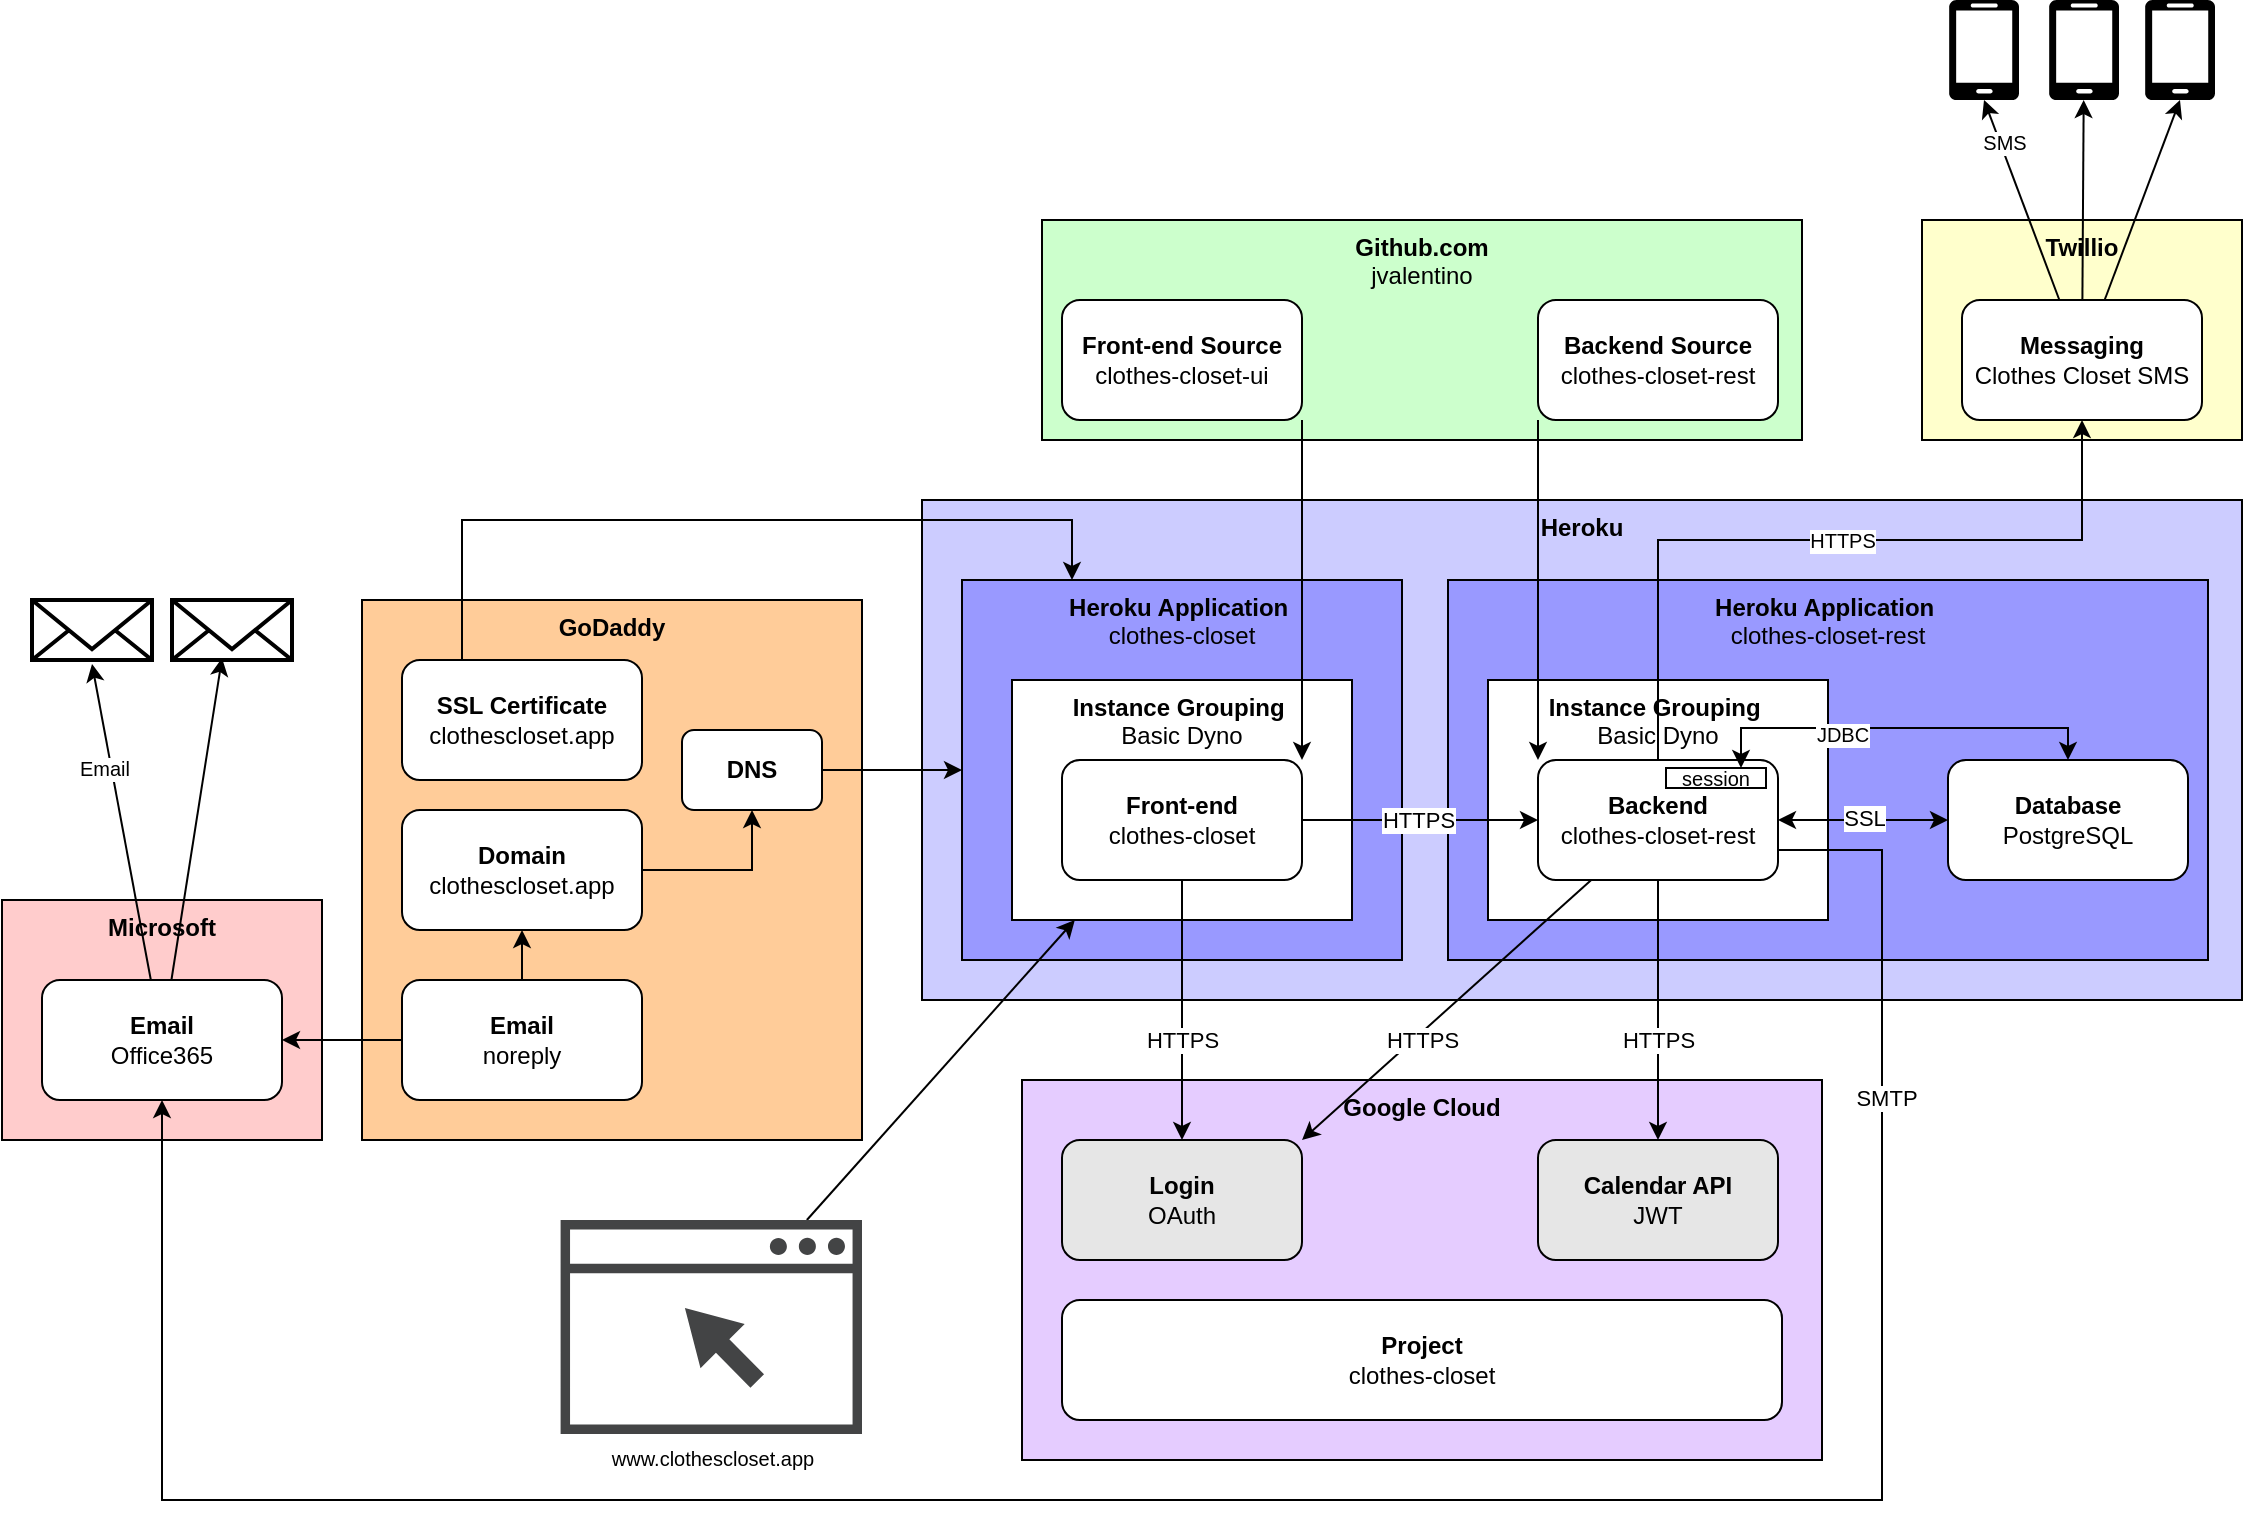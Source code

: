 <mxfile version="20.8.10" type="device" pages="11"><diagram id="kWfZogZuuEKu-Zx5nxHj" name="high-level architecture"><mxGraphModel dx="2060" dy="2098" grid="1" gridSize="10" guides="1" tooltips="1" connect="1" arrows="1" fold="1" page="1" pageScale="1" pageWidth="850" pageHeight="1100" math="0" shadow="0"><root><mxCell id="0"/><mxCell id="1" parent="0"/><mxCell id="VCMtbM-wlTqSqqumLMpR-3" value="&lt;b&gt;Twillio&lt;/b&gt;" style="rounded=0;whiteSpace=wrap;html=1;verticalAlign=top;fillColor=#FFFFCC;" vertex="1" parent="1"><mxGeometry x="570" y="20" width="160" height="110" as="geometry"/></mxCell><mxCell id="7VdqjiGqz_4rYYKEBo3W-19" value="&lt;b&gt;Microsoft&lt;/b&gt;" style="rounded=0;whiteSpace=wrap;html=1;verticalAlign=top;fillColor=#FFCCCC;" parent="1" vertex="1"><mxGeometry x="-390" y="360" width="160" height="120" as="geometry"/></mxCell><mxCell id="7VdqjiGqz_4rYYKEBo3W-5" value="&lt;b&gt;GoDaddy&lt;/b&gt;" style="rounded=0;whiteSpace=wrap;html=1;verticalAlign=top;fillColor=#FFCC99;" parent="1" vertex="1"><mxGeometry x="-210" y="210" width="250" height="270" as="geometry"/></mxCell><mxCell id="7I8Vz6KWjNFxJbwvXGVF-24" value="&lt;b&gt;Google Cloud&lt;br&gt;&lt;/b&gt;" style="rounded=0;whiteSpace=wrap;html=1;verticalAlign=top;fillColor=#E5CCFF;" parent="1" vertex="1"><mxGeometry x="120" y="450" width="400" height="190" as="geometry"/></mxCell><mxCell id="7I8Vz6KWjNFxJbwvXGVF-16" value="&lt;b&gt;Heroku&lt;br&gt;&lt;/b&gt;" style="rounded=0;whiteSpace=wrap;html=1;verticalAlign=top;fillColor=#CCCCFF;" parent="1" vertex="1"><mxGeometry x="70" y="160" width="660" height="250" as="geometry"/></mxCell><mxCell id="7I8Vz6KWjNFxJbwvXGVF-15" value="&lt;b&gt;Github.com&lt;br&gt;&lt;/b&gt;jvalentino" style="rounded=0;whiteSpace=wrap;html=1;verticalAlign=top;fillColor=#CCFFCC;" parent="1" vertex="1"><mxGeometry x="130" y="20" width="380" height="110" as="geometry"/></mxCell><mxCell id="7I8Vz6KWjNFxJbwvXGVF-9" value="&lt;b&gt;Heroku Application&amp;nbsp;&lt;br&gt;&lt;/b&gt;clothes-closet" style="rounded=0;whiteSpace=wrap;html=1;verticalAlign=top;fillColor=#9999FF;" parent="1" vertex="1"><mxGeometry x="90" y="200" width="220" height="190" as="geometry"/></mxCell><mxCell id="7I8Vz6KWjNFxJbwvXGVF-8" value="&lt;b&gt;Instance Grouping&amp;nbsp;&lt;br&gt;&lt;/b&gt;Basic Dyno" style="rounded=0;whiteSpace=wrap;html=1;verticalAlign=top;" parent="1" vertex="1"><mxGeometry x="115" y="250" width="170" height="120" as="geometry"/></mxCell><mxCell id="7I8Vz6KWjNFxJbwvXGVF-7" value="&lt;b&gt;Heroku Application&amp;nbsp;&lt;br&gt;&lt;/b&gt;clothes-closet-rest" style="rounded=0;whiteSpace=wrap;html=1;verticalAlign=top;fillColor=#9999FF;" parent="1" vertex="1"><mxGeometry x="333" y="200" width="380" height="190" as="geometry"/></mxCell><mxCell id="7I8Vz6KWjNFxJbwvXGVF-6" value="&lt;b&gt;Instance Grouping&amp;nbsp;&lt;br&gt;&lt;/b&gt;Basic Dyno" style="rounded=0;whiteSpace=wrap;html=1;verticalAlign=top;" parent="1" vertex="1"><mxGeometry x="353" y="250" width="170" height="120" as="geometry"/></mxCell><mxCell id="7I8Vz6KWjNFxJbwvXGVF-4" style="edgeStyle=orthogonalEdgeStyle;rounded=0;orthogonalLoop=1;jettySize=auto;html=1;entryX=0;entryY=0.5;entryDx=0;entryDy=0;" parent="1" source="7I8Vz6KWjNFxJbwvXGVF-1" target="7I8Vz6KWjNFxJbwvXGVF-2" edge="1"><mxGeometry relative="1" as="geometry"/></mxCell><mxCell id="7I8Vz6KWjNFxJbwvXGVF-17" value="HTTPS" style="edgeLabel;html=1;align=center;verticalAlign=middle;resizable=0;points=[];" parent="7I8Vz6KWjNFxJbwvXGVF-4" vertex="1" connectable="0"><mxGeometry x="-0.017" relative="1" as="geometry"><mxPoint as="offset"/></mxGeometry></mxCell><mxCell id="7I8Vz6KWjNFxJbwvXGVF-21" style="edgeStyle=orthogonalEdgeStyle;rounded=0;orthogonalLoop=1;jettySize=auto;html=1;startArrow=none;startFill=0;endArrow=classic;endFill=1;" parent="1" source="7I8Vz6KWjNFxJbwvXGVF-1" target="7I8Vz6KWjNFxJbwvXGVF-19" edge="1"><mxGeometry relative="1" as="geometry"/></mxCell><mxCell id="7VdqjiGqz_4rYYKEBo3W-14" value="HTTPS" style="edgeLabel;html=1;align=center;verticalAlign=middle;resizable=0;points=[];" parent="7I8Vz6KWjNFxJbwvXGVF-21" vertex="1" connectable="0"><mxGeometry x="-0.031" y="-1" relative="1" as="geometry"><mxPoint x="1" y="17" as="offset"/></mxGeometry></mxCell><mxCell id="7I8Vz6KWjNFxJbwvXGVF-1" value="&lt;b&gt;Front-end&lt;br&gt;&lt;/b&gt;clothes-closet" style="rounded=1;whiteSpace=wrap;html=1;" parent="1" vertex="1"><mxGeometry x="140" y="290" width="120" height="60" as="geometry"/></mxCell><mxCell id="7I8Vz6KWjNFxJbwvXGVF-5" style="edgeStyle=orthogonalEdgeStyle;rounded=0;orthogonalLoop=1;jettySize=auto;html=1;entryX=0;entryY=0.5;entryDx=0;entryDy=0;startArrow=classic;startFill=1;" parent="1" source="7I8Vz6KWjNFxJbwvXGVF-2" target="7I8Vz6KWjNFxJbwvXGVF-3" edge="1"><mxGeometry relative="1" as="geometry"/></mxCell><mxCell id="7I8Vz6KWjNFxJbwvXGVF-18" value="SSL" style="edgeLabel;html=1;align=center;verticalAlign=middle;resizable=0;points=[];" parent="7I8Vz6KWjNFxJbwvXGVF-5" vertex="1" connectable="0"><mxGeometry x="0.012" y="1" relative="1" as="geometry"><mxPoint as="offset"/></mxGeometry></mxCell><mxCell id="7I8Vz6KWjNFxJbwvXGVF-22" style="edgeStyle=orthogonalEdgeStyle;rounded=0;orthogonalLoop=1;jettySize=auto;html=1;startArrow=none;startFill=0;endArrow=classic;endFill=1;" parent="1" source="7I8Vz6KWjNFxJbwvXGVF-2" target="7I8Vz6KWjNFxJbwvXGVF-20" edge="1"><mxGeometry relative="1" as="geometry"/></mxCell><mxCell id="7VdqjiGqz_4rYYKEBo3W-16" value="HTTPS" style="edgeLabel;html=1;align=center;verticalAlign=middle;resizable=0;points=[];" parent="7I8Vz6KWjNFxJbwvXGVF-22" vertex="1" connectable="0"><mxGeometry x="-0.262" y="-3" relative="1" as="geometry"><mxPoint x="3" y="32" as="offset"/></mxGeometry></mxCell><mxCell id="7I8Vz6KWjNFxJbwvXGVF-23" style="rounded=0;orthogonalLoop=1;jettySize=auto;html=1;entryX=1;entryY=0;entryDx=0;entryDy=0;startArrow=none;startFill=0;endArrow=classic;endFill=1;" parent="1" source="7I8Vz6KWjNFxJbwvXGVF-2" target="7I8Vz6KWjNFxJbwvXGVF-19" edge="1"><mxGeometry relative="1" as="geometry"/></mxCell><mxCell id="7VdqjiGqz_4rYYKEBo3W-15" value="HTTPS" style="edgeLabel;html=1;align=center;verticalAlign=middle;resizable=0;points=[];" parent="7I8Vz6KWjNFxJbwvXGVF-23" vertex="1" connectable="0"><mxGeometry x="-0.134" y="-3" relative="1" as="geometry"><mxPoint x="-20" y="26" as="offset"/></mxGeometry></mxCell><mxCell id="7I8Vz6KWjNFxJbwvXGVF-2" value="&lt;b&gt;Backend&lt;br&gt;&lt;/b&gt;clothes-closet-rest" style="rounded=1;whiteSpace=wrap;html=1;" parent="1" vertex="1"><mxGeometry x="378" y="290" width="120" height="60" as="geometry"/></mxCell><mxCell id="7I8Vz6KWjNFxJbwvXGVF-3" value="&lt;b&gt;Database&lt;br&gt;&lt;/b&gt;PostgreSQL" style="rounded=1;whiteSpace=wrap;html=1;" parent="1" vertex="1"><mxGeometry x="583" y="290" width="120" height="60" as="geometry"/></mxCell><mxCell id="7I8Vz6KWjNFxJbwvXGVF-13" style="edgeStyle=orthogonalEdgeStyle;rounded=0;orthogonalLoop=1;jettySize=auto;html=1;entryX=1;entryY=0;entryDx=0;entryDy=0;startArrow=none;startFill=0;exitX=1;exitY=1;exitDx=0;exitDy=0;endArrow=classic;endFill=1;" parent="1" source="7I8Vz6KWjNFxJbwvXGVF-11" target="7I8Vz6KWjNFxJbwvXGVF-1" edge="1"><mxGeometry relative="1" as="geometry"/></mxCell><mxCell id="7I8Vz6KWjNFxJbwvXGVF-11" value="&lt;b&gt;Front-end Source&lt;br&gt;&lt;/b&gt;clothes-closet-ui" style="rounded=1;whiteSpace=wrap;html=1;" parent="1" vertex="1"><mxGeometry x="140" y="60" width="120" height="60" as="geometry"/></mxCell><mxCell id="7I8Vz6KWjNFxJbwvXGVF-14" style="edgeStyle=orthogonalEdgeStyle;rounded=0;orthogonalLoop=1;jettySize=auto;html=1;entryX=0;entryY=0;entryDx=0;entryDy=0;startArrow=none;startFill=0;endArrow=classic;endFill=1;exitX=0;exitY=1;exitDx=0;exitDy=0;" parent="1" source="7I8Vz6KWjNFxJbwvXGVF-12" target="7I8Vz6KWjNFxJbwvXGVF-2" edge="1"><mxGeometry relative="1" as="geometry"/></mxCell><mxCell id="7I8Vz6KWjNFxJbwvXGVF-12" value="&lt;b&gt;Backend Source&lt;br&gt;&lt;/b&gt;clothes-closet-rest" style="rounded=1;whiteSpace=wrap;html=1;" parent="1" vertex="1"><mxGeometry x="378" y="60" width="120" height="60" as="geometry"/></mxCell><mxCell id="7I8Vz6KWjNFxJbwvXGVF-19" value="&lt;b&gt;Login&lt;br&gt;&lt;/b&gt;OAuth" style="rounded=1;whiteSpace=wrap;html=1;fillColor=#E6E6E6;" parent="1" vertex="1"><mxGeometry x="140" y="480" width="120" height="60" as="geometry"/></mxCell><mxCell id="7I8Vz6KWjNFxJbwvXGVF-20" value="&lt;b&gt;Calendar API&lt;br&gt;&lt;/b&gt;JWT" style="rounded=1;whiteSpace=wrap;html=1;fillColor=#E6E6E6;" parent="1" vertex="1"><mxGeometry x="378" y="480" width="120" height="60" as="geometry"/></mxCell><mxCell id="7I8Vz6KWjNFxJbwvXGVF-25" value="&lt;b&gt;Project&lt;br&gt;&lt;/b&gt;clothes-closet" style="rounded=1;whiteSpace=wrap;html=1;" parent="1" vertex="1"><mxGeometry x="140" y="560" width="360" height="60" as="geometry"/></mxCell><mxCell id="7VdqjiGqz_4rYYKEBo3W-8" style="edgeStyle=orthogonalEdgeStyle;rounded=0;orthogonalLoop=1;jettySize=auto;html=1;entryX=0.5;entryY=1;entryDx=0;entryDy=0;" parent="1" source="7VdqjiGqz_4rYYKEBo3W-1" target="7VdqjiGqz_4rYYKEBo3W-3" edge="1"><mxGeometry relative="1" as="geometry"/></mxCell><mxCell id="7VdqjiGqz_4rYYKEBo3W-1" value="&lt;b&gt;Domain&lt;br&gt;&lt;/b&gt;clothescloset.app" style="rounded=1;whiteSpace=wrap;html=1;" parent="1" vertex="1"><mxGeometry x="-190" y="315" width="120" height="60" as="geometry"/></mxCell><mxCell id="7VdqjiGqz_4rYYKEBo3W-9" style="edgeStyle=orthogonalEdgeStyle;rounded=0;orthogonalLoop=1;jettySize=auto;html=1;entryX=0.25;entryY=0;entryDx=0;entryDy=0;exitX=0.25;exitY=0;exitDx=0;exitDy=0;" parent="1" source="7VdqjiGqz_4rYYKEBo3W-2" target="7I8Vz6KWjNFxJbwvXGVF-9" edge="1"><mxGeometry relative="1" as="geometry"><Array as="points"><mxPoint x="-160" y="170"/><mxPoint x="145" y="170"/></Array></mxGeometry></mxCell><mxCell id="7VdqjiGqz_4rYYKEBo3W-2" value="&lt;b&gt;SSL Certificate&lt;br&gt;&lt;/b&gt;clothescloset.app" style="rounded=1;whiteSpace=wrap;html=1;" parent="1" vertex="1"><mxGeometry x="-190" y="240" width="120" height="60" as="geometry"/></mxCell><mxCell id="7VdqjiGqz_4rYYKEBo3W-4" style="edgeStyle=orthogonalEdgeStyle;rounded=0;orthogonalLoop=1;jettySize=auto;html=1;entryX=0;entryY=0.5;entryDx=0;entryDy=0;" parent="1" source="7VdqjiGqz_4rYYKEBo3W-3" target="7I8Vz6KWjNFxJbwvXGVF-9" edge="1"><mxGeometry relative="1" as="geometry"/></mxCell><mxCell id="7VdqjiGqz_4rYYKEBo3W-3" value="&lt;b&gt;DNS&lt;/b&gt;" style="rounded=1;whiteSpace=wrap;html=1;" parent="1" vertex="1"><mxGeometry x="-50" y="275" width="70" height="40" as="geometry"/></mxCell><mxCell id="7VdqjiGqz_4rYYKEBo3W-11" style="edgeStyle=orthogonalEdgeStyle;rounded=0;orthogonalLoop=1;jettySize=auto;html=1;" parent="1" source="7VdqjiGqz_4rYYKEBo3W-10" target="7VdqjiGqz_4rYYKEBo3W-1" edge="1"><mxGeometry relative="1" as="geometry"/></mxCell><mxCell id="7VdqjiGqz_4rYYKEBo3W-18" style="edgeStyle=orthogonalEdgeStyle;rounded=0;orthogonalLoop=1;jettySize=auto;html=1;" parent="1" source="7VdqjiGqz_4rYYKEBo3W-10" target="7VdqjiGqz_4rYYKEBo3W-17" edge="1"><mxGeometry relative="1" as="geometry"/></mxCell><mxCell id="7VdqjiGqz_4rYYKEBo3W-10" value="&lt;b&gt;Email&lt;br&gt;&lt;/b&gt;noreply" style="rounded=1;whiteSpace=wrap;html=1;" parent="1" vertex="1"><mxGeometry x="-190" y="400" width="120" height="60" as="geometry"/></mxCell><mxCell id="7VdqjiGqz_4rYYKEBo3W-12" style="edgeStyle=orthogonalEdgeStyle;rounded=0;orthogonalLoop=1;jettySize=auto;html=1;entryX=0.5;entryY=1;entryDx=0;entryDy=0;exitX=1;exitY=0.75;exitDx=0;exitDy=0;" parent="1" source="7I8Vz6KWjNFxJbwvXGVF-2" target="7VdqjiGqz_4rYYKEBo3W-17" edge="1"><mxGeometry relative="1" as="geometry"><Array as="points"><mxPoint x="550" y="335"/><mxPoint x="550" y="660"/><mxPoint x="-310" y="660"/></Array></mxGeometry></mxCell><mxCell id="7VdqjiGqz_4rYYKEBo3W-13" value="SMTP" style="edgeLabel;html=1;align=center;verticalAlign=middle;resizable=0;points=[];" parent="7VdqjiGqz_4rYYKEBo3W-12" vertex="1" connectable="0"><mxGeometry x="-0.755" y="2" relative="1" as="geometry"><mxPoint as="offset"/></mxGeometry></mxCell><mxCell id="VCMtbM-wlTqSqqumLMpR-15" style="edgeStyle=none;rounded=0;orthogonalLoop=1;jettySize=auto;html=1;entryX=0.5;entryY=1.067;entryDx=0;entryDy=0;entryPerimeter=0;strokeWidth=1;fontSize=10;" edge="1" parent="1" source="7VdqjiGqz_4rYYKEBo3W-17" target="VCMtbM-wlTqSqqumLMpR-13"><mxGeometry relative="1" as="geometry"/></mxCell><mxCell id="VCMtbM-wlTqSqqumLMpR-17" value="Email" style="edgeLabel;html=1;align=center;verticalAlign=middle;resizable=0;points=[];fontSize=10;" vertex="1" connectable="0" parent="VCMtbM-wlTqSqqumLMpR-15"><mxGeometry x="0.351" y="4" relative="1" as="geometry"><mxPoint as="offset"/></mxGeometry></mxCell><mxCell id="VCMtbM-wlTqSqqumLMpR-16" style="edgeStyle=none;rounded=0;orthogonalLoop=1;jettySize=auto;html=1;entryX=0.417;entryY=0.967;entryDx=0;entryDy=0;entryPerimeter=0;strokeWidth=1;fontSize=10;" edge="1" parent="1" source="7VdqjiGqz_4rYYKEBo3W-17" target="VCMtbM-wlTqSqqumLMpR-14"><mxGeometry relative="1" as="geometry"/></mxCell><mxCell id="7VdqjiGqz_4rYYKEBo3W-17" value="&lt;b&gt;Email&lt;br&gt;&lt;/b&gt;Office365" style="rounded=1;whiteSpace=wrap;html=1;" parent="1" vertex="1"><mxGeometry x="-370" y="400" width="120" height="60" as="geometry"/></mxCell><mxCell id="IumkM9dnhAjxLkvPkOYR-2" style="edgeStyle=orthogonalEdgeStyle;rounded=0;orthogonalLoop=1;jettySize=auto;html=1;entryX=0.5;entryY=0;entryDx=0;entryDy=0;fontSize=10;exitX=0.75;exitY=0;exitDx=0;exitDy=0;startArrow=classic;startFill=1;" parent="1" source="IumkM9dnhAjxLkvPkOYR-1" target="7I8Vz6KWjNFxJbwvXGVF-3" edge="1"><mxGeometry relative="1" as="geometry"/></mxCell><mxCell id="IumkM9dnhAjxLkvPkOYR-3" value="JDBC" style="edgeLabel;html=1;align=center;verticalAlign=middle;resizable=0;points=[];fontSize=10;" parent="IumkM9dnhAjxLkvPkOYR-2" vertex="1" connectable="0"><mxGeometry x="-0.295" y="-3" relative="1" as="geometry"><mxPoint as="offset"/></mxGeometry></mxCell><mxCell id="IumkM9dnhAjxLkvPkOYR-1" value="session" style="rounded=0;whiteSpace=wrap;html=1;fontSize=10;" parent="1" vertex="1"><mxGeometry x="442" y="294" width="50" height="10" as="geometry"/></mxCell><mxCell id="VCMtbM-wlTqSqqumLMpR-9" style="rounded=0;orthogonalLoop=1;jettySize=auto;html=1;entryX=0.5;entryY=1;entryDx=0;entryDy=0;entryPerimeter=0;strokeWidth=1;fontSize=10;" edge="1" parent="1" source="VCMtbM-wlTqSqqumLMpR-1" target="VCMtbM-wlTqSqqumLMpR-6"><mxGeometry relative="1" as="geometry"/></mxCell><mxCell id="VCMtbM-wlTqSqqumLMpR-12" value="SMS" style="edgeLabel;html=1;align=center;verticalAlign=middle;resizable=0;points=[];fontSize=10;" vertex="1" connectable="0" parent="VCMtbM-wlTqSqqumLMpR-9"><mxGeometry x="0.566" y="-2" relative="1" as="geometry"><mxPoint as="offset"/></mxGeometry></mxCell><mxCell id="VCMtbM-wlTqSqqumLMpR-10" style="edgeStyle=none;rounded=0;orthogonalLoop=1;jettySize=auto;html=1;strokeWidth=1;fontSize=10;" edge="1" parent="1" source="VCMtbM-wlTqSqqumLMpR-1" target="VCMtbM-wlTqSqqumLMpR-7"><mxGeometry relative="1" as="geometry"/></mxCell><mxCell id="VCMtbM-wlTqSqqumLMpR-11" style="edgeStyle=none;rounded=0;orthogonalLoop=1;jettySize=auto;html=1;entryX=0.5;entryY=1;entryDx=0;entryDy=0;entryPerimeter=0;strokeWidth=1;fontSize=10;" edge="1" parent="1" source="VCMtbM-wlTqSqqumLMpR-1" target="VCMtbM-wlTqSqqumLMpR-8"><mxGeometry relative="1" as="geometry"/></mxCell><mxCell id="VCMtbM-wlTqSqqumLMpR-1" value="&lt;b&gt;Messaging&lt;br&gt;&lt;/b&gt;Clothes Closet SMS" style="rounded=1;whiteSpace=wrap;html=1;" vertex="1" parent="1"><mxGeometry x="590" y="60" width="120" height="60" as="geometry"/></mxCell><mxCell id="VCMtbM-wlTqSqqumLMpR-4" style="edgeStyle=orthogonalEdgeStyle;rounded=0;orthogonalLoop=1;jettySize=auto;html=1;entryX=0.5;entryY=1;entryDx=0;entryDy=0;strokeWidth=1;fontSize=19;exitX=0.5;exitY=0;exitDx=0;exitDy=0;" edge="1" parent="1" source="7I8Vz6KWjNFxJbwvXGVF-2" target="VCMtbM-wlTqSqqumLMpR-1"><mxGeometry relative="1" as="geometry"><Array as="points"><mxPoint x="438" y="180"/><mxPoint x="650" y="180"/></Array></mxGeometry></mxCell><mxCell id="VCMtbM-wlTqSqqumLMpR-5" value="HTTPS" style="edgeLabel;html=1;align=center;verticalAlign=middle;resizable=0;points=[];fontSize=10;" vertex="1" connectable="0" parent="VCMtbM-wlTqSqqumLMpR-4"><mxGeometry x="0.058" relative="1" as="geometry"><mxPoint as="offset"/></mxGeometry></mxCell><mxCell id="VCMtbM-wlTqSqqumLMpR-6" value="" style="verticalLabelPosition=bottom;html=1;verticalAlign=top;align=center;strokeColor=none;fillColor=#000000;shape=mxgraph.azure.mobile;pointerEvents=1;fontSize=10;" vertex="1" parent="1"><mxGeometry x="583.5" y="-90" width="35" height="50" as="geometry"/></mxCell><mxCell id="VCMtbM-wlTqSqqumLMpR-7" value="" style="verticalLabelPosition=bottom;html=1;verticalAlign=top;align=center;strokeColor=none;fillColor=#000000;shape=mxgraph.azure.mobile;pointerEvents=1;fontSize=10;" vertex="1" parent="1"><mxGeometry x="633.5" y="-90" width="35" height="50" as="geometry"/></mxCell><mxCell id="VCMtbM-wlTqSqqumLMpR-8" value="" style="verticalLabelPosition=bottom;html=1;verticalAlign=top;align=center;strokeColor=none;fillColor=#000000;shape=mxgraph.azure.mobile;pointerEvents=1;fontSize=10;" vertex="1" parent="1"><mxGeometry x="681.5" y="-90" width="35" height="50" as="geometry"/></mxCell><mxCell id="VCMtbM-wlTqSqqumLMpR-13" value="" style="html=1;verticalLabelPosition=bottom;align=center;labelBackgroundColor=#ffffff;verticalAlign=top;strokeWidth=2;strokeColor=default;shadow=0;dashed=0;shape=mxgraph.ios7.icons.mail;sketch=0;fontSize=10;fillColor=#FFFFFF;gradientColor=none;" vertex="1" parent="1"><mxGeometry x="-375" y="210" width="60" height="30" as="geometry"/></mxCell><mxCell id="VCMtbM-wlTqSqqumLMpR-14" value="" style="html=1;verticalLabelPosition=bottom;align=center;labelBackgroundColor=#ffffff;verticalAlign=top;strokeWidth=2;strokeColor=default;shadow=0;dashed=0;shape=mxgraph.ios7.icons.mail;sketch=0;fontSize=10;fillColor=#FFFFFF;gradientColor=none;" vertex="1" parent="1"><mxGeometry x="-305" y="210" width="60" height="30" as="geometry"/></mxCell><mxCell id="VCMtbM-wlTqSqqumLMpR-22" style="edgeStyle=none;rounded=0;orthogonalLoop=1;jettySize=auto;html=1;strokeWidth=1;fontSize=10;" edge="1" parent="1" source="VCMtbM-wlTqSqqumLMpR-21" target="7I8Vz6KWjNFxJbwvXGVF-8"><mxGeometry relative="1" as="geometry"/></mxCell><mxCell id="VCMtbM-wlTqSqqumLMpR-21" value="www.clothescloset.app" style="sketch=0;pointerEvents=1;shadow=0;dashed=0;html=1;strokeColor=none;fillColor=#434445;aspect=fixed;labelPosition=center;verticalLabelPosition=bottom;verticalAlign=top;align=center;outlineConnect=0;shape=mxgraph.vvd.web_browser;fontSize=10;" vertex="1" parent="1"><mxGeometry x="-110.7" y="520" width="150.7" height="107" as="geometry"/></mxCell></root></mxGraphModel></diagram><diagram name="step-1" id="D4ouhE2112jqoPeDTWcY"><mxGraphModel dx="1114" dy="798" grid="1" gridSize="10" guides="1" tooltips="1" connect="1" arrows="1" fold="1" page="1" pageScale="1" pageWidth="850" pageHeight="1100" math="0" shadow="0"><root><mxCell id="CE_SUp253Zu7oRqcW8HZ-0"/><mxCell id="CE_SUp253Zu7oRqcW8HZ-1" parent="CE_SUp253Zu7oRqcW8HZ-0"/><mxCell id="CE_SUp253Zu7oRqcW8HZ-2" value="&lt;b&gt;Server&lt;/b&gt;" style="rounded=0;whiteSpace=wrap;html=1;verticalAlign=top;fillColor=#E6E6E6;" vertex="1" parent="CE_SUp253Zu7oRqcW8HZ-1"><mxGeometry x="370" y="250" width="350" height="140" as="geometry"/></mxCell><mxCell id="CE_SUp253Zu7oRqcW8HZ-4" style="edgeStyle=orthogonalEdgeStyle;rounded=0;orthogonalLoop=1;jettySize=auto;html=1;fontSize=10;startArrow=classic;startFill=1;" edge="1" parent="CE_SUp253Zu7oRqcW8HZ-1" source="CE_SUp253Zu7oRqcW8HZ-6" target="CE_SUp253Zu7oRqcW8HZ-9"><mxGeometry relative="1" as="geometry"/></mxCell><mxCell id="CE_SUp253Zu7oRqcW8HZ-5" value="TCP/IP" style="edgeLabel;html=1;align=center;verticalAlign=middle;resizable=0;points=[];fontSize=10;" vertex="1" connectable="0" parent="CE_SUp253Zu7oRqcW8HZ-4"><mxGeometry x="0.025" relative="1" as="geometry"><mxPoint y="1" as="offset"/></mxGeometry></mxCell><mxCell id="CE_SUp253Zu7oRqcW8HZ-6" value="&lt;b&gt;Server-Side Scripting&lt;/b&gt;" style="rounded=1;whiteSpace=wrap;html=1;" vertex="1" parent="CE_SUp253Zu7oRqcW8HZ-1"><mxGeometry x="390" y="290" width="120" height="60" as="geometry"/></mxCell><mxCell id="CE_SUp253Zu7oRqcW8HZ-9" value="&lt;b&gt;Database&lt;br&gt;&lt;/b&gt;RDBMS" style="rounded=1;whiteSpace=wrap;html=1;" vertex="1" parent="CE_SUp253Zu7oRqcW8HZ-1"><mxGeometry x="590" y="290" width="120" height="60" as="geometry"/></mxCell><mxCell id="CE_SUp253Zu7oRqcW8HZ-10" value="session" style="rounded=0;whiteSpace=wrap;html=1;fontSize=10;" vertex="1" parent="CE_SUp253Zu7oRqcW8HZ-1"><mxGeometry x="450" y="294" width="50" height="10" as="geometry"/></mxCell><mxCell id="CE_SUp253Zu7oRqcW8HZ-11" style="edgeStyle=none;rounded=0;orthogonalLoop=1;jettySize=auto;html=1;entryX=0;entryY=0.5;entryDx=0;entryDy=0;fontSize=10;startArrow=none;startFill=0;" edge="1" parent="CE_SUp253Zu7oRqcW8HZ-1" source="CE_SUp253Zu7oRqcW8HZ-13" target="CE_SUp253Zu7oRqcW8HZ-6"><mxGeometry relative="1" as="geometry"><mxPoint x="200" y="320" as="targetPoint"/></mxGeometry></mxCell><mxCell id="CE_SUp253Zu7oRqcW8HZ-12" value="HTTP" style="edgeLabel;html=1;align=center;verticalAlign=middle;resizable=0;points=[];fontSize=10;" vertex="1" connectable="0" parent="CE_SUp253Zu7oRqcW8HZ-11"><mxGeometry x="-0.057" y="2" relative="1" as="geometry"><mxPoint as="offset"/></mxGeometry></mxCell><mxCell id="CE_SUp253Zu7oRqcW8HZ-13" value="&lt;b&gt;Browser&lt;/b&gt;" style="rounded=1;whiteSpace=wrap;html=1;" vertex="1" parent="CE_SUp253Zu7oRqcW8HZ-1"><mxGeometry x="190" y="290" width="120" height="60" as="geometry"/></mxCell><mxCell id="CE_SUp253Zu7oRqcW8HZ-14" style="edgeStyle=none;rounded=0;orthogonalLoop=1;jettySize=auto;html=1;entryX=0;entryY=0.5;entryDx=0;entryDy=0;fontSize=10;startArrow=none;startFill=0;" edge="1" parent="CE_SUp253Zu7oRqcW8HZ-1" source="CE_SUp253Zu7oRqcW8HZ-15" target="CE_SUp253Zu7oRqcW8HZ-13"><mxGeometry relative="1" as="geometry"/></mxCell><mxCell id="CE_SUp253Zu7oRqcW8HZ-15" value="User" style="shape=umlActor;verticalLabelPosition=bottom;verticalAlign=top;html=1;outlineConnect=0;fontSize=10;fillColor=#FFFFFF;" vertex="1" parent="CE_SUp253Zu7oRqcW8HZ-1"><mxGeometry x="130" y="290" width="30" height="60" as="geometry"/></mxCell></root></mxGraphModel></diagram><diagram name="step-2" id="OGYQGetlpes5V41bhEMw"><mxGraphModel dx="1114" dy="798" grid="1" gridSize="10" guides="1" tooltips="1" connect="1" arrows="1" fold="1" page="1" pageScale="1" pageWidth="850" pageHeight="1100" math="0" shadow="0"><root><mxCell id="7L3GmFWhlr99elX4tCLa-0"/><mxCell id="7L3GmFWhlr99elX4tCLa-1" parent="7L3GmFWhlr99elX4tCLa-0"/><mxCell id="03wtKL5ZPbaMjIA06dMX-0" value="&lt;b&gt;Server&lt;/b&gt;" style="rounded=0;whiteSpace=wrap;html=1;verticalAlign=top;fillColor=#E6E6E6;" vertex="1" parent="7L3GmFWhlr99elX4tCLa-1"><mxGeometry x="570" y="250" width="160" height="140" as="geometry"/></mxCell><mxCell id="7L3GmFWhlr99elX4tCLa-2" value="&lt;b&gt;Server&lt;/b&gt;" style="rounded=0;whiteSpace=wrap;html=1;verticalAlign=top;fillColor=#E6E6E6;" vertex="1" parent="7L3GmFWhlr99elX4tCLa-1"><mxGeometry x="370" y="250" width="160" height="140" as="geometry"/></mxCell><mxCell id="7L3GmFWhlr99elX4tCLa-3" style="edgeStyle=orthogonalEdgeStyle;rounded=0;orthogonalLoop=1;jettySize=auto;html=1;fontSize=10;startArrow=classic;startFill=1;" edge="1" parent="7L3GmFWhlr99elX4tCLa-1" source="7L3GmFWhlr99elX4tCLa-5" target="7L3GmFWhlr99elX4tCLa-6"><mxGeometry relative="1" as="geometry"/></mxCell><mxCell id="7L3GmFWhlr99elX4tCLa-4" value="TCP/IP" style="edgeLabel;html=1;align=center;verticalAlign=middle;resizable=0;points=[];fontSize=10;" vertex="1" connectable="0" parent="7L3GmFWhlr99elX4tCLa-3"><mxGeometry x="0.025" relative="1" as="geometry"><mxPoint y="1" as="offset"/></mxGeometry></mxCell><mxCell id="7L3GmFWhlr99elX4tCLa-5" value="&lt;b&gt;Server-Side Scripting&lt;/b&gt;" style="rounded=1;whiteSpace=wrap;html=1;" vertex="1" parent="7L3GmFWhlr99elX4tCLa-1"><mxGeometry x="390" y="290" width="120" height="60" as="geometry"/></mxCell><mxCell id="7L3GmFWhlr99elX4tCLa-6" value="&lt;b&gt;Database&lt;br&gt;&lt;/b&gt;RDBMS" style="rounded=1;whiteSpace=wrap;html=1;" vertex="1" parent="7L3GmFWhlr99elX4tCLa-1"><mxGeometry x="590" y="290" width="120" height="60" as="geometry"/></mxCell><mxCell id="7L3GmFWhlr99elX4tCLa-7" value="session" style="rounded=0;whiteSpace=wrap;html=1;fontSize=10;" vertex="1" parent="7L3GmFWhlr99elX4tCLa-1"><mxGeometry x="450" y="294" width="50" height="10" as="geometry"/></mxCell><mxCell id="7L3GmFWhlr99elX4tCLa-8" style="edgeStyle=none;rounded=0;orthogonalLoop=1;jettySize=auto;html=1;entryX=0;entryY=0.5;entryDx=0;entryDy=0;fontSize=10;startArrow=none;startFill=0;" edge="1" parent="7L3GmFWhlr99elX4tCLa-1" source="7L3GmFWhlr99elX4tCLa-10" target="7L3GmFWhlr99elX4tCLa-5"><mxGeometry relative="1" as="geometry"><mxPoint x="200" y="320" as="targetPoint"/></mxGeometry></mxCell><mxCell id="7L3GmFWhlr99elX4tCLa-9" value="HTTP" style="edgeLabel;html=1;align=center;verticalAlign=middle;resizable=0;points=[];fontSize=10;" vertex="1" connectable="0" parent="7L3GmFWhlr99elX4tCLa-8"><mxGeometry x="-0.057" y="2" relative="1" as="geometry"><mxPoint as="offset"/></mxGeometry></mxCell><mxCell id="7L3GmFWhlr99elX4tCLa-10" value="&lt;b&gt;Browser&lt;/b&gt;" style="rounded=1;whiteSpace=wrap;html=1;" vertex="1" parent="7L3GmFWhlr99elX4tCLa-1"><mxGeometry x="190" y="290" width="120" height="60" as="geometry"/></mxCell><mxCell id="7L3GmFWhlr99elX4tCLa-11" style="edgeStyle=none;rounded=0;orthogonalLoop=1;jettySize=auto;html=1;entryX=0;entryY=0.5;entryDx=0;entryDy=0;fontSize=10;startArrow=none;startFill=0;" edge="1" parent="7L3GmFWhlr99elX4tCLa-1" source="7L3GmFWhlr99elX4tCLa-12" target="7L3GmFWhlr99elX4tCLa-10"><mxGeometry relative="1" as="geometry"/></mxCell><mxCell id="7L3GmFWhlr99elX4tCLa-12" value="User" style="shape=umlActor;verticalLabelPosition=bottom;verticalAlign=top;html=1;outlineConnect=0;fontSize=10;fillColor=#FFFFFF;" vertex="1" parent="7L3GmFWhlr99elX4tCLa-1"><mxGeometry x="130" y="290" width="30" height="60" as="geometry"/></mxCell></root></mxGraphModel></diagram><diagram name="step-3" id="8zQoBhzJYa9ILCYFGunB"><mxGraphModel dx="768" dy="550" grid="1" gridSize="10" guides="1" tooltips="1" connect="1" arrows="1" fold="1" page="0" pageScale="1" pageWidth="850" pageHeight="1100" math="0" shadow="0"><root><mxCell id="N6DPQZttCNOP0s-Tf2oD-0"/><mxCell id="N6DPQZttCNOP0s-Tf2oD-1" parent="N6DPQZttCNOP0s-Tf2oD-0"/><mxCell id="-iI0ZmJpK9oBvnZn4b5N-13" value="&lt;b&gt;Server&lt;/b&gt;" style="rounded=0;whiteSpace=wrap;html=1;verticalAlign=top;fillColor=#E6E6E6;" vertex="1" parent="N6DPQZttCNOP0s-Tf2oD-1"><mxGeometry x="350" y="250" width="160" height="120" as="geometry"/></mxCell><mxCell id="N6DPQZttCNOP0s-Tf2oD-2" value="&lt;b&gt;Server&lt;/b&gt;" style="rounded=0;whiteSpace=wrap;html=1;verticalAlign=top;fillColor=#E6E6E6;" vertex="1" parent="N6DPQZttCNOP0s-Tf2oD-1"><mxGeometry x="730" y="250" width="160" height="120" as="geometry"/></mxCell><mxCell id="N6DPQZttCNOP0s-Tf2oD-3" value="&lt;b&gt;Server&lt;/b&gt;" style="rounded=0;whiteSpace=wrap;html=1;verticalAlign=top;fillColor=#E6E6E6;" vertex="1" parent="N6DPQZttCNOP0s-Tf2oD-1"><mxGeometry x="530" y="250" width="160" height="120" as="geometry"/></mxCell><mxCell id="N6DPQZttCNOP0s-Tf2oD-4" style="edgeStyle=orthogonalEdgeStyle;rounded=0;orthogonalLoop=1;jettySize=auto;html=1;fontSize=10;startArrow=classic;startFill=1;" edge="1" parent="N6DPQZttCNOP0s-Tf2oD-1" source="N6DPQZttCNOP0s-Tf2oD-6" target="N6DPQZttCNOP0s-Tf2oD-7"><mxGeometry relative="1" as="geometry"/></mxCell><mxCell id="N6DPQZttCNOP0s-Tf2oD-5" value="TCP/IP" style="edgeLabel;html=1;align=center;verticalAlign=middle;resizable=0;points=[];fontSize=10;" vertex="1" connectable="0" parent="N6DPQZttCNOP0s-Tf2oD-4"><mxGeometry x="0.025" relative="1" as="geometry"><mxPoint y="1" as="offset"/></mxGeometry></mxCell><mxCell id="N6DPQZttCNOP0s-Tf2oD-6" value="&lt;b&gt;Server-Side Scripting #1&lt;/b&gt;" style="rounded=1;whiteSpace=wrap;html=1;" vertex="1" parent="N6DPQZttCNOP0s-Tf2oD-1"><mxGeometry x="550" y="290" width="120" height="60" as="geometry"/></mxCell><mxCell id="N6DPQZttCNOP0s-Tf2oD-7" value="&lt;b&gt;Database&lt;br&gt;&lt;/b&gt;RDBMS" style="rounded=1;whiteSpace=wrap;html=1;" vertex="1" parent="N6DPQZttCNOP0s-Tf2oD-1"><mxGeometry x="750" y="290" width="120" height="60" as="geometry"/></mxCell><mxCell id="N6DPQZttCNOP0s-Tf2oD-8" value="session" style="rounded=0;whiteSpace=wrap;html=1;fontSize=10;" vertex="1" parent="N6DPQZttCNOP0s-Tf2oD-1"><mxGeometry x="610" y="294" width="50" height="10" as="geometry"/></mxCell><mxCell id="N6DPQZttCNOP0s-Tf2oD-9" style="edgeStyle=none;rounded=0;orthogonalLoop=1;jettySize=auto;html=1;entryX=0;entryY=0.5;entryDx=0;entryDy=0;fontSize=10;startArrow=none;startFill=0;" edge="1" parent="N6DPQZttCNOP0s-Tf2oD-1" source="N6DPQZttCNOP0s-Tf2oD-11" target="-iI0ZmJpK9oBvnZn4b5N-0"><mxGeometry relative="1" as="geometry"><mxPoint x="200" y="320" as="targetPoint"/></mxGeometry></mxCell><mxCell id="N6DPQZttCNOP0s-Tf2oD-10" value="HTTP" style="edgeLabel;html=1;align=center;verticalAlign=middle;resizable=0;points=[];fontSize=10;" vertex="1" connectable="0" parent="N6DPQZttCNOP0s-Tf2oD-9"><mxGeometry x="-0.057" y="2" relative="1" as="geometry"><mxPoint as="offset"/></mxGeometry></mxCell><mxCell id="-iI0ZmJpK9oBvnZn4b5N-4" style="edgeStyle=orthogonalEdgeStyle;rounded=0;orthogonalLoop=1;jettySize=auto;html=1;entryX=0.25;entryY=0;entryDx=0;entryDy=0;fontSize=10;startArrow=none;startFill=0;endArrow=none;endFill=0;" edge="1" parent="N6DPQZttCNOP0s-Tf2oD-1" source="N6DPQZttCNOP0s-Tf2oD-11" target="N6DPQZttCNOP0s-Tf2oD-6"><mxGeometry relative="1" as="geometry"><Array as="points"><mxPoint x="250" y="230"/><mxPoint x="580" y="230"/></Array></mxGeometry></mxCell><mxCell id="-iI0ZmJpK9oBvnZn4b5N-5" value="Sticky Sessions" style="edgeLabel;html=1;align=center;verticalAlign=middle;resizable=0;points=[];fontSize=10;" vertex="1" connectable="0" parent="-iI0ZmJpK9oBvnZn4b5N-4"><mxGeometry x="-0.098" relative="1" as="geometry"><mxPoint as="offset"/></mxGeometry></mxCell><mxCell id="N6DPQZttCNOP0s-Tf2oD-11" value="&lt;b&gt;Browser&lt;/b&gt;" style="rounded=1;whiteSpace=wrap;html=1;" vertex="1" parent="N6DPQZttCNOP0s-Tf2oD-1"><mxGeometry x="190" y="290" width="120" height="60" as="geometry"/></mxCell><mxCell id="N6DPQZttCNOP0s-Tf2oD-12" style="edgeStyle=none;rounded=0;orthogonalLoop=1;jettySize=auto;html=1;entryX=0;entryY=0.5;entryDx=0;entryDy=0;fontSize=10;startArrow=none;startFill=0;" edge="1" parent="N6DPQZttCNOP0s-Tf2oD-1" source="N6DPQZttCNOP0s-Tf2oD-13" target="N6DPQZttCNOP0s-Tf2oD-11"><mxGeometry relative="1" as="geometry"/></mxCell><mxCell id="N6DPQZttCNOP0s-Tf2oD-13" value="User" style="shape=umlActor;verticalLabelPosition=bottom;verticalAlign=top;html=1;outlineConnect=0;fontSize=10;fillColor=#FFFFFF;" vertex="1" parent="N6DPQZttCNOP0s-Tf2oD-1"><mxGeometry x="130" y="290" width="30" height="60" as="geometry"/></mxCell><mxCell id="-iI0ZmJpK9oBvnZn4b5N-1" style="edgeStyle=none;rounded=0;orthogonalLoop=1;jettySize=auto;html=1;fontSize=10;startArrow=none;startFill=0;" edge="1" parent="N6DPQZttCNOP0s-Tf2oD-1" source="-iI0ZmJpK9oBvnZn4b5N-0" target="N6DPQZttCNOP0s-Tf2oD-6"><mxGeometry relative="1" as="geometry"/></mxCell><mxCell id="-iI0ZmJpK9oBvnZn4b5N-2" value="HTTP" style="edgeLabel;html=1;align=center;verticalAlign=middle;resizable=0;points=[];fontSize=10;" vertex="1" connectable="0" parent="-iI0ZmJpK9oBvnZn4b5N-1"><mxGeometry x="0.32" relative="1" as="geometry"><mxPoint x="-13" as="offset"/></mxGeometry></mxCell><mxCell id="-iI0ZmJpK9oBvnZn4b5N-0" value="&lt;b&gt;Load Balancer&lt;/b&gt;" style="rounded=1;whiteSpace=wrap;html=1;" vertex="1" parent="N6DPQZttCNOP0s-Tf2oD-1"><mxGeometry x="370" y="290" width="120" height="60" as="geometry"/></mxCell><mxCell id="-iI0ZmJpK9oBvnZn4b5N-6" value="&lt;b&gt;Server&lt;/b&gt;" style="rounded=0;whiteSpace=wrap;html=1;verticalAlign=top;fillColor=#E6E6E6;" vertex="1" parent="N6DPQZttCNOP0s-Tf2oD-1"><mxGeometry x="530" y="390" width="160" height="120" as="geometry"/></mxCell><mxCell id="-iI0ZmJpK9oBvnZn4b5N-7" value="&lt;b&gt;Server-Side Scripting #2&lt;/b&gt;" style="rounded=1;whiteSpace=wrap;html=1;" vertex="1" parent="N6DPQZttCNOP0s-Tf2oD-1"><mxGeometry x="550" y="430" width="120" height="60" as="geometry"/></mxCell><mxCell id="-iI0ZmJpK9oBvnZn4b5N-8" value="session" style="rounded=0;whiteSpace=wrap;html=1;fontSize=10;" vertex="1" parent="N6DPQZttCNOP0s-Tf2oD-1"><mxGeometry x="610" y="434" width="50" height="10" as="geometry"/></mxCell><mxCell id="-iI0ZmJpK9oBvnZn4b5N-9" style="edgeStyle=orthogonalEdgeStyle;rounded=0;orthogonalLoop=1;jettySize=auto;html=1;fontSize=10;startArrow=classic;startFill=1;exitX=1;exitY=0.5;exitDx=0;exitDy=0;entryX=0.5;entryY=1;entryDx=0;entryDy=0;" edge="1" parent="N6DPQZttCNOP0s-Tf2oD-1" source="-iI0ZmJpK9oBvnZn4b5N-7" target="N6DPQZttCNOP0s-Tf2oD-7"><mxGeometry relative="1" as="geometry"><mxPoint x="680" y="330" as="sourcePoint"/><mxPoint x="760" y="330" as="targetPoint"/></mxGeometry></mxCell><mxCell id="-iI0ZmJpK9oBvnZn4b5N-10" value="TCP/IP" style="edgeLabel;html=1;align=center;verticalAlign=middle;resizable=0;points=[];fontSize=10;" vertex="1" connectable="0" parent="-iI0ZmJpK9oBvnZn4b5N-9"><mxGeometry x="0.025" relative="1" as="geometry"><mxPoint y="1" as="offset"/></mxGeometry></mxCell><mxCell id="-iI0ZmJpK9oBvnZn4b5N-11" style="edgeStyle=none;rounded=0;orthogonalLoop=1;jettySize=auto;html=1;fontSize=10;startArrow=none;startFill=0;exitX=0.75;exitY=1;exitDx=0;exitDy=0;" edge="1" parent="N6DPQZttCNOP0s-Tf2oD-1" source="-iI0ZmJpK9oBvnZn4b5N-0" target="-iI0ZmJpK9oBvnZn4b5N-7"><mxGeometry relative="1" as="geometry"><mxPoint x="500" y="330" as="sourcePoint"/><mxPoint x="560" y="330" as="targetPoint"/></mxGeometry></mxCell><mxCell id="-iI0ZmJpK9oBvnZn4b5N-12" value="HTTP" style="edgeLabel;html=1;align=center;verticalAlign=middle;resizable=0;points=[];fontSize=10;" vertex="1" connectable="0" parent="-iI0ZmJpK9oBvnZn4b5N-11"><mxGeometry x="0.32" relative="1" as="geometry"><mxPoint x="-13" as="offset"/></mxGeometry></mxCell></root></mxGraphModel></diagram><diagram name="step-4" id="mpLr1nxFx_qP8vlnXAZa"><mxGraphModel dx="1114" dy="798" grid="1" gridSize="10" guides="1" tooltips="1" connect="1" arrows="1" fold="1" page="0" pageScale="1" pageWidth="850" pageHeight="1100" math="0" shadow="0"><root><mxCell id="iefB7bndF0ZtpltoYkL4-0"/><mxCell id="iefB7bndF0ZtpltoYkL4-1" parent="iefB7bndF0ZtpltoYkL4-0"/><mxCell id="c4akVMPCvp9HHgcECJwb-20" value="&lt;b&gt;Server-side Land&lt;/b&gt;" style="rounded=0;whiteSpace=wrap;html=1;verticalAlign=top;fillColor=#e1d5e7;strokeColor=#9673a6;" vertex="1" parent="iefB7bndF0ZtpltoYkL4-1"><mxGeometry x="300" y="60" width="410" height="470" as="geometry"/></mxCell><mxCell id="c4akVMPCvp9HHgcECJwb-19" value="&lt;b&gt;Database Land&lt;/b&gt;" style="rounded=0;whiteSpace=wrap;html=1;verticalAlign=top;fillColor=#dae8fc;strokeColor=#6c8ebf;" vertex="1" parent="iefB7bndF0ZtpltoYkL4-1"><mxGeometry x="720" y="60" width="600" height="470" as="geometry"/></mxCell><mxCell id="c4akVMPCvp9HHgcECJwb-3" value="&lt;b&gt;Server&lt;/b&gt;" style="rounded=0;whiteSpace=wrap;html=1;verticalAlign=top;fillColor=#E6E6E6;" vertex="1" parent="iefB7bndF0ZtpltoYkL4-1"><mxGeometry x="940" y="111" width="160" height="120" as="geometry"/></mxCell><mxCell id="iefB7bndF0ZtpltoYkL4-2" value="&lt;b&gt;Server&lt;/b&gt;" style="rounded=0;whiteSpace=wrap;html=1;verticalAlign=top;fillColor=#E6E6E6;" vertex="1" parent="iefB7bndF0ZtpltoYkL4-1"><mxGeometry x="330" y="250" width="160" height="120" as="geometry"/></mxCell><mxCell id="iefB7bndF0ZtpltoYkL4-3" value="&lt;b&gt;Server&lt;/b&gt;" style="rounded=0;whiteSpace=wrap;html=1;verticalAlign=top;fillColor=#E6E6E6;" vertex="1" parent="iefB7bndF0ZtpltoYkL4-1"><mxGeometry x="730" y="250" width="160" height="120" as="geometry"/></mxCell><mxCell id="iefB7bndF0ZtpltoYkL4-4" value="&lt;b&gt;Server&lt;/b&gt;" style="rounded=0;whiteSpace=wrap;html=1;verticalAlign=top;fillColor=#E6E6E6;" vertex="1" parent="iefB7bndF0ZtpltoYkL4-1"><mxGeometry x="510" y="250" width="160" height="120" as="geometry"/></mxCell><mxCell id="iefB7bndF0ZtpltoYkL4-5" style="edgeStyle=orthogonalEdgeStyle;rounded=0;orthogonalLoop=1;jettySize=auto;html=1;fontSize=10;startArrow=classic;startFill=1;" edge="1" parent="iefB7bndF0ZtpltoYkL4-1" source="iefB7bndF0ZtpltoYkL4-7" target="iefB7bndF0ZtpltoYkL4-8"><mxGeometry relative="1" as="geometry"/></mxCell><mxCell id="iefB7bndF0ZtpltoYkL4-6" value="TCP/IP" style="edgeLabel;html=1;align=center;verticalAlign=middle;resizable=0;points=[];fontSize=10;" vertex="1" connectable="0" parent="iefB7bndF0ZtpltoYkL4-5"><mxGeometry x="0.025" relative="1" as="geometry"><mxPoint y="1" as="offset"/></mxGeometry></mxCell><mxCell id="iefB7bndF0ZtpltoYkL4-7" value="&lt;b&gt;Server-Side Scripting #1&lt;/b&gt;" style="rounded=1;whiteSpace=wrap;html=1;" vertex="1" parent="iefB7bndF0ZtpltoYkL4-1"><mxGeometry x="530" y="290" width="120" height="60" as="geometry"/></mxCell><mxCell id="c4akVMPCvp9HHgcECJwb-9" value="Read/Write" style="rounded=0;orthogonalLoop=1;jettySize=auto;html=1;entryX=0;entryY=0.5;entryDx=0;entryDy=0;fontSize=10;startArrow=classic;startFill=1;endArrow=classic;endFill=1;" edge="1" parent="iefB7bndF0ZtpltoYkL4-1" source="iefB7bndF0ZtpltoYkL4-8" target="c4akVMPCvp9HHgcECJwb-0"><mxGeometry relative="1" as="geometry"/></mxCell><mxCell id="iefB7bndF0ZtpltoYkL4-8" value="&lt;b&gt;Reverse Proxy&lt;br&gt;&lt;/b&gt;" style="rounded=1;whiteSpace=wrap;html=1;" vertex="1" parent="iefB7bndF0ZtpltoYkL4-1"><mxGeometry x="750" y="290" width="120" height="60" as="geometry"/></mxCell><mxCell id="c4akVMPCvp9HHgcECJwb-18" style="edgeStyle=orthogonalEdgeStyle;rounded=0;orthogonalLoop=1;jettySize=auto;html=1;entryX=0;entryY=0;entryDx=0;entryDy=0;fontSize=10;startArrow=classic;startFill=1;endArrow=classic;endFill=1;exitX=0.5;exitY=0;exitDx=0;exitDy=0;" edge="1" parent="iefB7bndF0ZtpltoYkL4-1" source="iefB7bndF0ZtpltoYkL4-9" target="iefB7bndF0ZtpltoYkL4-8"><mxGeometry relative="1" as="geometry"/></mxCell><mxCell id="iefB7bndF0ZtpltoYkL4-9" value="session" style="rounded=0;whiteSpace=wrap;html=1;fontSize=10;" vertex="1" parent="iefB7bndF0ZtpltoYkL4-1"><mxGeometry x="590" y="294" width="50" height="10" as="geometry"/></mxCell><mxCell id="iefB7bndF0ZtpltoYkL4-10" style="edgeStyle=none;rounded=0;orthogonalLoop=1;jettySize=auto;html=1;entryX=0;entryY=0.5;entryDx=0;entryDy=0;fontSize=10;startArrow=none;startFill=0;" edge="1" parent="iefB7bndF0ZtpltoYkL4-1" source="iefB7bndF0ZtpltoYkL4-14" target="iefB7bndF0ZtpltoYkL4-19"><mxGeometry relative="1" as="geometry"><mxPoint x="180" y="320" as="targetPoint"/></mxGeometry></mxCell><mxCell id="iefB7bndF0ZtpltoYkL4-11" value="HTTP" style="edgeLabel;html=1;align=center;verticalAlign=middle;resizable=0;points=[];fontSize=10;" vertex="1" connectable="0" parent="iefB7bndF0ZtpltoYkL4-10"><mxGeometry x="-0.057" y="2" relative="1" as="geometry"><mxPoint as="offset"/></mxGeometry></mxCell><mxCell id="iefB7bndF0ZtpltoYkL4-14" value="&lt;b&gt;Browser&lt;/b&gt;" style="rounded=1;whiteSpace=wrap;html=1;" vertex="1" parent="iefB7bndF0ZtpltoYkL4-1"><mxGeometry x="160" y="290" width="120" height="60" as="geometry"/></mxCell><mxCell id="iefB7bndF0ZtpltoYkL4-15" style="edgeStyle=none;rounded=0;orthogonalLoop=1;jettySize=auto;html=1;entryX=0;entryY=0.5;entryDx=0;entryDy=0;fontSize=10;startArrow=none;startFill=0;" edge="1" parent="iefB7bndF0ZtpltoYkL4-1" source="iefB7bndF0ZtpltoYkL4-16" target="iefB7bndF0ZtpltoYkL4-14"><mxGeometry relative="1" as="geometry"/></mxCell><mxCell id="iefB7bndF0ZtpltoYkL4-16" value="User" style="shape=umlActor;verticalLabelPosition=bottom;verticalAlign=top;html=1;outlineConnect=0;fontSize=10;fillColor=#FFFFFF;" vertex="1" parent="iefB7bndF0ZtpltoYkL4-1"><mxGeometry x="110" y="290" width="30" height="60" as="geometry"/></mxCell><mxCell id="iefB7bndF0ZtpltoYkL4-17" style="edgeStyle=none;rounded=0;orthogonalLoop=1;jettySize=auto;html=1;fontSize=10;startArrow=none;startFill=0;" edge="1" parent="iefB7bndF0ZtpltoYkL4-1" source="iefB7bndF0ZtpltoYkL4-19" target="iefB7bndF0ZtpltoYkL4-7"><mxGeometry relative="1" as="geometry"/></mxCell><mxCell id="iefB7bndF0ZtpltoYkL4-18" value="HTTP" style="edgeLabel;html=1;align=center;verticalAlign=middle;resizable=0;points=[];fontSize=10;" vertex="1" connectable="0" parent="iefB7bndF0ZtpltoYkL4-17"><mxGeometry x="0.32" relative="1" as="geometry"><mxPoint x="-13" as="offset"/></mxGeometry></mxCell><mxCell id="iefB7bndF0ZtpltoYkL4-19" value="&lt;b&gt;Load Balancer&lt;/b&gt;" style="rounded=1;whiteSpace=wrap;html=1;" vertex="1" parent="iefB7bndF0ZtpltoYkL4-1"><mxGeometry x="350" y="290" width="120" height="60" as="geometry"/></mxCell><mxCell id="iefB7bndF0ZtpltoYkL4-20" value="&lt;b&gt;Server&lt;/b&gt;" style="rounded=0;whiteSpace=wrap;html=1;verticalAlign=top;fillColor=#E6E6E6;" vertex="1" parent="iefB7bndF0ZtpltoYkL4-1"><mxGeometry x="510" y="390" width="160" height="120" as="geometry"/></mxCell><mxCell id="iefB7bndF0ZtpltoYkL4-21" value="&lt;b&gt;Server-Side Scripting #2&lt;/b&gt;" style="rounded=1;whiteSpace=wrap;html=1;" vertex="1" parent="iefB7bndF0ZtpltoYkL4-1"><mxGeometry x="530" y="430" width="120" height="60" as="geometry"/></mxCell><mxCell id="iefB7bndF0ZtpltoYkL4-22" value="session" style="rounded=0;whiteSpace=wrap;html=1;fontSize=10;" vertex="1" parent="iefB7bndF0ZtpltoYkL4-1"><mxGeometry x="590" y="434" width="50" height="10" as="geometry"/></mxCell><mxCell id="iefB7bndF0ZtpltoYkL4-23" style="edgeStyle=orthogonalEdgeStyle;rounded=0;orthogonalLoop=1;jettySize=auto;html=1;fontSize=10;startArrow=classic;startFill=1;exitX=1;exitY=0.5;exitDx=0;exitDy=0;entryX=0.5;entryY=1;entryDx=0;entryDy=0;" edge="1" parent="iefB7bndF0ZtpltoYkL4-1" source="iefB7bndF0ZtpltoYkL4-21" target="iefB7bndF0ZtpltoYkL4-8"><mxGeometry relative="1" as="geometry"><mxPoint x="680" y="330" as="sourcePoint"/><mxPoint x="760" y="330" as="targetPoint"/></mxGeometry></mxCell><mxCell id="iefB7bndF0ZtpltoYkL4-24" value="TCP/IP" style="edgeLabel;html=1;align=center;verticalAlign=middle;resizable=0;points=[];fontSize=10;" vertex="1" connectable="0" parent="iefB7bndF0ZtpltoYkL4-23"><mxGeometry x="0.025" relative="1" as="geometry"><mxPoint y="1" as="offset"/></mxGeometry></mxCell><mxCell id="iefB7bndF0ZtpltoYkL4-25" style="edgeStyle=none;rounded=0;orthogonalLoop=1;jettySize=auto;html=1;fontSize=10;startArrow=none;startFill=0;exitX=0.75;exitY=1;exitDx=0;exitDy=0;" edge="1" parent="iefB7bndF0ZtpltoYkL4-1" source="iefB7bndF0ZtpltoYkL4-19" target="iefB7bndF0ZtpltoYkL4-21"><mxGeometry relative="1" as="geometry"><mxPoint x="480" y="330" as="sourcePoint"/><mxPoint x="540" y="330" as="targetPoint"/></mxGeometry></mxCell><mxCell id="iefB7bndF0ZtpltoYkL4-26" value="HTTP" style="edgeLabel;html=1;align=center;verticalAlign=middle;resizable=0;points=[];fontSize=10;" vertex="1" connectable="0" parent="iefB7bndF0ZtpltoYkL4-25"><mxGeometry x="0.32" relative="1" as="geometry"><mxPoint x="-13" as="offset"/></mxGeometry></mxCell><mxCell id="c4akVMPCvp9HHgcECJwb-0" value="&lt;b&gt;Master&lt;br&gt;&lt;/b&gt;" style="rounded=1;whiteSpace=wrap;html=1;" vertex="1" parent="iefB7bndF0ZtpltoYkL4-1"><mxGeometry x="960" y="147" width="120" height="60" as="geometry"/></mxCell><mxCell id="c4akVMPCvp9HHgcECJwb-5" value="&lt;b&gt;Server&lt;/b&gt;" style="rounded=0;whiteSpace=wrap;html=1;verticalAlign=top;fillColor=#E6E6E6;" vertex="1" parent="iefB7bndF0ZtpltoYkL4-1"><mxGeometry x="940" y="251" width="160" height="120" as="geometry"/></mxCell><mxCell id="c4akVMPCvp9HHgcECJwb-6" value="&lt;b&gt;Slave 1&lt;br&gt;&lt;/b&gt;" style="rounded=1;whiteSpace=wrap;html=1;" vertex="1" parent="iefB7bndF0ZtpltoYkL4-1"><mxGeometry x="960" y="287" width="120" height="60" as="geometry"/></mxCell><mxCell id="c4akVMPCvp9HHgcECJwb-7" value="&lt;b&gt;Server&lt;/b&gt;" style="rounded=0;whiteSpace=wrap;html=1;verticalAlign=top;fillColor=#E6E6E6;" vertex="1" parent="iefB7bndF0ZtpltoYkL4-1"><mxGeometry x="940" y="391" width="160" height="120" as="geometry"/></mxCell><mxCell id="c4akVMPCvp9HHgcECJwb-8" value="&lt;b&gt;Slave 2&lt;br&gt;&lt;/b&gt;" style="rounded=1;whiteSpace=wrap;html=1;" vertex="1" parent="iefB7bndF0ZtpltoYkL4-1"><mxGeometry x="960" y="427" width="120" height="60" as="geometry"/></mxCell><mxCell id="c4akVMPCvp9HHgcECJwb-10" value="Read" style="edgeStyle=none;rounded=0;orthogonalLoop=1;jettySize=auto;html=1;entryX=0;entryY=0.5;entryDx=0;entryDy=0;fontSize=10;startArrow=classic;startFill=1;endArrow=classic;endFill=1;" edge="1" parent="iefB7bndF0ZtpltoYkL4-1" source="iefB7bndF0ZtpltoYkL4-8" target="c4akVMPCvp9HHgcECJwb-6"><mxGeometry relative="1" as="geometry"/></mxCell><mxCell id="c4akVMPCvp9HHgcECJwb-11" style="edgeStyle=none;rounded=0;orthogonalLoop=1;jettySize=auto;html=1;entryX=0;entryY=0.5;entryDx=0;entryDy=0;fontSize=10;startArrow=classic;startFill=1;endArrow=classic;endFill=1;" edge="1" parent="iefB7bndF0ZtpltoYkL4-1" source="iefB7bndF0ZtpltoYkL4-8" target="c4akVMPCvp9HHgcECJwb-8"><mxGeometry relative="1" as="geometry"/></mxCell><mxCell id="c4akVMPCvp9HHgcECJwb-12" value="Read" style="edgeLabel;html=1;align=center;verticalAlign=middle;resizable=0;points=[];fontSize=10;" vertex="1" connectable="0" parent="c4akVMPCvp9HHgcECJwb-11"><mxGeometry x="-0.212" y="-1" relative="1" as="geometry"><mxPoint as="offset"/></mxGeometry></mxCell><mxCell id="c4akVMPCvp9HHgcECJwb-13" value="&lt;b&gt;Server&lt;/b&gt;" style="rounded=0;whiteSpace=wrap;html=1;verticalAlign=top;fillColor=#E6E6E6;" vertex="1" parent="iefB7bndF0ZtpltoYkL4-1"><mxGeometry x="1150" y="251" width="160" height="120" as="geometry"/></mxCell><mxCell id="c4akVMPCvp9HHgcECJwb-15" style="edgeStyle=none;rounded=0;orthogonalLoop=1;jettySize=auto;html=1;entryX=1;entryY=0.5;entryDx=0;entryDy=0;fontSize=10;startArrow=classic;startFill=1;endArrow=classic;endFill=1;" edge="1" parent="iefB7bndF0ZtpltoYkL4-1" source="c4akVMPCvp9HHgcECJwb-14" target="c4akVMPCvp9HHgcECJwb-0"><mxGeometry relative="1" as="geometry"/></mxCell><mxCell id="c4akVMPCvp9HHgcECJwb-16" style="edgeStyle=none;rounded=0;orthogonalLoop=1;jettySize=auto;html=1;fontSize=10;startArrow=classic;startFill=1;endArrow=classic;endFill=1;" edge="1" parent="iefB7bndF0ZtpltoYkL4-1" source="c4akVMPCvp9HHgcECJwb-14" target="c4akVMPCvp9HHgcECJwb-6"><mxGeometry relative="1" as="geometry"/></mxCell><mxCell id="c4akVMPCvp9HHgcECJwb-14" value="&lt;b&gt;Cluster Control&lt;br&gt;&lt;/b&gt;" style="rounded=1;whiteSpace=wrap;html=1;" vertex="1" parent="iefB7bndF0ZtpltoYkL4-1"><mxGeometry x="1170" y="287" width="120" height="60" as="geometry"/></mxCell><mxCell id="c4akVMPCvp9HHgcECJwb-17" style="edgeStyle=none;rounded=0;orthogonalLoop=1;jettySize=auto;html=1;exitX=0.5;exitY=1;exitDx=0;exitDy=0;entryX=1;entryY=0.5;entryDx=0;entryDy=0;fontSize=10;startArrow=classic;startFill=1;endArrow=classic;endFill=1;" edge="1" parent="iefB7bndF0ZtpltoYkL4-1" source="c4akVMPCvp9HHgcECJwb-14" target="c4akVMPCvp9HHgcECJwb-8"><mxGeometry relative="1" as="geometry"/></mxCell></root></mxGraphModel></diagram><diagram name="step-5" id="ZkmalPXe8HFU-6P6OpGn"><mxGraphModel dx="1991" dy="1140" grid="1" gridSize="10" guides="1" tooltips="1" connect="1" arrows="1" fold="1" page="0" pageScale="1" pageWidth="850" pageHeight="1100" math="0" shadow="0"><root><mxCell id="wrZi5rA4fiaP1F7ml3CQ-0"/><mxCell id="wrZi5rA4fiaP1F7ml3CQ-1" parent="wrZi5rA4fiaP1F7ml3CQ-0"/><mxCell id="wrZi5rA4fiaP1F7ml3CQ-2" value="&lt;b&gt;Backend Land&lt;/b&gt;" style="rounded=0;whiteSpace=wrap;html=1;verticalAlign=top;fillColor=#e1d5e7;strokeColor=#9673a6;" vertex="1" parent="wrZi5rA4fiaP1F7ml3CQ-1"><mxGeometry x="300" y="60" width="410" height="470" as="geometry"/></mxCell><mxCell id="wrZi5rA4fiaP1F7ml3CQ-3" value="&lt;b&gt;Database Land&lt;/b&gt;" style="rounded=0;whiteSpace=wrap;html=1;verticalAlign=top;fillColor=#dae8fc;strokeColor=#6c8ebf;" vertex="1" parent="wrZi5rA4fiaP1F7ml3CQ-1"><mxGeometry x="720" y="60" width="600" height="470" as="geometry"/></mxCell><mxCell id="wrZi5rA4fiaP1F7ml3CQ-4" value="&lt;b&gt;Server&lt;/b&gt;" style="rounded=0;whiteSpace=wrap;html=1;verticalAlign=top;fillColor=#E6E6E6;" vertex="1" parent="wrZi5rA4fiaP1F7ml3CQ-1"><mxGeometry x="940" y="111" width="160" height="120" as="geometry"/></mxCell><mxCell id="wrZi5rA4fiaP1F7ml3CQ-5" value="&lt;b&gt;Server&lt;/b&gt;" style="rounded=0;whiteSpace=wrap;html=1;verticalAlign=top;fillColor=#E6E6E6;" vertex="1" parent="wrZi5rA4fiaP1F7ml3CQ-1"><mxGeometry x="330" y="250" width="160" height="120" as="geometry"/></mxCell><mxCell id="wrZi5rA4fiaP1F7ml3CQ-6" value="&lt;b&gt;Server&lt;/b&gt;" style="rounded=0;whiteSpace=wrap;html=1;verticalAlign=top;fillColor=#E6E6E6;" vertex="1" parent="wrZi5rA4fiaP1F7ml3CQ-1"><mxGeometry x="730" y="250" width="160" height="120" as="geometry"/></mxCell><mxCell id="wrZi5rA4fiaP1F7ml3CQ-7" value="&lt;b&gt;Server&lt;/b&gt;" style="rounded=0;whiteSpace=wrap;html=1;verticalAlign=top;fillColor=#E6E6E6;" vertex="1" parent="wrZi5rA4fiaP1F7ml3CQ-1"><mxGeometry x="510" y="250" width="160" height="120" as="geometry"/></mxCell><mxCell id="wrZi5rA4fiaP1F7ml3CQ-8" style="edgeStyle=orthogonalEdgeStyle;rounded=0;orthogonalLoop=1;jettySize=auto;html=1;fontSize=10;startArrow=classic;startFill=1;" edge="1" parent="wrZi5rA4fiaP1F7ml3CQ-1" source="wrZi5rA4fiaP1F7ml3CQ-10" target="wrZi5rA4fiaP1F7ml3CQ-12"><mxGeometry relative="1" as="geometry"/></mxCell><mxCell id="wrZi5rA4fiaP1F7ml3CQ-9" value="TCP/IP" style="edgeLabel;html=1;align=center;verticalAlign=middle;resizable=0;points=[];fontSize=10;" vertex="1" connectable="0" parent="wrZi5rA4fiaP1F7ml3CQ-8"><mxGeometry x="0.025" relative="1" as="geometry"><mxPoint y="1" as="offset"/></mxGeometry></mxCell><mxCell id="wrZi5rA4fiaP1F7ml3CQ-10" value="&lt;b&gt;Backend #1&lt;/b&gt;" style="rounded=1;whiteSpace=wrap;html=1;" vertex="1" parent="wrZi5rA4fiaP1F7ml3CQ-1"><mxGeometry x="530" y="290" width="120" height="60" as="geometry"/></mxCell><mxCell id="wrZi5rA4fiaP1F7ml3CQ-11" value="Read/Write" style="rounded=0;orthogonalLoop=1;jettySize=auto;html=1;entryX=0;entryY=0.5;entryDx=0;entryDy=0;fontSize=10;startArrow=classic;startFill=1;endArrow=classic;endFill=1;" edge="1" parent="wrZi5rA4fiaP1F7ml3CQ-1" source="wrZi5rA4fiaP1F7ml3CQ-12" target="wrZi5rA4fiaP1F7ml3CQ-30"><mxGeometry relative="1" as="geometry"/></mxCell><mxCell id="wrZi5rA4fiaP1F7ml3CQ-12" value="&lt;b&gt;Reverse Proxy&lt;br&gt;&lt;/b&gt;" style="rounded=1;whiteSpace=wrap;html=1;" vertex="1" parent="wrZi5rA4fiaP1F7ml3CQ-1"><mxGeometry x="750" y="290" width="120" height="60" as="geometry"/></mxCell><mxCell id="wrZi5rA4fiaP1F7ml3CQ-13" style="edgeStyle=orthogonalEdgeStyle;rounded=0;orthogonalLoop=1;jettySize=auto;html=1;entryX=0;entryY=0;entryDx=0;entryDy=0;fontSize=10;startArrow=classic;startFill=1;endArrow=classic;endFill=1;exitX=0.5;exitY=0;exitDx=0;exitDy=0;" edge="1" parent="wrZi5rA4fiaP1F7ml3CQ-1" source="wrZi5rA4fiaP1F7ml3CQ-14" target="wrZi5rA4fiaP1F7ml3CQ-12"><mxGeometry relative="1" as="geometry"/></mxCell><mxCell id="wrZi5rA4fiaP1F7ml3CQ-14" value="session" style="rounded=0;whiteSpace=wrap;html=1;fontSize=10;" vertex="1" parent="wrZi5rA4fiaP1F7ml3CQ-1"><mxGeometry x="590" y="294" width="50" height="10" as="geometry"/></mxCell><mxCell id="wrZi5rA4fiaP1F7ml3CQ-17" value="&lt;b&gt;Browser&lt;/b&gt;" style="rounded=1;whiteSpace=wrap;html=1;" vertex="1" parent="wrZi5rA4fiaP1F7ml3CQ-1"><mxGeometry x="-270" y="290" width="120" height="60" as="geometry"/></mxCell><mxCell id="wrZi5rA4fiaP1F7ml3CQ-18" style="edgeStyle=none;rounded=0;orthogonalLoop=1;jettySize=auto;html=1;entryX=0;entryY=0.5;entryDx=0;entryDy=0;fontSize=10;startArrow=none;startFill=0;" edge="1" parent="wrZi5rA4fiaP1F7ml3CQ-1" source="wrZi5rA4fiaP1F7ml3CQ-19" target="wrZi5rA4fiaP1F7ml3CQ-17"><mxGeometry relative="1" as="geometry"/></mxCell><mxCell id="wrZi5rA4fiaP1F7ml3CQ-19" value="User" style="shape=umlActor;verticalLabelPosition=bottom;verticalAlign=top;html=1;outlineConnect=0;fontSize=10;fillColor=#FFFFFF;" vertex="1" parent="wrZi5rA4fiaP1F7ml3CQ-1"><mxGeometry x="-340" y="290" width="30" height="60" as="geometry"/></mxCell><mxCell id="wrZi5rA4fiaP1F7ml3CQ-20" style="edgeStyle=none;rounded=0;orthogonalLoop=1;jettySize=auto;html=1;fontSize=10;startArrow=none;startFill=0;" edge="1" parent="wrZi5rA4fiaP1F7ml3CQ-1" source="wrZi5rA4fiaP1F7ml3CQ-22" target="wrZi5rA4fiaP1F7ml3CQ-10"><mxGeometry relative="1" as="geometry"/></mxCell><mxCell id="wrZi5rA4fiaP1F7ml3CQ-21" value="HTTP" style="edgeLabel;html=1;align=center;verticalAlign=middle;resizable=0;points=[];fontSize=10;" vertex="1" connectable="0" parent="wrZi5rA4fiaP1F7ml3CQ-20"><mxGeometry x="0.32" relative="1" as="geometry"><mxPoint x="-13" as="offset"/></mxGeometry></mxCell><mxCell id="wrZi5rA4fiaP1F7ml3CQ-22" value="&lt;b&gt;Load Balancer&lt;/b&gt;" style="rounded=1;whiteSpace=wrap;html=1;" vertex="1" parent="wrZi5rA4fiaP1F7ml3CQ-1"><mxGeometry x="350" y="290" width="120" height="60" as="geometry"/></mxCell><mxCell id="wrZi5rA4fiaP1F7ml3CQ-23" value="&lt;b&gt;Server&lt;/b&gt;" style="rounded=0;whiteSpace=wrap;html=1;verticalAlign=top;fillColor=#E6E6E6;" vertex="1" parent="wrZi5rA4fiaP1F7ml3CQ-1"><mxGeometry x="510" y="390" width="160" height="120" as="geometry"/></mxCell><mxCell id="wrZi5rA4fiaP1F7ml3CQ-24" value="&lt;b&gt;Backend #2&lt;/b&gt;" style="rounded=1;whiteSpace=wrap;html=1;" vertex="1" parent="wrZi5rA4fiaP1F7ml3CQ-1"><mxGeometry x="530" y="430" width="120" height="60" as="geometry"/></mxCell><mxCell id="wrZi5rA4fiaP1F7ml3CQ-25" value="session" style="rounded=0;whiteSpace=wrap;html=1;fontSize=10;" vertex="1" parent="wrZi5rA4fiaP1F7ml3CQ-1"><mxGeometry x="590" y="434" width="50" height="10" as="geometry"/></mxCell><mxCell id="wrZi5rA4fiaP1F7ml3CQ-26" style="edgeStyle=orthogonalEdgeStyle;rounded=0;orthogonalLoop=1;jettySize=auto;html=1;fontSize=10;startArrow=classic;startFill=1;exitX=1;exitY=0.5;exitDx=0;exitDy=0;entryX=0.5;entryY=1;entryDx=0;entryDy=0;" edge="1" parent="wrZi5rA4fiaP1F7ml3CQ-1" source="wrZi5rA4fiaP1F7ml3CQ-24" target="wrZi5rA4fiaP1F7ml3CQ-12"><mxGeometry relative="1" as="geometry"><mxPoint x="680" y="330" as="sourcePoint"/><mxPoint x="760" y="330" as="targetPoint"/></mxGeometry></mxCell><mxCell id="wrZi5rA4fiaP1F7ml3CQ-27" value="TCP/IP" style="edgeLabel;html=1;align=center;verticalAlign=middle;resizable=0;points=[];fontSize=10;" vertex="1" connectable="0" parent="wrZi5rA4fiaP1F7ml3CQ-26"><mxGeometry x="0.025" relative="1" as="geometry"><mxPoint y="1" as="offset"/></mxGeometry></mxCell><mxCell id="wrZi5rA4fiaP1F7ml3CQ-28" style="edgeStyle=none;rounded=0;orthogonalLoop=1;jettySize=auto;html=1;fontSize=10;startArrow=none;startFill=0;exitX=0.75;exitY=1;exitDx=0;exitDy=0;" edge="1" parent="wrZi5rA4fiaP1F7ml3CQ-1" source="wrZi5rA4fiaP1F7ml3CQ-22" target="wrZi5rA4fiaP1F7ml3CQ-24"><mxGeometry relative="1" as="geometry"><mxPoint x="480" y="330" as="sourcePoint"/><mxPoint x="540" y="330" as="targetPoint"/></mxGeometry></mxCell><mxCell id="wrZi5rA4fiaP1F7ml3CQ-29" value="HTTP" style="edgeLabel;html=1;align=center;verticalAlign=middle;resizable=0;points=[];fontSize=10;" vertex="1" connectable="0" parent="wrZi5rA4fiaP1F7ml3CQ-28"><mxGeometry x="0.32" relative="1" as="geometry"><mxPoint x="-13" as="offset"/></mxGeometry></mxCell><mxCell id="wrZi5rA4fiaP1F7ml3CQ-30" value="&lt;b&gt;Master&lt;br&gt;&lt;/b&gt;" style="rounded=1;whiteSpace=wrap;html=1;" vertex="1" parent="wrZi5rA4fiaP1F7ml3CQ-1"><mxGeometry x="960" y="147" width="120" height="60" as="geometry"/></mxCell><mxCell id="wrZi5rA4fiaP1F7ml3CQ-31" value="&lt;b&gt;Server&lt;/b&gt;" style="rounded=0;whiteSpace=wrap;html=1;verticalAlign=top;fillColor=#E6E6E6;" vertex="1" parent="wrZi5rA4fiaP1F7ml3CQ-1"><mxGeometry x="940" y="251" width="160" height="120" as="geometry"/></mxCell><mxCell id="wrZi5rA4fiaP1F7ml3CQ-32" value="&lt;b&gt;Slave 1&lt;br&gt;&lt;/b&gt;" style="rounded=1;whiteSpace=wrap;html=1;" vertex="1" parent="wrZi5rA4fiaP1F7ml3CQ-1"><mxGeometry x="960" y="287" width="120" height="60" as="geometry"/></mxCell><mxCell id="wrZi5rA4fiaP1F7ml3CQ-33" value="&lt;b&gt;Server&lt;/b&gt;" style="rounded=0;whiteSpace=wrap;html=1;verticalAlign=top;fillColor=#E6E6E6;" vertex="1" parent="wrZi5rA4fiaP1F7ml3CQ-1"><mxGeometry x="940" y="391" width="160" height="120" as="geometry"/></mxCell><mxCell id="wrZi5rA4fiaP1F7ml3CQ-34" value="&lt;b&gt;Slave 2&lt;br&gt;&lt;/b&gt;" style="rounded=1;whiteSpace=wrap;html=1;" vertex="1" parent="wrZi5rA4fiaP1F7ml3CQ-1"><mxGeometry x="960" y="427" width="120" height="60" as="geometry"/></mxCell><mxCell id="wrZi5rA4fiaP1F7ml3CQ-35" value="Read" style="edgeStyle=none;rounded=0;orthogonalLoop=1;jettySize=auto;html=1;entryX=0;entryY=0.5;entryDx=0;entryDy=0;fontSize=10;startArrow=classic;startFill=1;endArrow=classic;endFill=1;" edge="1" parent="wrZi5rA4fiaP1F7ml3CQ-1" source="wrZi5rA4fiaP1F7ml3CQ-12" target="wrZi5rA4fiaP1F7ml3CQ-32"><mxGeometry relative="1" as="geometry"/></mxCell><mxCell id="wrZi5rA4fiaP1F7ml3CQ-36" style="edgeStyle=none;rounded=0;orthogonalLoop=1;jettySize=auto;html=1;entryX=0;entryY=0.5;entryDx=0;entryDy=0;fontSize=10;startArrow=classic;startFill=1;endArrow=classic;endFill=1;" edge="1" parent="wrZi5rA4fiaP1F7ml3CQ-1" source="wrZi5rA4fiaP1F7ml3CQ-12" target="wrZi5rA4fiaP1F7ml3CQ-34"><mxGeometry relative="1" as="geometry"/></mxCell><mxCell id="wrZi5rA4fiaP1F7ml3CQ-37" value="Read" style="edgeLabel;html=1;align=center;verticalAlign=middle;resizable=0;points=[];fontSize=10;" vertex="1" connectable="0" parent="wrZi5rA4fiaP1F7ml3CQ-36"><mxGeometry x="-0.212" y="-1" relative="1" as="geometry"><mxPoint as="offset"/></mxGeometry></mxCell><mxCell id="wrZi5rA4fiaP1F7ml3CQ-38" value="&lt;b&gt;Server&lt;/b&gt;" style="rounded=0;whiteSpace=wrap;html=1;verticalAlign=top;fillColor=#E6E6E6;" vertex="1" parent="wrZi5rA4fiaP1F7ml3CQ-1"><mxGeometry x="1150" y="251" width="160" height="120" as="geometry"/></mxCell><mxCell id="wrZi5rA4fiaP1F7ml3CQ-39" style="edgeStyle=none;rounded=0;orthogonalLoop=1;jettySize=auto;html=1;entryX=1;entryY=0.5;entryDx=0;entryDy=0;fontSize=10;startArrow=classic;startFill=1;endArrow=classic;endFill=1;" edge="1" parent="wrZi5rA4fiaP1F7ml3CQ-1" source="wrZi5rA4fiaP1F7ml3CQ-41" target="wrZi5rA4fiaP1F7ml3CQ-30"><mxGeometry relative="1" as="geometry"/></mxCell><mxCell id="wrZi5rA4fiaP1F7ml3CQ-40" style="edgeStyle=none;rounded=0;orthogonalLoop=1;jettySize=auto;html=1;fontSize=10;startArrow=classic;startFill=1;endArrow=classic;endFill=1;" edge="1" parent="wrZi5rA4fiaP1F7ml3CQ-1" source="wrZi5rA4fiaP1F7ml3CQ-41" target="wrZi5rA4fiaP1F7ml3CQ-32"><mxGeometry relative="1" as="geometry"/></mxCell><mxCell id="wrZi5rA4fiaP1F7ml3CQ-41" value="&lt;b&gt;Cluster Control&lt;br&gt;&lt;/b&gt;" style="rounded=1;whiteSpace=wrap;html=1;" vertex="1" parent="wrZi5rA4fiaP1F7ml3CQ-1"><mxGeometry x="1170" y="287" width="120" height="60" as="geometry"/></mxCell><mxCell id="wrZi5rA4fiaP1F7ml3CQ-42" style="edgeStyle=none;rounded=0;orthogonalLoop=1;jettySize=auto;html=1;exitX=0.5;exitY=1;exitDx=0;exitDy=0;entryX=1;entryY=0.5;entryDx=0;entryDy=0;fontSize=10;startArrow=classic;startFill=1;endArrow=classic;endFill=1;" edge="1" parent="wrZi5rA4fiaP1F7ml3CQ-1" source="wrZi5rA4fiaP1F7ml3CQ-41" target="wrZi5rA4fiaP1F7ml3CQ-34"><mxGeometry relative="1" as="geometry"/></mxCell><mxCell id="oyNupWfuBkKmD022U1ZF-0" value="&lt;b&gt;Front-end Land&lt;/b&gt;" style="rounded=0;whiteSpace=wrap;html=1;verticalAlign=top;fillColor=#d5e8d4;strokeColor=#82b366;" vertex="1" parent="wrZi5rA4fiaP1F7ml3CQ-1"><mxGeometry x="-120" y="60" width="410" height="470" as="geometry"/></mxCell><mxCell id="oyNupWfuBkKmD022U1ZF-1" value="&lt;b&gt;Server&lt;/b&gt;" style="rounded=0;whiteSpace=wrap;html=1;verticalAlign=top;fillColor=#E6E6E6;" vertex="1" parent="wrZi5rA4fiaP1F7ml3CQ-1"><mxGeometry x="-90" y="250" width="160" height="120" as="geometry"/></mxCell><mxCell id="oyNupWfuBkKmD022U1ZF-2" value="&lt;b&gt;Server&lt;/b&gt;" style="rounded=0;whiteSpace=wrap;html=1;verticalAlign=top;fillColor=#E6E6E6;" vertex="1" parent="wrZi5rA4fiaP1F7ml3CQ-1"><mxGeometry x="90" y="250" width="160" height="120" as="geometry"/></mxCell><mxCell id="oyNupWfuBkKmD022U1ZF-14" style="edgeStyle=orthogonalEdgeStyle;rounded=0;orthogonalLoop=1;jettySize=auto;html=1;fontSize=10;startArrow=none;startFill=0;endArrow=classic;endFill=1;" edge="1" parent="wrZi5rA4fiaP1F7ml3CQ-1" source="oyNupWfuBkKmD022U1ZF-4" target="wrZi5rA4fiaP1F7ml3CQ-22"><mxGeometry relative="1" as="geometry"/></mxCell><mxCell id="oyNupWfuBkKmD022U1ZF-15" value="HTTP" style="edgeLabel;html=1;align=center;verticalAlign=middle;resizable=0;points=[];fontSize=10;" vertex="1" connectable="0" parent="oyNupWfuBkKmD022U1ZF-14"><mxGeometry x="-0.2" y="1" relative="1" as="geometry"><mxPoint as="offset"/></mxGeometry></mxCell><mxCell id="oyNupWfuBkKmD022U1ZF-4" value="&lt;b&gt;Front-end #1&lt;/b&gt;" style="rounded=1;whiteSpace=wrap;html=1;" vertex="1" parent="wrZi5rA4fiaP1F7ml3CQ-1"><mxGeometry x="110" y="290" width="120" height="60" as="geometry"/></mxCell><mxCell id="oyNupWfuBkKmD022U1ZF-6" style="edgeStyle=none;rounded=0;orthogonalLoop=1;jettySize=auto;html=1;fontSize=10;startArrow=none;startFill=0;" edge="1" parent="wrZi5rA4fiaP1F7ml3CQ-1" source="oyNupWfuBkKmD022U1ZF-8" target="oyNupWfuBkKmD022U1ZF-4"><mxGeometry relative="1" as="geometry"/></mxCell><mxCell id="oyNupWfuBkKmD022U1ZF-7" value="HTTP" style="edgeLabel;html=1;align=center;verticalAlign=middle;resizable=0;points=[];fontSize=10;" vertex="1" connectable="0" parent="oyNupWfuBkKmD022U1ZF-6"><mxGeometry x="0.32" relative="1" as="geometry"><mxPoint x="-13" as="offset"/></mxGeometry></mxCell><mxCell id="oyNupWfuBkKmD022U1ZF-8" value="&lt;b&gt;Load Balancer&lt;/b&gt;" style="rounded=1;whiteSpace=wrap;html=1;" vertex="1" parent="wrZi5rA4fiaP1F7ml3CQ-1"><mxGeometry x="-70" y="290" width="120" height="60" as="geometry"/></mxCell><mxCell id="oyNupWfuBkKmD022U1ZF-9" value="&lt;b&gt;Server&lt;/b&gt;" style="rounded=0;whiteSpace=wrap;html=1;verticalAlign=top;fillColor=#E6E6E6;" vertex="1" parent="wrZi5rA4fiaP1F7ml3CQ-1"><mxGeometry x="90" y="390" width="160" height="120" as="geometry"/></mxCell><mxCell id="oyNupWfuBkKmD022U1ZF-16" style="rounded=0;orthogonalLoop=1;jettySize=auto;html=1;entryX=0.25;entryY=1;entryDx=0;entryDy=0;fontSize=10;startArrow=none;startFill=0;endArrow=classic;endFill=1;" edge="1" parent="wrZi5rA4fiaP1F7ml3CQ-1" source="oyNupWfuBkKmD022U1ZF-10" target="wrZi5rA4fiaP1F7ml3CQ-22"><mxGeometry relative="1" as="geometry"/></mxCell><mxCell id="oyNupWfuBkKmD022U1ZF-17" value="HTTP" style="edgeLabel;html=1;align=center;verticalAlign=middle;resizable=0;points=[];fontSize=10;" vertex="1" connectable="0" parent="oyNupWfuBkKmD022U1ZF-16"><mxGeometry x="-0.172" y="1" relative="1" as="geometry"><mxPoint as="offset"/></mxGeometry></mxCell><mxCell id="oyNupWfuBkKmD022U1ZF-10" value="&lt;b&gt;Front-end #2&lt;/b&gt;" style="rounded=1;whiteSpace=wrap;html=1;" vertex="1" parent="wrZi5rA4fiaP1F7ml3CQ-1"><mxGeometry x="110" y="430" width="120" height="60" as="geometry"/></mxCell><mxCell id="oyNupWfuBkKmD022U1ZF-12" style="edgeStyle=none;rounded=0;orthogonalLoop=1;jettySize=auto;html=1;fontSize=10;startArrow=none;startFill=0;exitX=0.75;exitY=1;exitDx=0;exitDy=0;" edge="1" parent="wrZi5rA4fiaP1F7ml3CQ-1" source="oyNupWfuBkKmD022U1ZF-8" target="oyNupWfuBkKmD022U1ZF-10"><mxGeometry relative="1" as="geometry"><mxPoint x="60" y="330" as="sourcePoint"/><mxPoint x="120" y="330" as="targetPoint"/></mxGeometry></mxCell><mxCell id="oyNupWfuBkKmD022U1ZF-13" value="HTTP" style="edgeLabel;html=1;align=center;verticalAlign=middle;resizable=0;points=[];fontSize=10;" vertex="1" connectable="0" parent="oyNupWfuBkKmD022U1ZF-12"><mxGeometry x="0.32" relative="1" as="geometry"><mxPoint x="-13" as="offset"/></mxGeometry></mxCell><mxCell id="wrZi5rA4fiaP1F7ml3CQ-15" style="edgeStyle=none;rounded=0;orthogonalLoop=1;jettySize=auto;html=1;fontSize=10;startArrow=none;startFill=0;entryX=0;entryY=0.5;entryDx=0;entryDy=0;" edge="1" parent="wrZi5rA4fiaP1F7ml3CQ-1" source="wrZi5rA4fiaP1F7ml3CQ-17" target="oyNupWfuBkKmD022U1ZF-8"><mxGeometry relative="1" as="geometry"><mxPoint x="-290" y="477" as="targetPoint"/></mxGeometry></mxCell><mxCell id="wrZi5rA4fiaP1F7ml3CQ-16" value="HTTP" style="edgeLabel;html=1;align=center;verticalAlign=middle;resizable=0;points=[];fontSize=10;" vertex="1" connectable="0" parent="wrZi5rA4fiaP1F7ml3CQ-15"><mxGeometry x="-0.057" y="2" relative="1" as="geometry"><mxPoint as="offset"/></mxGeometry></mxCell></root></mxGraphModel></diagram><diagram name="step-6" id="WSorwkKP7FjCWiL4IZO2"><mxGraphModel dx="2257" dy="1330" grid="1" gridSize="10" guides="1" tooltips="1" connect="1" arrows="1" fold="1" page="0" pageScale="1" pageWidth="850" pageHeight="1100" math="0" shadow="0"><root><mxCell id="gujfNo9GH9khKTrDtsY_-0"/><mxCell id="gujfNo9GH9khKTrDtsY_-1" parent="gujfNo9GH9khKTrDtsY_-0"/><mxCell id="l6QAy46nkDw8LgBk6Hza-3" value="&lt;b&gt;Data Warehousing Land&lt;/b&gt;" style="rounded=0;whiteSpace=wrap;html=1;verticalAlign=top;fillColor=#fff2cc;strokeColor=#d6b656;" vertex="1" parent="gujfNo9GH9khKTrDtsY_-1"><mxGeometry x="720" y="560" width="600" height="590" as="geometry"/></mxCell><mxCell id="gujfNo9GH9khKTrDtsY_-2" value="&lt;b&gt;Backend Land&lt;/b&gt;" style="rounded=0;whiteSpace=wrap;html=1;verticalAlign=top;fillColor=#e1d5e7;strokeColor=#9673a6;" vertex="1" parent="gujfNo9GH9khKTrDtsY_-1"><mxGeometry x="300" y="60" width="410" height="470" as="geometry"/></mxCell><mxCell id="gujfNo9GH9khKTrDtsY_-3" value="&lt;b&gt;Database Land&lt;/b&gt;" style="rounded=0;whiteSpace=wrap;html=1;verticalAlign=top;fillColor=#dae8fc;strokeColor=#6c8ebf;" vertex="1" parent="gujfNo9GH9khKTrDtsY_-1"><mxGeometry x="720" y="60" width="600" height="470" as="geometry"/></mxCell><mxCell id="gujfNo9GH9khKTrDtsY_-4" value="&lt;b&gt;Server&lt;/b&gt;" style="rounded=0;whiteSpace=wrap;html=1;verticalAlign=top;fillColor=#E6E6E6;" vertex="1" parent="gujfNo9GH9khKTrDtsY_-1"><mxGeometry x="940" y="111" width="160" height="120" as="geometry"/></mxCell><mxCell id="gujfNo9GH9khKTrDtsY_-5" value="&lt;b&gt;Server&lt;/b&gt;" style="rounded=0;whiteSpace=wrap;html=1;verticalAlign=top;fillColor=#E6E6E6;" vertex="1" parent="gujfNo9GH9khKTrDtsY_-1"><mxGeometry x="330" y="250" width="160" height="120" as="geometry"/></mxCell><mxCell id="gujfNo9GH9khKTrDtsY_-6" value="&lt;b&gt;Server&lt;/b&gt;" style="rounded=0;whiteSpace=wrap;html=1;verticalAlign=top;fillColor=#E6E6E6;" vertex="1" parent="gujfNo9GH9khKTrDtsY_-1"><mxGeometry x="730" y="250" width="160" height="120" as="geometry"/></mxCell><mxCell id="gujfNo9GH9khKTrDtsY_-7" value="&lt;b&gt;Server&lt;/b&gt;" style="rounded=0;whiteSpace=wrap;html=1;verticalAlign=top;fillColor=#E6E6E6;" vertex="1" parent="gujfNo9GH9khKTrDtsY_-1"><mxGeometry x="510" y="250" width="160" height="120" as="geometry"/></mxCell><mxCell id="gujfNo9GH9khKTrDtsY_-8" style="edgeStyle=orthogonalEdgeStyle;rounded=0;orthogonalLoop=1;jettySize=auto;html=1;fontSize=10;startArrow=classic;startFill=1;" edge="1" parent="gujfNo9GH9khKTrDtsY_-1" source="gujfNo9GH9khKTrDtsY_-10" target="gujfNo9GH9khKTrDtsY_-12"><mxGeometry relative="1" as="geometry"/></mxCell><mxCell id="gujfNo9GH9khKTrDtsY_-9" value="TCP/IP" style="edgeLabel;html=1;align=center;verticalAlign=middle;resizable=0;points=[];fontSize=10;" vertex="1" connectable="0" parent="gujfNo9GH9khKTrDtsY_-8"><mxGeometry x="0.025" relative="1" as="geometry"><mxPoint y="1" as="offset"/></mxGeometry></mxCell><mxCell id="gujfNo9GH9khKTrDtsY_-10" value="&lt;b&gt;Backend #1&lt;/b&gt;" style="rounded=1;whiteSpace=wrap;html=1;" vertex="1" parent="gujfNo9GH9khKTrDtsY_-1"><mxGeometry x="530" y="290" width="120" height="60" as="geometry"/></mxCell><mxCell id="gujfNo9GH9khKTrDtsY_-11" value="Read/Write" style="rounded=0;orthogonalLoop=1;jettySize=auto;html=1;entryX=0;entryY=0.5;entryDx=0;entryDy=0;fontSize=10;startArrow=classic;startFill=1;endArrow=classic;endFill=1;" edge="1" parent="gujfNo9GH9khKTrDtsY_-1" source="gujfNo9GH9khKTrDtsY_-12" target="gujfNo9GH9khKTrDtsY_-28"><mxGeometry relative="1" as="geometry"/></mxCell><mxCell id="l6QAy46nkDw8LgBk6Hza-2" style="edgeStyle=none;rounded=0;orthogonalLoop=1;jettySize=auto;html=1;fontSize=10;startArrow=none;startFill=0;endArrow=classic;endFill=1;exitX=0.5;exitY=1;exitDx=0;exitDy=0;" edge="1" parent="gujfNo9GH9khKTrDtsY_-1" source="gujfNo9GH9khKTrDtsY_-12" target="l6QAy46nkDw8LgBk6Hza-0"><mxGeometry relative="1" as="geometry"/></mxCell><mxCell id="gujfNo9GH9khKTrDtsY_-12" value="&lt;b&gt;Reverse Proxy&lt;br&gt;&lt;/b&gt;" style="rounded=1;whiteSpace=wrap;html=1;" vertex="1" parent="gujfNo9GH9khKTrDtsY_-1"><mxGeometry x="750" y="290" width="120" height="60" as="geometry"/></mxCell><mxCell id="gujfNo9GH9khKTrDtsY_-13" style="edgeStyle=orthogonalEdgeStyle;rounded=0;orthogonalLoop=1;jettySize=auto;html=1;entryX=0;entryY=0;entryDx=0;entryDy=0;fontSize=10;startArrow=classic;startFill=1;endArrow=classic;endFill=1;exitX=0.5;exitY=0;exitDx=0;exitDy=0;" edge="1" parent="gujfNo9GH9khKTrDtsY_-1" source="gujfNo9GH9khKTrDtsY_-14" target="gujfNo9GH9khKTrDtsY_-12"><mxGeometry relative="1" as="geometry"/></mxCell><mxCell id="gujfNo9GH9khKTrDtsY_-14" value="session" style="rounded=0;whiteSpace=wrap;html=1;fontSize=10;" vertex="1" parent="gujfNo9GH9khKTrDtsY_-1"><mxGeometry x="590" y="294" width="50" height="10" as="geometry"/></mxCell><mxCell id="gujfNo9GH9khKTrDtsY_-15" value="&lt;b&gt;Browser&lt;/b&gt;" style="rounded=1;whiteSpace=wrap;html=1;" vertex="1" parent="gujfNo9GH9khKTrDtsY_-1"><mxGeometry x="-270" y="290" width="120" height="60" as="geometry"/></mxCell><mxCell id="gujfNo9GH9khKTrDtsY_-16" style="edgeStyle=none;rounded=0;orthogonalLoop=1;jettySize=auto;html=1;entryX=0;entryY=0.5;entryDx=0;entryDy=0;fontSize=10;startArrow=none;startFill=0;" edge="1" parent="gujfNo9GH9khKTrDtsY_-1" source="gujfNo9GH9khKTrDtsY_-17" target="gujfNo9GH9khKTrDtsY_-15"><mxGeometry relative="1" as="geometry"/></mxCell><mxCell id="gujfNo9GH9khKTrDtsY_-17" value="User" style="shape=umlActor;verticalLabelPosition=bottom;verticalAlign=top;html=1;outlineConnect=0;fontSize=10;fillColor=#FFFFFF;" vertex="1" parent="gujfNo9GH9khKTrDtsY_-1"><mxGeometry x="-340" y="290" width="30" height="60" as="geometry"/></mxCell><mxCell id="gujfNo9GH9khKTrDtsY_-18" style="edgeStyle=none;rounded=0;orthogonalLoop=1;jettySize=auto;html=1;fontSize=10;startArrow=none;startFill=0;" edge="1" parent="gujfNo9GH9khKTrDtsY_-1" source="gujfNo9GH9khKTrDtsY_-20" target="gujfNo9GH9khKTrDtsY_-10"><mxGeometry relative="1" as="geometry"/></mxCell><mxCell id="gujfNo9GH9khKTrDtsY_-19" value="HTTP" style="edgeLabel;html=1;align=center;verticalAlign=middle;resizable=0;points=[];fontSize=10;" vertex="1" connectable="0" parent="gujfNo9GH9khKTrDtsY_-18"><mxGeometry x="0.32" relative="1" as="geometry"><mxPoint x="-13" as="offset"/></mxGeometry></mxCell><mxCell id="gujfNo9GH9khKTrDtsY_-20" value="&lt;b&gt;Load Balancer&lt;/b&gt;" style="rounded=1;whiteSpace=wrap;html=1;" vertex="1" parent="gujfNo9GH9khKTrDtsY_-1"><mxGeometry x="350" y="290" width="120" height="60" as="geometry"/></mxCell><mxCell id="gujfNo9GH9khKTrDtsY_-21" value="&lt;b&gt;Server&lt;/b&gt;" style="rounded=0;whiteSpace=wrap;html=1;verticalAlign=top;fillColor=#E6E6E6;" vertex="1" parent="gujfNo9GH9khKTrDtsY_-1"><mxGeometry x="510" y="390" width="160" height="120" as="geometry"/></mxCell><mxCell id="gujfNo9GH9khKTrDtsY_-22" value="&lt;b&gt;Backend #2&lt;/b&gt;" style="rounded=1;whiteSpace=wrap;html=1;" vertex="1" parent="gujfNo9GH9khKTrDtsY_-1"><mxGeometry x="530" y="430" width="120" height="60" as="geometry"/></mxCell><mxCell id="gujfNo9GH9khKTrDtsY_-23" value="session" style="rounded=0;whiteSpace=wrap;html=1;fontSize=10;" vertex="1" parent="gujfNo9GH9khKTrDtsY_-1"><mxGeometry x="590" y="434" width="50" height="10" as="geometry"/></mxCell><mxCell id="gujfNo9GH9khKTrDtsY_-24" style="edgeStyle=orthogonalEdgeStyle;rounded=0;orthogonalLoop=1;jettySize=auto;html=1;fontSize=10;startArrow=classic;startFill=1;exitX=1;exitY=0.5;exitDx=0;exitDy=0;entryX=0.194;entryY=0.976;entryDx=0;entryDy=0;entryPerimeter=0;" edge="1" parent="gujfNo9GH9khKTrDtsY_-1" source="gujfNo9GH9khKTrDtsY_-22" target="gujfNo9GH9khKTrDtsY_-12"><mxGeometry relative="1" as="geometry"><mxPoint x="680" y="330" as="sourcePoint"/><mxPoint x="760" y="330" as="targetPoint"/></mxGeometry></mxCell><mxCell id="gujfNo9GH9khKTrDtsY_-25" value="TCP/IP" style="edgeLabel;html=1;align=center;verticalAlign=middle;resizable=0;points=[];fontSize=10;" vertex="1" connectable="0" parent="gujfNo9GH9khKTrDtsY_-24"><mxGeometry x="0.025" relative="1" as="geometry"><mxPoint y="1" as="offset"/></mxGeometry></mxCell><mxCell id="gujfNo9GH9khKTrDtsY_-26" style="edgeStyle=none;rounded=0;orthogonalLoop=1;jettySize=auto;html=1;fontSize=10;startArrow=none;startFill=0;exitX=0.75;exitY=1;exitDx=0;exitDy=0;" edge="1" parent="gujfNo9GH9khKTrDtsY_-1" source="gujfNo9GH9khKTrDtsY_-20" target="gujfNo9GH9khKTrDtsY_-22"><mxGeometry relative="1" as="geometry"><mxPoint x="480" y="330" as="sourcePoint"/><mxPoint x="540" y="330" as="targetPoint"/></mxGeometry></mxCell><mxCell id="gujfNo9GH9khKTrDtsY_-27" value="HTTP" style="edgeLabel;html=1;align=center;verticalAlign=middle;resizable=0;points=[];fontSize=10;" vertex="1" connectable="0" parent="gujfNo9GH9khKTrDtsY_-26"><mxGeometry x="0.32" relative="1" as="geometry"><mxPoint x="-13" as="offset"/></mxGeometry></mxCell><mxCell id="gujfNo9GH9khKTrDtsY_-28" value="&lt;b&gt;Master&lt;br&gt;&lt;/b&gt;" style="rounded=1;whiteSpace=wrap;html=1;" vertex="1" parent="gujfNo9GH9khKTrDtsY_-1"><mxGeometry x="960" y="147" width="120" height="60" as="geometry"/></mxCell><mxCell id="gujfNo9GH9khKTrDtsY_-29" value="&lt;b&gt;Server&lt;/b&gt;" style="rounded=0;whiteSpace=wrap;html=1;verticalAlign=top;fillColor=#E6E6E6;" vertex="1" parent="gujfNo9GH9khKTrDtsY_-1"><mxGeometry x="940" y="251" width="160" height="120" as="geometry"/></mxCell><mxCell id="gujfNo9GH9khKTrDtsY_-30" value="&lt;b&gt;Slave 1&lt;br&gt;&lt;/b&gt;" style="rounded=1;whiteSpace=wrap;html=1;" vertex="1" parent="gujfNo9GH9khKTrDtsY_-1"><mxGeometry x="960" y="287" width="120" height="60" as="geometry"/></mxCell><mxCell id="gujfNo9GH9khKTrDtsY_-31" value="&lt;b&gt;Server&lt;/b&gt;" style="rounded=0;whiteSpace=wrap;html=1;verticalAlign=top;fillColor=#E6E6E6;" vertex="1" parent="gujfNo9GH9khKTrDtsY_-1"><mxGeometry x="940" y="391" width="160" height="120" as="geometry"/></mxCell><mxCell id="gujfNo9GH9khKTrDtsY_-32" value="&lt;b&gt;Slave 2&lt;br&gt;&lt;/b&gt;" style="rounded=1;whiteSpace=wrap;html=1;" vertex="1" parent="gujfNo9GH9khKTrDtsY_-1"><mxGeometry x="960" y="427" width="120" height="60" as="geometry"/></mxCell><mxCell id="gujfNo9GH9khKTrDtsY_-33" value="Read" style="edgeStyle=none;rounded=0;orthogonalLoop=1;jettySize=auto;html=1;entryX=0;entryY=0.5;entryDx=0;entryDy=0;fontSize=10;startArrow=classic;startFill=1;endArrow=classic;endFill=1;" edge="1" parent="gujfNo9GH9khKTrDtsY_-1" source="gujfNo9GH9khKTrDtsY_-12" target="gujfNo9GH9khKTrDtsY_-30"><mxGeometry relative="1" as="geometry"/></mxCell><mxCell id="gujfNo9GH9khKTrDtsY_-34" style="edgeStyle=none;rounded=0;orthogonalLoop=1;jettySize=auto;html=1;entryX=0;entryY=0.5;entryDx=0;entryDy=0;fontSize=10;startArrow=classic;startFill=1;endArrow=classic;endFill=1;" edge="1" parent="gujfNo9GH9khKTrDtsY_-1" source="gujfNo9GH9khKTrDtsY_-12" target="gujfNo9GH9khKTrDtsY_-32"><mxGeometry relative="1" as="geometry"/></mxCell><mxCell id="gujfNo9GH9khKTrDtsY_-35" value="Read" style="edgeLabel;html=1;align=center;verticalAlign=middle;resizable=0;points=[];fontSize=10;" vertex="1" connectable="0" parent="gujfNo9GH9khKTrDtsY_-34"><mxGeometry x="-0.212" y="-1" relative="1" as="geometry"><mxPoint as="offset"/></mxGeometry></mxCell><mxCell id="gujfNo9GH9khKTrDtsY_-36" value="&lt;b&gt;Server&lt;/b&gt;" style="rounded=0;whiteSpace=wrap;html=1;verticalAlign=top;fillColor=#E6E6E6;" vertex="1" parent="gujfNo9GH9khKTrDtsY_-1"><mxGeometry x="1150" y="251" width="160" height="120" as="geometry"/></mxCell><mxCell id="gujfNo9GH9khKTrDtsY_-37" style="edgeStyle=none;rounded=0;orthogonalLoop=1;jettySize=auto;html=1;entryX=1;entryY=0.5;entryDx=0;entryDy=0;fontSize=10;startArrow=classic;startFill=1;endArrow=classic;endFill=1;" edge="1" parent="gujfNo9GH9khKTrDtsY_-1" source="gujfNo9GH9khKTrDtsY_-39" target="gujfNo9GH9khKTrDtsY_-28"><mxGeometry relative="1" as="geometry"/></mxCell><mxCell id="gujfNo9GH9khKTrDtsY_-38" style="edgeStyle=none;rounded=0;orthogonalLoop=1;jettySize=auto;html=1;fontSize=10;startArrow=classic;startFill=1;endArrow=classic;endFill=1;" edge="1" parent="gujfNo9GH9khKTrDtsY_-1" source="gujfNo9GH9khKTrDtsY_-39" target="gujfNo9GH9khKTrDtsY_-30"><mxGeometry relative="1" as="geometry"/></mxCell><mxCell id="gujfNo9GH9khKTrDtsY_-39" value="&lt;b&gt;Cluster Control&lt;br&gt;&lt;/b&gt;" style="rounded=1;whiteSpace=wrap;html=1;" vertex="1" parent="gujfNo9GH9khKTrDtsY_-1"><mxGeometry x="1170" y="287" width="120" height="60" as="geometry"/></mxCell><mxCell id="gujfNo9GH9khKTrDtsY_-40" style="edgeStyle=none;rounded=0;orthogonalLoop=1;jettySize=auto;html=1;exitX=0.5;exitY=1;exitDx=0;exitDy=0;entryX=1;entryY=0.5;entryDx=0;entryDy=0;fontSize=10;startArrow=classic;startFill=1;endArrow=classic;endFill=1;" edge="1" parent="gujfNo9GH9khKTrDtsY_-1" source="gujfNo9GH9khKTrDtsY_-39" target="gujfNo9GH9khKTrDtsY_-32"><mxGeometry relative="1" as="geometry"/></mxCell><mxCell id="gujfNo9GH9khKTrDtsY_-41" value="&lt;b&gt;Front-end Land&lt;/b&gt;" style="rounded=0;whiteSpace=wrap;html=1;verticalAlign=top;fillColor=#d5e8d4;strokeColor=#82b366;" vertex="1" parent="gujfNo9GH9khKTrDtsY_-1"><mxGeometry x="-120" y="60" width="410" height="470" as="geometry"/></mxCell><mxCell id="gujfNo9GH9khKTrDtsY_-42" value="&lt;b&gt;Server&lt;/b&gt;" style="rounded=0;whiteSpace=wrap;html=1;verticalAlign=top;fillColor=#E6E6E6;" vertex="1" parent="gujfNo9GH9khKTrDtsY_-1"><mxGeometry x="-90" y="250" width="160" height="120" as="geometry"/></mxCell><mxCell id="gujfNo9GH9khKTrDtsY_-43" value="&lt;b&gt;Server&lt;/b&gt;" style="rounded=0;whiteSpace=wrap;html=1;verticalAlign=top;fillColor=#E6E6E6;" vertex="1" parent="gujfNo9GH9khKTrDtsY_-1"><mxGeometry x="90" y="250" width="160" height="120" as="geometry"/></mxCell><mxCell id="gujfNo9GH9khKTrDtsY_-44" style="edgeStyle=orthogonalEdgeStyle;rounded=0;orthogonalLoop=1;jettySize=auto;html=1;fontSize=10;startArrow=none;startFill=0;endArrow=classic;endFill=1;" edge="1" parent="gujfNo9GH9khKTrDtsY_-1" source="gujfNo9GH9khKTrDtsY_-46" target="gujfNo9GH9khKTrDtsY_-20"><mxGeometry relative="1" as="geometry"/></mxCell><mxCell id="gujfNo9GH9khKTrDtsY_-45" value="HTTP" style="edgeLabel;html=1;align=center;verticalAlign=middle;resizable=0;points=[];fontSize=10;" vertex="1" connectable="0" parent="gujfNo9GH9khKTrDtsY_-44"><mxGeometry x="-0.2" y="1" relative="1" as="geometry"><mxPoint as="offset"/></mxGeometry></mxCell><mxCell id="gujfNo9GH9khKTrDtsY_-46" value="&lt;b&gt;Front-end #1&lt;/b&gt;" style="rounded=1;whiteSpace=wrap;html=1;" vertex="1" parent="gujfNo9GH9khKTrDtsY_-1"><mxGeometry x="110" y="290" width="120" height="60" as="geometry"/></mxCell><mxCell id="gujfNo9GH9khKTrDtsY_-47" style="edgeStyle=none;rounded=0;orthogonalLoop=1;jettySize=auto;html=1;fontSize=10;startArrow=none;startFill=0;" edge="1" parent="gujfNo9GH9khKTrDtsY_-1" source="gujfNo9GH9khKTrDtsY_-49" target="gujfNo9GH9khKTrDtsY_-46"><mxGeometry relative="1" as="geometry"/></mxCell><mxCell id="gujfNo9GH9khKTrDtsY_-48" value="HTTP" style="edgeLabel;html=1;align=center;verticalAlign=middle;resizable=0;points=[];fontSize=10;" vertex="1" connectable="0" parent="gujfNo9GH9khKTrDtsY_-47"><mxGeometry x="0.32" relative="1" as="geometry"><mxPoint x="-13" as="offset"/></mxGeometry></mxCell><mxCell id="gujfNo9GH9khKTrDtsY_-49" value="&lt;b&gt;Load Balancer&lt;/b&gt;" style="rounded=1;whiteSpace=wrap;html=1;" vertex="1" parent="gujfNo9GH9khKTrDtsY_-1"><mxGeometry x="-70" y="290" width="120" height="60" as="geometry"/></mxCell><mxCell id="gujfNo9GH9khKTrDtsY_-50" value="&lt;b&gt;Server&lt;/b&gt;" style="rounded=0;whiteSpace=wrap;html=1;verticalAlign=top;fillColor=#E6E6E6;" vertex="1" parent="gujfNo9GH9khKTrDtsY_-1"><mxGeometry x="90" y="390" width="160" height="120" as="geometry"/></mxCell><mxCell id="gujfNo9GH9khKTrDtsY_-51" style="rounded=0;orthogonalLoop=1;jettySize=auto;html=1;entryX=0.25;entryY=1;entryDx=0;entryDy=0;fontSize=10;startArrow=none;startFill=0;endArrow=classic;endFill=1;" edge="1" parent="gujfNo9GH9khKTrDtsY_-1" source="gujfNo9GH9khKTrDtsY_-53" target="gujfNo9GH9khKTrDtsY_-20"><mxGeometry relative="1" as="geometry"/></mxCell><mxCell id="gujfNo9GH9khKTrDtsY_-52" value="HTTP" style="edgeLabel;html=1;align=center;verticalAlign=middle;resizable=0;points=[];fontSize=10;" vertex="1" connectable="0" parent="gujfNo9GH9khKTrDtsY_-51"><mxGeometry x="-0.172" y="1" relative="1" as="geometry"><mxPoint as="offset"/></mxGeometry></mxCell><mxCell id="gujfNo9GH9khKTrDtsY_-53" value="&lt;b&gt;Front-end #2&lt;/b&gt;" style="rounded=1;whiteSpace=wrap;html=1;" vertex="1" parent="gujfNo9GH9khKTrDtsY_-1"><mxGeometry x="110" y="430" width="120" height="60" as="geometry"/></mxCell><mxCell id="gujfNo9GH9khKTrDtsY_-54" style="edgeStyle=none;rounded=0;orthogonalLoop=1;jettySize=auto;html=1;fontSize=10;startArrow=none;startFill=0;exitX=0.75;exitY=1;exitDx=0;exitDy=0;" edge="1" parent="gujfNo9GH9khKTrDtsY_-1" source="gujfNo9GH9khKTrDtsY_-49" target="gujfNo9GH9khKTrDtsY_-53"><mxGeometry relative="1" as="geometry"><mxPoint x="60" y="330" as="sourcePoint"/><mxPoint x="120" y="330" as="targetPoint"/></mxGeometry></mxCell><mxCell id="gujfNo9GH9khKTrDtsY_-55" value="HTTP" style="edgeLabel;html=1;align=center;verticalAlign=middle;resizable=0;points=[];fontSize=10;" vertex="1" connectable="0" parent="gujfNo9GH9khKTrDtsY_-54"><mxGeometry x="0.32" relative="1" as="geometry"><mxPoint x="-13" as="offset"/></mxGeometry></mxCell><mxCell id="gujfNo9GH9khKTrDtsY_-56" style="edgeStyle=none;rounded=0;orthogonalLoop=1;jettySize=auto;html=1;fontSize=10;startArrow=none;startFill=0;entryX=0;entryY=0.5;entryDx=0;entryDy=0;" edge="1" parent="gujfNo9GH9khKTrDtsY_-1" source="gujfNo9GH9khKTrDtsY_-15" target="gujfNo9GH9khKTrDtsY_-49"><mxGeometry relative="1" as="geometry"><mxPoint x="-290" y="477" as="targetPoint"/></mxGeometry></mxCell><mxCell id="gujfNo9GH9khKTrDtsY_-57" value="HTTP" style="edgeLabel;html=1;align=center;verticalAlign=middle;resizable=0;points=[];fontSize=10;" vertex="1" connectable="0" parent="gujfNo9GH9khKTrDtsY_-56"><mxGeometry x="-0.057" y="2" relative="1" as="geometry"><mxPoint as="offset"/></mxGeometry></mxCell><mxCell id="l6QAy46nkDw8LgBk6Hza-0" value="&lt;b&gt;Server&lt;/b&gt;" style="rounded=0;whiteSpace=wrap;html=1;verticalAlign=top;fillColor=#E6E6E6;" vertex="1" parent="gujfNo9GH9khKTrDtsY_-1"><mxGeometry x="730" y="590" width="160" height="120" as="geometry"/></mxCell><mxCell id="l6QAy46nkDw8LgBk6Hza-1" value="&lt;b&gt;ETL&lt;/b&gt;" style="rounded=1;whiteSpace=wrap;html=1;" vertex="1" parent="gujfNo9GH9khKTrDtsY_-1"><mxGeometry x="750" y="630" width="120" height="60" as="geometry"/></mxCell><mxCell id="l6QAy46nkDw8LgBk6Hza-4" value="&lt;b&gt;Server&lt;/b&gt;" style="rounded=0;whiteSpace=wrap;html=1;verticalAlign=top;fillColor=#E6E6E6;" vertex="1" parent="gujfNo9GH9khKTrDtsY_-1"><mxGeometry x="940" y="731" width="160" height="120" as="geometry"/></mxCell><mxCell id="l6QAy46nkDw8LgBk6Hza-5" value="&lt;b&gt;Server&lt;/b&gt;" style="rounded=0;whiteSpace=wrap;html=1;verticalAlign=top;fillColor=#E6E6E6;" vertex="1" parent="gujfNo9GH9khKTrDtsY_-1"><mxGeometry x="730" y="870" width="160" height="120" as="geometry"/></mxCell><mxCell id="l6QAy46nkDw8LgBk6Hza-6" value="Read/Write" style="rounded=0;orthogonalLoop=1;jettySize=auto;html=1;entryX=0;entryY=0.5;entryDx=0;entryDy=0;fontSize=10;startArrow=classic;startFill=1;endArrow=classic;endFill=1;" edge="1" parent="gujfNo9GH9khKTrDtsY_-1" source="l6QAy46nkDw8LgBk6Hza-7" target="l6QAy46nkDw8LgBk6Hza-9"><mxGeometry relative="1" as="geometry"/></mxCell><mxCell id="l6QAy46nkDw8LgBk6Hza-7" value="&lt;b&gt;Reverse Proxy&lt;br&gt;&lt;/b&gt;" style="rounded=1;whiteSpace=wrap;html=1;" vertex="1" parent="gujfNo9GH9khKTrDtsY_-1"><mxGeometry x="750" y="910" width="120" height="60" as="geometry"/></mxCell><mxCell id="l6QAy46nkDw8LgBk6Hza-9" value="&lt;b&gt;Master&lt;br&gt;&lt;/b&gt;" style="rounded=1;whiteSpace=wrap;html=1;" vertex="1" parent="gujfNo9GH9khKTrDtsY_-1"><mxGeometry x="960" y="767" width="120" height="60" as="geometry"/></mxCell><mxCell id="l6QAy46nkDw8LgBk6Hza-10" value="&lt;b&gt;Server&lt;/b&gt;" style="rounded=0;whiteSpace=wrap;html=1;verticalAlign=top;fillColor=#E6E6E6;" vertex="1" parent="gujfNo9GH9khKTrDtsY_-1"><mxGeometry x="940" y="871" width="160" height="120" as="geometry"/></mxCell><mxCell id="l6QAy46nkDw8LgBk6Hza-11" value="&lt;b&gt;Slave 1&lt;br&gt;&lt;/b&gt;" style="rounded=1;whiteSpace=wrap;html=1;" vertex="1" parent="gujfNo9GH9khKTrDtsY_-1"><mxGeometry x="960" y="907" width="120" height="60" as="geometry"/></mxCell><mxCell id="l6QAy46nkDw8LgBk6Hza-12" value="&lt;b&gt;Server&lt;/b&gt;" style="rounded=0;whiteSpace=wrap;html=1;verticalAlign=top;fillColor=#E6E6E6;" vertex="1" parent="gujfNo9GH9khKTrDtsY_-1"><mxGeometry x="940" y="1011" width="160" height="120" as="geometry"/></mxCell><mxCell id="l6QAy46nkDw8LgBk6Hza-13" value="&lt;b&gt;Slave 2&lt;br&gt;&lt;/b&gt;" style="rounded=1;whiteSpace=wrap;html=1;" vertex="1" parent="gujfNo9GH9khKTrDtsY_-1"><mxGeometry x="960" y="1047" width="120" height="60" as="geometry"/></mxCell><mxCell id="l6QAy46nkDw8LgBk6Hza-14" value="Read" style="edgeStyle=none;rounded=0;orthogonalLoop=1;jettySize=auto;html=1;entryX=0;entryY=0.5;entryDx=0;entryDy=0;fontSize=10;startArrow=classic;startFill=1;endArrow=classic;endFill=1;" edge="1" parent="gujfNo9GH9khKTrDtsY_-1" source="l6QAy46nkDw8LgBk6Hza-7" target="l6QAy46nkDw8LgBk6Hza-11"><mxGeometry relative="1" as="geometry"/></mxCell><mxCell id="l6QAy46nkDw8LgBk6Hza-15" style="edgeStyle=none;rounded=0;orthogonalLoop=1;jettySize=auto;html=1;entryX=0;entryY=0.5;entryDx=0;entryDy=0;fontSize=10;startArrow=classic;startFill=1;endArrow=classic;endFill=1;" edge="1" parent="gujfNo9GH9khKTrDtsY_-1" source="l6QAy46nkDw8LgBk6Hza-7" target="l6QAy46nkDw8LgBk6Hza-13"><mxGeometry relative="1" as="geometry"/></mxCell><mxCell id="l6QAy46nkDw8LgBk6Hza-16" value="Read" style="edgeLabel;html=1;align=center;verticalAlign=middle;resizable=0;points=[];fontSize=10;" vertex="1" connectable="0" parent="l6QAy46nkDw8LgBk6Hza-15"><mxGeometry x="-0.212" y="-1" relative="1" as="geometry"><mxPoint as="offset"/></mxGeometry></mxCell><mxCell id="l6QAy46nkDw8LgBk6Hza-17" value="&lt;b&gt;Server&lt;/b&gt;" style="rounded=0;whiteSpace=wrap;html=1;verticalAlign=top;fillColor=#E6E6E6;" vertex="1" parent="gujfNo9GH9khKTrDtsY_-1"><mxGeometry x="1150" y="871" width="160" height="120" as="geometry"/></mxCell><mxCell id="l6QAy46nkDw8LgBk6Hza-18" style="edgeStyle=none;rounded=0;orthogonalLoop=1;jettySize=auto;html=1;entryX=1;entryY=0.5;entryDx=0;entryDy=0;fontSize=10;startArrow=classic;startFill=1;endArrow=classic;endFill=1;" edge="1" parent="gujfNo9GH9khKTrDtsY_-1" source="l6QAy46nkDw8LgBk6Hza-20" target="l6QAy46nkDw8LgBk6Hza-9"><mxGeometry relative="1" as="geometry"/></mxCell><mxCell id="l6QAy46nkDw8LgBk6Hza-19" style="edgeStyle=none;rounded=0;orthogonalLoop=1;jettySize=auto;html=1;fontSize=10;startArrow=classic;startFill=1;endArrow=classic;endFill=1;" edge="1" parent="gujfNo9GH9khKTrDtsY_-1" source="l6QAy46nkDw8LgBk6Hza-20" target="l6QAy46nkDw8LgBk6Hza-11"><mxGeometry relative="1" as="geometry"/></mxCell><mxCell id="l6QAy46nkDw8LgBk6Hza-20" value="&lt;b&gt;Cluster Control&lt;br&gt;&lt;/b&gt;" style="rounded=1;whiteSpace=wrap;html=1;" vertex="1" parent="gujfNo9GH9khKTrDtsY_-1"><mxGeometry x="1170" y="907" width="120" height="60" as="geometry"/></mxCell><mxCell id="l6QAy46nkDw8LgBk6Hza-21" style="edgeStyle=none;rounded=0;orthogonalLoop=1;jettySize=auto;html=1;exitX=0.5;exitY=1;exitDx=0;exitDy=0;entryX=1;entryY=0.5;entryDx=0;entryDy=0;fontSize=10;startArrow=classic;startFill=1;endArrow=classic;endFill=1;" edge="1" parent="gujfNo9GH9khKTrDtsY_-1" source="l6QAy46nkDw8LgBk6Hza-20" target="l6QAy46nkDw8LgBk6Hza-13"><mxGeometry relative="1" as="geometry"/></mxCell><mxCell id="l6QAy46nkDw8LgBk6Hza-22" style="edgeStyle=none;rounded=0;orthogonalLoop=1;jettySize=auto;html=1;entryX=0.25;entryY=0;entryDx=0;entryDy=0;fontSize=10;startArrow=none;startFill=0;endArrow=classic;endFill=1;exitX=0.25;exitY=1;exitDx=0;exitDy=0;" edge="1" parent="gujfNo9GH9khKTrDtsY_-1" source="l6QAy46nkDw8LgBk6Hza-1" target="l6QAy46nkDw8LgBk6Hza-7"><mxGeometry relative="1" as="geometry"/></mxCell><mxCell id="l6QAy46nkDw8LgBk6Hza-27" style="edgeStyle=none;rounded=0;orthogonalLoop=1;jettySize=auto;html=1;fontSize=10;startArrow=none;startFill=0;endArrow=classic;endFill=1;" edge="1" parent="gujfNo9GH9khKTrDtsY_-1" source="l6QAy46nkDw8LgBk6Hza-24" target="l6QAy46nkDw8LgBk6Hza-7"><mxGeometry relative="1" as="geometry"/></mxCell><mxCell id="l6QAy46nkDw8LgBk6Hza-24" value="&lt;b&gt;Database Visualization&lt;/b&gt;" style="rounded=1;whiteSpace=wrap;html=1;" vertex="1" parent="gujfNo9GH9khKTrDtsY_-1"><mxGeometry x="560" y="910" width="120" height="60" as="geometry"/></mxCell><mxCell id="l6QAy46nkDw8LgBk6Hza-26" style="edgeStyle=none;rounded=0;orthogonalLoop=1;jettySize=auto;html=1;entryX=0;entryY=0.5;entryDx=0;entryDy=0;fontSize=10;startArrow=none;startFill=0;endArrow=classic;endFill=1;" edge="1" parent="gujfNo9GH9khKTrDtsY_-1" source="l6QAy46nkDw8LgBk6Hza-25" target="l6QAy46nkDw8LgBk6Hza-24"><mxGeometry relative="1" as="geometry"/></mxCell><mxCell id="l6QAy46nkDw8LgBk6Hza-25" value="User" style="shape=umlActor;verticalLabelPosition=bottom;verticalAlign=top;html=1;outlineConnect=0;fontSize=10;fillColor=#FFFFFF;" vertex="1" parent="gujfNo9GH9khKTrDtsY_-1"><mxGeometry x="480" y="910" width="30" height="60" as="geometry"/></mxCell></root></mxGraphModel></diagram><diagram name="step-7" id="FvLUlC6y5RkunHKdXs9x"><mxGraphModel dx="1514" dy="798" grid="1" gridSize="10" guides="1" tooltips="1" connect="1" arrows="1" fold="1" page="0" pageScale="1" pageWidth="850" pageHeight="1100" math="0" shadow="0"><root><mxCell id="BpjjTw8LVkoLZ-C6TsTc-0"/><mxCell id="BpjjTw8LVkoLZ-C6TsTc-1" parent="BpjjTw8LVkoLZ-C6TsTc-0"/><mxCell id="VR3h1GzBwyWltwITsgGj-4" value="&lt;b&gt;On Premise&lt;/b&gt;" style="rounded=0;whiteSpace=wrap;html=1;verticalAlign=top;fillColor=#6a00ff;strokeColor=#3700CC;fontColor=#ffffff;" vertex="1" parent="BpjjTw8LVkoLZ-C6TsTc-1"><mxGeometry x="710" y="30" width="620" height="1130" as="geometry"/></mxCell><mxCell id="VR3h1GzBwyWltwITsgGj-3" value="&lt;b&gt;The Cloud&lt;/b&gt;" style="rounded=0;whiteSpace=wrap;html=1;verticalAlign=top;fillColor=#1ba1e2;strokeColor=#006EAF;fontColor=#ffffff;" vertex="1" parent="BpjjTw8LVkoLZ-C6TsTc-1"><mxGeometry x="180" y="30" width="510" height="450" as="geometry"/></mxCell><mxCell id="BpjjTw8LVkoLZ-C6TsTc-2" value="&lt;b&gt;Data Warehousing Land&lt;/b&gt;" style="rounded=0;whiteSpace=wrap;html=1;verticalAlign=top;fillColor=#fff2cc;strokeColor=#d6b656;" vertex="1" parent="BpjjTw8LVkoLZ-C6TsTc-1"><mxGeometry x="720" y="560" width="600" height="590" as="geometry"/></mxCell><mxCell id="BpjjTw8LVkoLZ-C6TsTc-3" value="&lt;b&gt;Backend Land&lt;/b&gt;" style="rounded=0;whiteSpace=wrap;html=1;verticalAlign=top;fillColor=#e1d5e7;strokeColor=#9673a6;" vertex="1" parent="BpjjTw8LVkoLZ-C6TsTc-1"><mxGeometry x="470" y="220" width="200" height="240" as="geometry"/></mxCell><mxCell id="BpjjTw8LVkoLZ-C6TsTc-4" value="&lt;b&gt;Database Land&lt;/b&gt;" style="rounded=0;whiteSpace=wrap;html=1;verticalAlign=top;fillColor=#dae8fc;strokeColor=#6c8ebf;" vertex="1" parent="BpjjTw8LVkoLZ-C6TsTc-1"><mxGeometry x="720" y="60" width="600" height="470" as="geometry"/></mxCell><mxCell id="BpjjTw8LVkoLZ-C6TsTc-5" value="&lt;b&gt;Server&lt;/b&gt;" style="rounded=0;whiteSpace=wrap;html=1;verticalAlign=top;fillColor=#E6E6E6;" vertex="1" parent="BpjjTw8LVkoLZ-C6TsTc-1"><mxGeometry x="940" y="111" width="160" height="120" as="geometry"/></mxCell><mxCell id="BpjjTw8LVkoLZ-C6TsTc-7" value="&lt;b&gt;Server&lt;/b&gt;" style="rounded=0;whiteSpace=wrap;html=1;verticalAlign=top;fillColor=#E6E6E6;" vertex="1" parent="BpjjTw8LVkoLZ-C6TsTc-1"><mxGeometry x="730" y="250" width="160" height="120" as="geometry"/></mxCell><mxCell id="BpjjTw8LVkoLZ-C6TsTc-8" value="&lt;b&gt;Application Grouping&lt;/b&gt;" style="rounded=0;whiteSpace=wrap;html=1;verticalAlign=top;fillColor=#E6E6E6;" vertex="1" parent="BpjjTw8LVkoLZ-C6TsTc-1"><mxGeometry x="490" y="250" width="160" height="180" as="geometry"/></mxCell><mxCell id="BpjjTw8LVkoLZ-C6TsTc-9" style="edgeStyle=orthogonalEdgeStyle;rounded=0;orthogonalLoop=1;jettySize=auto;html=1;fontSize=10;startArrow=classic;startFill=1;" edge="1" parent="BpjjTw8LVkoLZ-C6TsTc-1" source="BpjjTw8LVkoLZ-C6TsTc-11" target="BpjjTw8LVkoLZ-C6TsTc-14"><mxGeometry relative="1" as="geometry"/></mxCell><mxCell id="BpjjTw8LVkoLZ-C6TsTc-10" value="TCP/IP" style="edgeLabel;html=1;align=center;verticalAlign=middle;resizable=0;points=[];fontSize=10;" vertex="1" connectable="0" parent="BpjjTw8LVkoLZ-C6TsTc-9"><mxGeometry x="0.025" relative="1" as="geometry"><mxPoint y="1" as="offset"/></mxGeometry></mxCell><mxCell id="BpjjTw8LVkoLZ-C6TsTc-11" value="&lt;b&gt;Backend #1&lt;/b&gt;" style="rounded=1;whiteSpace=wrap;html=1;" vertex="1" parent="BpjjTw8LVkoLZ-C6TsTc-1"><mxGeometry x="510" y="290" width="120" height="60" as="geometry"/></mxCell><mxCell id="BpjjTw8LVkoLZ-C6TsTc-12" value="Read/Write" style="rounded=0;orthogonalLoop=1;jettySize=auto;html=1;entryX=0;entryY=0.5;entryDx=0;entryDy=0;fontSize=10;startArrow=classic;startFill=1;endArrow=classic;endFill=1;" edge="1" parent="BpjjTw8LVkoLZ-C6TsTc-1" source="BpjjTw8LVkoLZ-C6TsTc-14" target="BpjjTw8LVkoLZ-C6TsTc-30"><mxGeometry relative="1" as="geometry"/></mxCell><mxCell id="BpjjTw8LVkoLZ-C6TsTc-13" style="edgeStyle=none;rounded=0;orthogonalLoop=1;jettySize=auto;html=1;fontSize=10;startArrow=none;startFill=0;endArrow=classic;endFill=1;exitX=0.5;exitY=1;exitDx=0;exitDy=0;" edge="1" parent="BpjjTw8LVkoLZ-C6TsTc-1" source="BpjjTw8LVkoLZ-C6TsTc-14" target="BpjjTw8LVkoLZ-C6TsTc-60"><mxGeometry relative="1" as="geometry"/></mxCell><mxCell id="BpjjTw8LVkoLZ-C6TsTc-14" value="&lt;b&gt;Reverse Proxy&lt;br&gt;&lt;/b&gt;" style="rounded=1;whiteSpace=wrap;html=1;" vertex="1" parent="BpjjTw8LVkoLZ-C6TsTc-1"><mxGeometry x="750" y="290" width="120" height="60" as="geometry"/></mxCell><mxCell id="BpjjTw8LVkoLZ-C6TsTc-15" style="edgeStyle=orthogonalEdgeStyle;rounded=0;orthogonalLoop=1;jettySize=auto;html=1;entryX=0;entryY=0;entryDx=0;entryDy=0;fontSize=10;startArrow=classic;startFill=1;endArrow=classic;endFill=1;exitX=0.5;exitY=0;exitDx=0;exitDy=0;" edge="1" parent="BpjjTw8LVkoLZ-C6TsTc-1" source="BpjjTw8LVkoLZ-C6TsTc-16" target="BpjjTw8LVkoLZ-C6TsTc-14"><mxGeometry relative="1" as="geometry"/></mxCell><mxCell id="BpjjTw8LVkoLZ-C6TsTc-16" value="session" style="rounded=0;whiteSpace=wrap;html=1;fontSize=10;" vertex="1" parent="BpjjTw8LVkoLZ-C6TsTc-1"><mxGeometry x="570" y="294" width="50" height="10" as="geometry"/></mxCell><mxCell id="BpjjTw8LVkoLZ-C6TsTc-17" value="&lt;b&gt;Browser&lt;/b&gt;" style="rounded=1;whiteSpace=wrap;html=1;" vertex="1" parent="BpjjTw8LVkoLZ-C6TsTc-1"><mxGeometry x="20" y="314" width="120" height="60" as="geometry"/></mxCell><mxCell id="BpjjTw8LVkoLZ-C6TsTc-18" style="edgeStyle=none;rounded=0;orthogonalLoop=1;jettySize=auto;html=1;entryX=0;entryY=0.5;entryDx=0;entryDy=0;fontSize=10;startArrow=none;startFill=0;" edge="1" parent="BpjjTw8LVkoLZ-C6TsTc-1" source="BpjjTw8LVkoLZ-C6TsTc-19" target="BpjjTw8LVkoLZ-C6TsTc-17"><mxGeometry relative="1" as="geometry"/></mxCell><mxCell id="BpjjTw8LVkoLZ-C6TsTc-19" value="User" style="shape=umlActor;verticalLabelPosition=bottom;verticalAlign=top;html=1;outlineConnect=0;fontSize=10;fillColor=#FFFFFF;" vertex="1" parent="BpjjTw8LVkoLZ-C6TsTc-1"><mxGeometry x="-50" y="314" width="30" height="60" as="geometry"/></mxCell><mxCell id="BpjjTw8LVkoLZ-C6TsTc-24" value="&lt;b&gt;Backend #2&lt;/b&gt;" style="rounded=1;whiteSpace=wrap;html=1;" vertex="1" parent="BpjjTw8LVkoLZ-C6TsTc-1"><mxGeometry x="510" y="360" width="120" height="60" as="geometry"/></mxCell><mxCell id="BpjjTw8LVkoLZ-C6TsTc-25" value="session" style="rounded=0;whiteSpace=wrap;html=1;fontSize=10;" vertex="1" parent="BpjjTw8LVkoLZ-C6TsTc-1"><mxGeometry x="570" y="364" width="50" height="10" as="geometry"/></mxCell><mxCell id="BpjjTw8LVkoLZ-C6TsTc-26" style="edgeStyle=orthogonalEdgeStyle;rounded=0;orthogonalLoop=1;jettySize=auto;html=1;fontSize=10;startArrow=classic;startFill=1;exitX=1;exitY=0.5;exitDx=0;exitDy=0;entryX=0.194;entryY=0.976;entryDx=0;entryDy=0;entryPerimeter=0;" edge="1" parent="BpjjTw8LVkoLZ-C6TsTc-1" source="BpjjTw8LVkoLZ-C6TsTc-24" target="BpjjTw8LVkoLZ-C6TsTc-14"><mxGeometry relative="1" as="geometry"><mxPoint x="680" y="330" as="sourcePoint"/><mxPoint x="760" y="330" as="targetPoint"/></mxGeometry></mxCell><mxCell id="BpjjTw8LVkoLZ-C6TsTc-27" value="TCP/IP" style="edgeLabel;html=1;align=center;verticalAlign=middle;resizable=0;points=[];fontSize=10;" vertex="1" connectable="0" parent="BpjjTw8LVkoLZ-C6TsTc-26"><mxGeometry x="0.025" relative="1" as="geometry"><mxPoint y="1" as="offset"/></mxGeometry></mxCell><mxCell id="BpjjTw8LVkoLZ-C6TsTc-30" value="&lt;b&gt;Master&lt;br&gt;&lt;/b&gt;" style="rounded=1;whiteSpace=wrap;html=1;" vertex="1" parent="BpjjTw8LVkoLZ-C6TsTc-1"><mxGeometry x="960" y="147" width="120" height="60" as="geometry"/></mxCell><mxCell id="BpjjTw8LVkoLZ-C6TsTc-31" value="&lt;b&gt;Server&lt;/b&gt;" style="rounded=0;whiteSpace=wrap;html=1;verticalAlign=top;fillColor=#E6E6E6;" vertex="1" parent="BpjjTw8LVkoLZ-C6TsTc-1"><mxGeometry x="940" y="251" width="160" height="120" as="geometry"/></mxCell><mxCell id="BpjjTw8LVkoLZ-C6TsTc-32" value="&lt;b&gt;Slave 1&lt;br&gt;&lt;/b&gt;" style="rounded=1;whiteSpace=wrap;html=1;" vertex="1" parent="BpjjTw8LVkoLZ-C6TsTc-1"><mxGeometry x="960" y="287" width="120" height="60" as="geometry"/></mxCell><mxCell id="BpjjTw8LVkoLZ-C6TsTc-33" value="&lt;b&gt;Server&lt;/b&gt;" style="rounded=0;whiteSpace=wrap;html=1;verticalAlign=top;fillColor=#E6E6E6;" vertex="1" parent="BpjjTw8LVkoLZ-C6TsTc-1"><mxGeometry x="940" y="391" width="160" height="120" as="geometry"/></mxCell><mxCell id="BpjjTw8LVkoLZ-C6TsTc-34" value="&lt;b&gt;Slave 2&lt;br&gt;&lt;/b&gt;" style="rounded=1;whiteSpace=wrap;html=1;" vertex="1" parent="BpjjTw8LVkoLZ-C6TsTc-1"><mxGeometry x="960" y="427" width="120" height="60" as="geometry"/></mxCell><mxCell id="BpjjTw8LVkoLZ-C6TsTc-35" value="Read" style="edgeStyle=none;rounded=0;orthogonalLoop=1;jettySize=auto;html=1;entryX=0;entryY=0.5;entryDx=0;entryDy=0;fontSize=10;startArrow=classic;startFill=1;endArrow=classic;endFill=1;" edge="1" parent="BpjjTw8LVkoLZ-C6TsTc-1" source="BpjjTw8LVkoLZ-C6TsTc-14" target="BpjjTw8LVkoLZ-C6TsTc-32"><mxGeometry relative="1" as="geometry"/></mxCell><mxCell id="BpjjTw8LVkoLZ-C6TsTc-36" style="edgeStyle=none;rounded=0;orthogonalLoop=1;jettySize=auto;html=1;entryX=0;entryY=0.5;entryDx=0;entryDy=0;fontSize=10;startArrow=classic;startFill=1;endArrow=classic;endFill=1;" edge="1" parent="BpjjTw8LVkoLZ-C6TsTc-1" source="BpjjTw8LVkoLZ-C6TsTc-14" target="BpjjTw8LVkoLZ-C6TsTc-34"><mxGeometry relative="1" as="geometry"/></mxCell><mxCell id="BpjjTw8LVkoLZ-C6TsTc-37" value="Read" style="edgeLabel;html=1;align=center;verticalAlign=middle;resizable=0;points=[];fontSize=10;" vertex="1" connectable="0" parent="BpjjTw8LVkoLZ-C6TsTc-36"><mxGeometry x="-0.212" y="-1" relative="1" as="geometry"><mxPoint as="offset"/></mxGeometry></mxCell><mxCell id="BpjjTw8LVkoLZ-C6TsTc-38" value="&lt;b&gt;Server&lt;/b&gt;" style="rounded=0;whiteSpace=wrap;html=1;verticalAlign=top;fillColor=#E6E6E6;" vertex="1" parent="BpjjTw8LVkoLZ-C6TsTc-1"><mxGeometry x="1150" y="251" width="160" height="120" as="geometry"/></mxCell><mxCell id="BpjjTw8LVkoLZ-C6TsTc-39" style="edgeStyle=none;rounded=0;orthogonalLoop=1;jettySize=auto;html=1;entryX=1;entryY=0.5;entryDx=0;entryDy=0;fontSize=10;startArrow=classic;startFill=1;endArrow=classic;endFill=1;" edge="1" parent="BpjjTw8LVkoLZ-C6TsTc-1" source="BpjjTw8LVkoLZ-C6TsTc-41" target="BpjjTw8LVkoLZ-C6TsTc-30"><mxGeometry relative="1" as="geometry"/></mxCell><mxCell id="BpjjTw8LVkoLZ-C6TsTc-40" style="edgeStyle=none;rounded=0;orthogonalLoop=1;jettySize=auto;html=1;fontSize=10;startArrow=classic;startFill=1;endArrow=classic;endFill=1;" edge="1" parent="BpjjTw8LVkoLZ-C6TsTc-1" source="BpjjTw8LVkoLZ-C6TsTc-41" target="BpjjTw8LVkoLZ-C6TsTc-32"><mxGeometry relative="1" as="geometry"/></mxCell><mxCell id="BpjjTw8LVkoLZ-C6TsTc-41" value="&lt;b&gt;Cluster Control&lt;br&gt;&lt;/b&gt;" style="rounded=1;whiteSpace=wrap;html=1;" vertex="1" parent="BpjjTw8LVkoLZ-C6TsTc-1"><mxGeometry x="1170" y="287" width="120" height="60" as="geometry"/></mxCell><mxCell id="BpjjTw8LVkoLZ-C6TsTc-42" style="edgeStyle=none;rounded=0;orthogonalLoop=1;jettySize=auto;html=1;exitX=0.5;exitY=1;exitDx=0;exitDy=0;entryX=1;entryY=0.5;entryDx=0;entryDy=0;fontSize=10;startArrow=classic;startFill=1;endArrow=classic;endFill=1;" edge="1" parent="BpjjTw8LVkoLZ-C6TsTc-1" source="BpjjTw8LVkoLZ-C6TsTc-41" target="BpjjTw8LVkoLZ-C6TsTc-34"><mxGeometry relative="1" as="geometry"/></mxCell><mxCell id="BpjjTw8LVkoLZ-C6TsTc-43" value="&lt;b&gt;Front-end Land&lt;/b&gt;" style="rounded=0;whiteSpace=wrap;html=1;verticalAlign=top;fillColor=#d5e8d4;strokeColor=#82b366;" vertex="1" parent="BpjjTw8LVkoLZ-C6TsTc-1"><mxGeometry x="200" y="220" width="200" height="240" as="geometry"/></mxCell><mxCell id="BpjjTw8LVkoLZ-C6TsTc-45" value="&lt;b&gt;Application Grouping&lt;/b&gt;" style="rounded=0;whiteSpace=wrap;html=1;verticalAlign=top;fillColor=#E6E6E6;" vertex="1" parent="BpjjTw8LVkoLZ-C6TsTc-1"><mxGeometry x="220" y="250" width="160" height="180" as="geometry"/></mxCell><mxCell id="BpjjTw8LVkoLZ-C6TsTc-46" style="rounded=0;orthogonalLoop=1;jettySize=auto;html=1;fontSize=10;startArrow=none;startFill=0;endArrow=classic;endFill=1;entryX=0;entryY=0.5;entryDx=0;entryDy=0;" edge="1" parent="BpjjTw8LVkoLZ-C6TsTc-1" source="BpjjTw8LVkoLZ-C6TsTc-48" target="BpjjTw8LVkoLZ-C6TsTc-8"><mxGeometry relative="1" as="geometry"><mxPoint x="330" y="320" as="targetPoint"/></mxGeometry></mxCell><mxCell id="BpjjTw8LVkoLZ-C6TsTc-47" value="HTTP" style="edgeLabel;html=1;align=center;verticalAlign=middle;resizable=0;points=[];fontSize=10;" vertex="1" connectable="0" parent="BpjjTw8LVkoLZ-C6TsTc-46"><mxGeometry x="-0.2" y="1" relative="1" as="geometry"><mxPoint as="offset"/></mxGeometry></mxCell><mxCell id="BpjjTw8LVkoLZ-C6TsTc-48" value="&lt;b&gt;Front-end #1&lt;/b&gt;" style="rounded=1;whiteSpace=wrap;html=1;" vertex="1" parent="BpjjTw8LVkoLZ-C6TsTc-1"><mxGeometry x="240" y="290" width="120" height="60" as="geometry"/></mxCell><mxCell id="VR3h1GzBwyWltwITsgGj-1" style="edgeStyle=none;rounded=0;orthogonalLoop=1;jettySize=auto;html=1;fontSize=10;startArrow=none;startFill=0;endArrow=classic;endFill=1;" edge="1" parent="BpjjTw8LVkoLZ-C6TsTc-1" source="BpjjTw8LVkoLZ-C6TsTc-55" target="BpjjTw8LVkoLZ-C6TsTc-8"><mxGeometry relative="1" as="geometry"/></mxCell><mxCell id="VR3h1GzBwyWltwITsgGj-2" value="HTTP" style="edgeLabel;html=1;align=center;verticalAlign=middle;resizable=0;points=[];fontSize=10;" vertex="1" connectable="0" parent="VR3h1GzBwyWltwITsgGj-1"><mxGeometry x="-0.095" y="-2" relative="1" as="geometry"><mxPoint as="offset"/></mxGeometry></mxCell><mxCell id="BpjjTw8LVkoLZ-C6TsTc-55" value="&lt;b&gt;Front-end #2&lt;/b&gt;" style="rounded=1;whiteSpace=wrap;html=1;" vertex="1" parent="BpjjTw8LVkoLZ-C6TsTc-1"><mxGeometry x="240" y="360" width="120" height="60" as="geometry"/></mxCell><mxCell id="BpjjTw8LVkoLZ-C6TsTc-58" style="edgeStyle=none;rounded=0;orthogonalLoop=1;jettySize=auto;html=1;fontSize=10;startArrow=none;startFill=0;entryX=0;entryY=0.5;entryDx=0;entryDy=0;" edge="1" parent="BpjjTw8LVkoLZ-C6TsTc-1" source="BpjjTw8LVkoLZ-C6TsTc-17" target="BpjjTw8LVkoLZ-C6TsTc-45"><mxGeometry relative="1" as="geometry"><mxPoint x="80" y="320" as="targetPoint"/></mxGeometry></mxCell><mxCell id="BpjjTw8LVkoLZ-C6TsTc-59" value="HTTP" style="edgeLabel;html=1;align=center;verticalAlign=middle;resizable=0;points=[];fontSize=10;" vertex="1" connectable="0" parent="BpjjTw8LVkoLZ-C6TsTc-58"><mxGeometry x="-0.057" y="2" relative="1" as="geometry"><mxPoint as="offset"/></mxGeometry></mxCell><mxCell id="BpjjTw8LVkoLZ-C6TsTc-60" value="&lt;b&gt;Server&lt;/b&gt;" style="rounded=0;whiteSpace=wrap;html=1;verticalAlign=top;fillColor=#E6E6E6;" vertex="1" parent="BpjjTw8LVkoLZ-C6TsTc-1"><mxGeometry x="730" y="590" width="160" height="120" as="geometry"/></mxCell><mxCell id="BpjjTw8LVkoLZ-C6TsTc-61" value="&lt;b&gt;ETL&lt;/b&gt;" style="rounded=1;whiteSpace=wrap;html=1;" vertex="1" parent="BpjjTw8LVkoLZ-C6TsTc-1"><mxGeometry x="750" y="630" width="120" height="60" as="geometry"/></mxCell><mxCell id="BpjjTw8LVkoLZ-C6TsTc-62" value="&lt;b&gt;Server&lt;/b&gt;" style="rounded=0;whiteSpace=wrap;html=1;verticalAlign=top;fillColor=#E6E6E6;" vertex="1" parent="BpjjTw8LVkoLZ-C6TsTc-1"><mxGeometry x="940" y="731" width="160" height="120" as="geometry"/></mxCell><mxCell id="BpjjTw8LVkoLZ-C6TsTc-63" value="&lt;b&gt;Server&lt;/b&gt;" style="rounded=0;whiteSpace=wrap;html=1;verticalAlign=top;fillColor=#E6E6E6;" vertex="1" parent="BpjjTw8LVkoLZ-C6TsTc-1"><mxGeometry x="730" y="870" width="160" height="120" as="geometry"/></mxCell><mxCell id="BpjjTw8LVkoLZ-C6TsTc-64" value="Read/Write" style="rounded=0;orthogonalLoop=1;jettySize=auto;html=1;entryX=0;entryY=0.5;entryDx=0;entryDy=0;fontSize=10;startArrow=classic;startFill=1;endArrow=classic;endFill=1;" edge="1" parent="BpjjTw8LVkoLZ-C6TsTc-1" source="BpjjTw8LVkoLZ-C6TsTc-65" target="BpjjTw8LVkoLZ-C6TsTc-66"><mxGeometry relative="1" as="geometry"/></mxCell><mxCell id="BpjjTw8LVkoLZ-C6TsTc-65" value="&lt;b&gt;Reverse Proxy&lt;br&gt;&lt;/b&gt;" style="rounded=1;whiteSpace=wrap;html=1;" vertex="1" parent="BpjjTw8LVkoLZ-C6TsTc-1"><mxGeometry x="750" y="910" width="120" height="60" as="geometry"/></mxCell><mxCell id="BpjjTw8LVkoLZ-C6TsTc-66" value="&lt;b&gt;Master&lt;br&gt;&lt;/b&gt;" style="rounded=1;whiteSpace=wrap;html=1;" vertex="1" parent="BpjjTw8LVkoLZ-C6TsTc-1"><mxGeometry x="960" y="767" width="120" height="60" as="geometry"/></mxCell><mxCell id="BpjjTw8LVkoLZ-C6TsTc-67" value="&lt;b&gt;Server&lt;/b&gt;" style="rounded=0;whiteSpace=wrap;html=1;verticalAlign=top;fillColor=#E6E6E6;" vertex="1" parent="BpjjTw8LVkoLZ-C6TsTc-1"><mxGeometry x="940" y="871" width="160" height="120" as="geometry"/></mxCell><mxCell id="BpjjTw8LVkoLZ-C6TsTc-68" value="&lt;b&gt;Slave 1&lt;br&gt;&lt;/b&gt;" style="rounded=1;whiteSpace=wrap;html=1;" vertex="1" parent="BpjjTw8LVkoLZ-C6TsTc-1"><mxGeometry x="960" y="907" width="120" height="60" as="geometry"/></mxCell><mxCell id="BpjjTw8LVkoLZ-C6TsTc-69" value="&lt;b&gt;Server&lt;/b&gt;" style="rounded=0;whiteSpace=wrap;html=1;verticalAlign=top;fillColor=#E6E6E6;" vertex="1" parent="BpjjTw8LVkoLZ-C6TsTc-1"><mxGeometry x="940" y="1011" width="160" height="120" as="geometry"/></mxCell><mxCell id="BpjjTw8LVkoLZ-C6TsTc-70" value="&lt;b&gt;Slave 2&lt;br&gt;&lt;/b&gt;" style="rounded=1;whiteSpace=wrap;html=1;" vertex="1" parent="BpjjTw8LVkoLZ-C6TsTc-1"><mxGeometry x="960" y="1047" width="120" height="60" as="geometry"/></mxCell><mxCell id="BpjjTw8LVkoLZ-C6TsTc-71" value="Read" style="edgeStyle=none;rounded=0;orthogonalLoop=1;jettySize=auto;html=1;entryX=0;entryY=0.5;entryDx=0;entryDy=0;fontSize=10;startArrow=classic;startFill=1;endArrow=classic;endFill=1;" edge="1" parent="BpjjTw8LVkoLZ-C6TsTc-1" source="BpjjTw8LVkoLZ-C6TsTc-65" target="BpjjTw8LVkoLZ-C6TsTc-68"><mxGeometry relative="1" as="geometry"/></mxCell><mxCell id="BpjjTw8LVkoLZ-C6TsTc-72" style="edgeStyle=none;rounded=0;orthogonalLoop=1;jettySize=auto;html=1;entryX=0;entryY=0.5;entryDx=0;entryDy=0;fontSize=10;startArrow=classic;startFill=1;endArrow=classic;endFill=1;" edge="1" parent="BpjjTw8LVkoLZ-C6TsTc-1" source="BpjjTw8LVkoLZ-C6TsTc-65" target="BpjjTw8LVkoLZ-C6TsTc-70"><mxGeometry relative="1" as="geometry"/></mxCell><mxCell id="BpjjTw8LVkoLZ-C6TsTc-73" value="Read" style="edgeLabel;html=1;align=center;verticalAlign=middle;resizable=0;points=[];fontSize=10;" vertex="1" connectable="0" parent="BpjjTw8LVkoLZ-C6TsTc-72"><mxGeometry x="-0.212" y="-1" relative="1" as="geometry"><mxPoint as="offset"/></mxGeometry></mxCell><mxCell id="BpjjTw8LVkoLZ-C6TsTc-74" value="&lt;b&gt;Server&lt;/b&gt;" style="rounded=0;whiteSpace=wrap;html=1;verticalAlign=top;fillColor=#E6E6E6;" vertex="1" parent="BpjjTw8LVkoLZ-C6TsTc-1"><mxGeometry x="1150" y="871" width="160" height="120" as="geometry"/></mxCell><mxCell id="BpjjTw8LVkoLZ-C6TsTc-75" style="edgeStyle=none;rounded=0;orthogonalLoop=1;jettySize=auto;html=1;entryX=1;entryY=0.5;entryDx=0;entryDy=0;fontSize=10;startArrow=classic;startFill=1;endArrow=classic;endFill=1;" edge="1" parent="BpjjTw8LVkoLZ-C6TsTc-1" source="BpjjTw8LVkoLZ-C6TsTc-77" target="BpjjTw8LVkoLZ-C6TsTc-66"><mxGeometry relative="1" as="geometry"/></mxCell><mxCell id="BpjjTw8LVkoLZ-C6TsTc-76" style="edgeStyle=none;rounded=0;orthogonalLoop=1;jettySize=auto;html=1;fontSize=10;startArrow=classic;startFill=1;endArrow=classic;endFill=1;" edge="1" parent="BpjjTw8LVkoLZ-C6TsTc-1" source="BpjjTw8LVkoLZ-C6TsTc-77" target="BpjjTw8LVkoLZ-C6TsTc-68"><mxGeometry relative="1" as="geometry"/></mxCell><mxCell id="BpjjTw8LVkoLZ-C6TsTc-77" value="&lt;b&gt;Cluster Control&lt;br&gt;&lt;/b&gt;" style="rounded=1;whiteSpace=wrap;html=1;" vertex="1" parent="BpjjTw8LVkoLZ-C6TsTc-1"><mxGeometry x="1170" y="907" width="120" height="60" as="geometry"/></mxCell><mxCell id="BpjjTw8LVkoLZ-C6TsTc-78" style="edgeStyle=none;rounded=0;orthogonalLoop=1;jettySize=auto;html=1;exitX=0.5;exitY=1;exitDx=0;exitDy=0;entryX=1;entryY=0.5;entryDx=0;entryDy=0;fontSize=10;startArrow=classic;startFill=1;endArrow=classic;endFill=1;" edge="1" parent="BpjjTw8LVkoLZ-C6TsTc-1" source="BpjjTw8LVkoLZ-C6TsTc-77" target="BpjjTw8LVkoLZ-C6TsTc-70"><mxGeometry relative="1" as="geometry"/></mxCell><mxCell id="BpjjTw8LVkoLZ-C6TsTc-79" style="edgeStyle=none;rounded=0;orthogonalLoop=1;jettySize=auto;html=1;entryX=0.25;entryY=0;entryDx=0;entryDy=0;fontSize=10;startArrow=none;startFill=0;endArrow=classic;endFill=1;exitX=0.25;exitY=1;exitDx=0;exitDy=0;" edge="1" parent="BpjjTw8LVkoLZ-C6TsTc-1" source="BpjjTw8LVkoLZ-C6TsTc-61" target="BpjjTw8LVkoLZ-C6TsTc-65"><mxGeometry relative="1" as="geometry"/></mxCell><mxCell id="BpjjTw8LVkoLZ-C6TsTc-80" style="edgeStyle=none;rounded=0;orthogonalLoop=1;jettySize=auto;html=1;fontSize=10;startArrow=none;startFill=0;endArrow=classic;endFill=1;" edge="1" parent="BpjjTw8LVkoLZ-C6TsTc-1" source="BpjjTw8LVkoLZ-C6TsTc-81" target="BpjjTw8LVkoLZ-C6TsTc-65"><mxGeometry relative="1" as="geometry"/></mxCell><mxCell id="BpjjTw8LVkoLZ-C6TsTc-81" value="&lt;b&gt;Database Visualization&lt;/b&gt;" style="rounded=1;whiteSpace=wrap;html=1;" vertex="1" parent="BpjjTw8LVkoLZ-C6TsTc-1"><mxGeometry x="560" y="910" width="120" height="60" as="geometry"/></mxCell><mxCell id="BpjjTw8LVkoLZ-C6TsTc-82" style="edgeStyle=none;rounded=0;orthogonalLoop=1;jettySize=auto;html=1;entryX=0;entryY=0.5;entryDx=0;entryDy=0;fontSize=10;startArrow=none;startFill=0;endArrow=classic;endFill=1;" edge="1" parent="BpjjTw8LVkoLZ-C6TsTc-1" source="BpjjTw8LVkoLZ-C6TsTc-83" target="BpjjTw8LVkoLZ-C6TsTc-81"><mxGeometry relative="1" as="geometry"/></mxCell><mxCell id="BpjjTw8LVkoLZ-C6TsTc-83" value="User" style="shape=umlActor;verticalLabelPosition=bottom;verticalAlign=top;html=1;outlineConnect=0;fontSize=10;fillColor=#FFFFFF;" vertex="1" parent="BpjjTw8LVkoLZ-C6TsTc-1"><mxGeometry x="480" y="910" width="30" height="60" as="geometry"/></mxCell></root></mxGraphModel></diagram><diagram name="step-8" id="2nAy0AlREMunXTas3BEP"><mxGraphModel dx="1514" dy="798" grid="1" gridSize="10" guides="1" tooltips="1" connect="1" arrows="1" fold="1" page="0" pageScale="1" pageWidth="850" pageHeight="1100" math="0" shadow="0"><root><mxCell id="JkVkbHCgN7gGEuq3XyyZ-0"/><mxCell id="JkVkbHCgN7gGEuq3XyyZ-1" parent="JkVkbHCgN7gGEuq3XyyZ-0"/><mxCell id="JkVkbHCgN7gGEuq3XyyZ-3" value="&lt;b&gt;The Cloud&lt;/b&gt;" style="rounded=0;whiteSpace=wrap;html=1;verticalAlign=top;fillColor=#1ba1e2;strokeColor=#006EAF;fontColor=#ffffff;" vertex="1" parent="JkVkbHCgN7gGEuq3XyyZ-1"><mxGeometry x="180" y="180" width="760" height="680" as="geometry"/></mxCell><mxCell id="JkVkbHCgN7gGEuq3XyyZ-5" value="&lt;b&gt;Backend Land&lt;/b&gt;" style="rounded=0;whiteSpace=wrap;html=1;verticalAlign=top;fillColor=#e1d5e7;strokeColor=#9673a6;" vertex="1" parent="JkVkbHCgN7gGEuq3XyyZ-1"><mxGeometry x="470" y="220" width="200" height="240" as="geometry"/></mxCell><mxCell id="JkVkbHCgN7gGEuq3XyyZ-6" value="&lt;b&gt;Database Land&lt;/b&gt;" style="rounded=0;whiteSpace=wrap;html=1;verticalAlign=top;fillColor=#dae8fc;strokeColor=#6c8ebf;" vertex="1" parent="JkVkbHCgN7gGEuq3XyyZ-1"><mxGeometry x="720" y="220" width="190" height="160" as="geometry"/></mxCell><mxCell id="JkVkbHCgN7gGEuq3XyyZ-9" value="&lt;b&gt;Application Grouping&lt;/b&gt;" style="rounded=0;whiteSpace=wrap;html=1;verticalAlign=top;fillColor=#E6E6E6;" vertex="1" parent="JkVkbHCgN7gGEuq3XyyZ-1"><mxGeometry x="490" y="250" width="160" height="180" as="geometry"/></mxCell><mxCell id="JkVkbHCgN7gGEuq3XyyZ-10" style="edgeStyle=orthogonalEdgeStyle;rounded=0;orthogonalLoop=1;jettySize=auto;html=1;fontSize=10;startArrow=classic;startFill=1;" edge="1" parent="JkVkbHCgN7gGEuq3XyyZ-1" source="JkVkbHCgN7gGEuq3XyyZ-12" target="JkVkbHCgN7gGEuq3XyyZ-15"><mxGeometry relative="1" as="geometry"/></mxCell><mxCell id="JkVkbHCgN7gGEuq3XyyZ-11" value="TCP/IP" style="edgeLabel;html=1;align=center;verticalAlign=middle;resizable=0;points=[];fontSize=10;" vertex="1" connectable="0" parent="JkVkbHCgN7gGEuq3XyyZ-10"><mxGeometry x="0.025" relative="1" as="geometry"><mxPoint y="1" as="offset"/></mxGeometry></mxCell><mxCell id="JkVkbHCgN7gGEuq3XyyZ-12" value="&lt;b&gt;Backend #1&lt;/b&gt;" style="rounded=1;whiteSpace=wrap;html=1;" vertex="1" parent="JkVkbHCgN7gGEuq3XyyZ-1"><mxGeometry x="510" y="290" width="120" height="60" as="geometry"/></mxCell><mxCell id="JkVkbHCgN7gGEuq3XyyZ-15" value="&lt;b&gt;Database as a Service&lt;br&gt;&lt;/b&gt;" style="rounded=1;whiteSpace=wrap;html=1;" vertex="1" parent="JkVkbHCgN7gGEuq3XyyZ-1"><mxGeometry x="750" y="290" width="120" height="60" as="geometry"/></mxCell><mxCell id="JkVkbHCgN7gGEuq3XyyZ-16" style="edgeStyle=orthogonalEdgeStyle;rounded=0;orthogonalLoop=1;jettySize=auto;html=1;entryX=0;entryY=0;entryDx=0;entryDy=0;fontSize=10;startArrow=classic;startFill=1;endArrow=classic;endFill=1;exitX=0.5;exitY=0;exitDx=0;exitDy=0;" edge="1" parent="JkVkbHCgN7gGEuq3XyyZ-1" source="JkVkbHCgN7gGEuq3XyyZ-17" target="JkVkbHCgN7gGEuq3XyyZ-15"><mxGeometry relative="1" as="geometry"/></mxCell><mxCell id="JkVkbHCgN7gGEuq3XyyZ-17" value="session" style="rounded=0;whiteSpace=wrap;html=1;fontSize=10;" vertex="1" parent="JkVkbHCgN7gGEuq3XyyZ-1"><mxGeometry x="570" y="294" width="50" height="10" as="geometry"/></mxCell><mxCell id="JkVkbHCgN7gGEuq3XyyZ-18" value="&lt;b&gt;Browser&lt;/b&gt;" style="rounded=1;whiteSpace=wrap;html=1;" vertex="1" parent="JkVkbHCgN7gGEuq3XyyZ-1"><mxGeometry x="20" y="314" width="120" height="60" as="geometry"/></mxCell><mxCell id="JkVkbHCgN7gGEuq3XyyZ-19" style="edgeStyle=none;rounded=0;orthogonalLoop=1;jettySize=auto;html=1;entryX=0;entryY=0.5;entryDx=0;entryDy=0;fontSize=10;startArrow=none;startFill=0;" edge="1" parent="JkVkbHCgN7gGEuq3XyyZ-1" source="JkVkbHCgN7gGEuq3XyyZ-20" target="JkVkbHCgN7gGEuq3XyyZ-18"><mxGeometry relative="1" as="geometry"/></mxCell><mxCell id="JkVkbHCgN7gGEuq3XyyZ-20" value="User" style="shape=umlActor;verticalLabelPosition=bottom;verticalAlign=top;html=1;outlineConnect=0;fontSize=10;fillColor=#FFFFFF;" vertex="1" parent="JkVkbHCgN7gGEuq3XyyZ-1"><mxGeometry x="-50" y="314" width="30" height="60" as="geometry"/></mxCell><mxCell id="JkVkbHCgN7gGEuq3XyyZ-21" value="&lt;b&gt;Backend #2&lt;/b&gt;" style="rounded=1;whiteSpace=wrap;html=1;" vertex="1" parent="JkVkbHCgN7gGEuq3XyyZ-1"><mxGeometry x="510" y="360" width="120" height="60" as="geometry"/></mxCell><mxCell id="JkVkbHCgN7gGEuq3XyyZ-22" value="session" style="rounded=0;whiteSpace=wrap;html=1;fontSize=10;" vertex="1" parent="JkVkbHCgN7gGEuq3XyyZ-1"><mxGeometry x="570" y="364" width="50" height="10" as="geometry"/></mxCell><mxCell id="JkVkbHCgN7gGEuq3XyyZ-23" style="edgeStyle=orthogonalEdgeStyle;rounded=0;orthogonalLoop=1;jettySize=auto;html=1;fontSize=10;startArrow=classic;startFill=1;exitX=1;exitY=0.5;exitDx=0;exitDy=0;entryX=0.194;entryY=0.976;entryDx=0;entryDy=0;entryPerimeter=0;" edge="1" parent="JkVkbHCgN7gGEuq3XyyZ-1" source="JkVkbHCgN7gGEuq3XyyZ-21" target="JkVkbHCgN7gGEuq3XyyZ-15"><mxGeometry relative="1" as="geometry"><mxPoint x="680" y="330" as="sourcePoint"/><mxPoint x="760" y="330" as="targetPoint"/></mxGeometry></mxCell><mxCell id="JkVkbHCgN7gGEuq3XyyZ-24" value="TCP/IP" style="edgeLabel;html=1;align=center;verticalAlign=middle;resizable=0;points=[];fontSize=10;" vertex="1" connectable="0" parent="JkVkbHCgN7gGEuq3XyyZ-23"><mxGeometry x="0.025" relative="1" as="geometry"><mxPoint y="1" as="offset"/></mxGeometry></mxCell><mxCell id="JkVkbHCgN7gGEuq3XyyZ-38" value="&lt;b&gt;Front-end Land&lt;/b&gt;" style="rounded=0;whiteSpace=wrap;html=1;verticalAlign=top;fillColor=#d5e8d4;strokeColor=#82b366;" vertex="1" parent="JkVkbHCgN7gGEuq3XyyZ-1"><mxGeometry x="200" y="220" width="200" height="240" as="geometry"/></mxCell><mxCell id="JkVkbHCgN7gGEuq3XyyZ-39" value="&lt;b&gt;Application Grouping&lt;/b&gt;" style="rounded=0;whiteSpace=wrap;html=1;verticalAlign=top;fillColor=#E6E6E6;" vertex="1" parent="JkVkbHCgN7gGEuq3XyyZ-1"><mxGeometry x="220" y="250" width="160" height="180" as="geometry"/></mxCell><mxCell id="JkVkbHCgN7gGEuq3XyyZ-40" style="rounded=0;orthogonalLoop=1;jettySize=auto;html=1;fontSize=10;startArrow=none;startFill=0;endArrow=classic;endFill=1;entryX=0;entryY=0.5;entryDx=0;entryDy=0;" edge="1" parent="JkVkbHCgN7gGEuq3XyyZ-1" source="JkVkbHCgN7gGEuq3XyyZ-42" target="JkVkbHCgN7gGEuq3XyyZ-9"><mxGeometry relative="1" as="geometry"><mxPoint x="330" y="320" as="targetPoint"/></mxGeometry></mxCell><mxCell id="JkVkbHCgN7gGEuq3XyyZ-41" value="HTTP" style="edgeLabel;html=1;align=center;verticalAlign=middle;resizable=0;points=[];fontSize=10;" vertex="1" connectable="0" parent="JkVkbHCgN7gGEuq3XyyZ-40"><mxGeometry x="-0.2" y="1" relative="1" as="geometry"><mxPoint as="offset"/></mxGeometry></mxCell><mxCell id="JkVkbHCgN7gGEuq3XyyZ-42" value="&lt;b&gt;Front-end #1&lt;/b&gt;" style="rounded=1;whiteSpace=wrap;html=1;" vertex="1" parent="JkVkbHCgN7gGEuq3XyyZ-1"><mxGeometry x="240" y="290" width="120" height="60" as="geometry"/></mxCell><mxCell id="JkVkbHCgN7gGEuq3XyyZ-43" style="edgeStyle=none;rounded=0;orthogonalLoop=1;jettySize=auto;html=1;fontSize=10;startArrow=none;startFill=0;endArrow=classic;endFill=1;" edge="1" parent="JkVkbHCgN7gGEuq3XyyZ-1" source="JkVkbHCgN7gGEuq3XyyZ-45" target="JkVkbHCgN7gGEuq3XyyZ-9"><mxGeometry relative="1" as="geometry"/></mxCell><mxCell id="JkVkbHCgN7gGEuq3XyyZ-44" value="HTTP" style="edgeLabel;html=1;align=center;verticalAlign=middle;resizable=0;points=[];fontSize=10;" vertex="1" connectable="0" parent="JkVkbHCgN7gGEuq3XyyZ-43"><mxGeometry x="-0.095" y="-2" relative="1" as="geometry"><mxPoint as="offset"/></mxGeometry></mxCell><mxCell id="JkVkbHCgN7gGEuq3XyyZ-45" value="&lt;b&gt;Front-end #2&lt;/b&gt;" style="rounded=1;whiteSpace=wrap;html=1;" vertex="1" parent="JkVkbHCgN7gGEuq3XyyZ-1"><mxGeometry x="240" y="360" width="120" height="60" as="geometry"/></mxCell><mxCell id="JkVkbHCgN7gGEuq3XyyZ-46" style="edgeStyle=none;rounded=0;orthogonalLoop=1;jettySize=auto;html=1;fontSize=10;startArrow=none;startFill=0;entryX=0;entryY=0.5;entryDx=0;entryDy=0;" edge="1" parent="JkVkbHCgN7gGEuq3XyyZ-1" source="JkVkbHCgN7gGEuq3XyyZ-18" target="JkVkbHCgN7gGEuq3XyyZ-39"><mxGeometry relative="1" as="geometry"><mxPoint x="80" y="320" as="targetPoint"/></mxGeometry></mxCell><mxCell id="JkVkbHCgN7gGEuq3XyyZ-47" value="HTTP" style="edgeLabel;html=1;align=center;verticalAlign=middle;resizable=0;points=[];fontSize=10;" vertex="1" connectable="0" parent="JkVkbHCgN7gGEuq3XyyZ-46"><mxGeometry x="-0.057" y="2" relative="1" as="geometry"><mxPoint as="offset"/></mxGeometry></mxCell><mxCell id="JkVkbHCgN7gGEuq3XyyZ-69" value="&lt;b&gt;Database Visualization&lt;/b&gt;" style="rounded=1;whiteSpace=wrap;html=1;" vertex="1" parent="JkVkbHCgN7gGEuq3XyyZ-1"><mxGeometry x="10" y="760" width="120" height="60" as="geometry"/></mxCell><mxCell id="JkVkbHCgN7gGEuq3XyyZ-70" style="edgeStyle=none;rounded=0;orthogonalLoop=1;jettySize=auto;html=1;entryX=0;entryY=0.5;entryDx=0;entryDy=0;fontSize=10;startArrow=none;startFill=0;endArrow=classic;endFill=1;" edge="1" parent="JkVkbHCgN7gGEuq3XyyZ-1" source="JkVkbHCgN7gGEuq3XyyZ-71" target="JkVkbHCgN7gGEuq3XyyZ-69"><mxGeometry relative="1" as="geometry"/></mxCell><mxCell id="JkVkbHCgN7gGEuq3XyyZ-71" value="User" style="shape=umlActor;verticalLabelPosition=bottom;verticalAlign=top;html=1;outlineConnect=0;fontSize=10;fillColor=#FFFFFF;" vertex="1" parent="JkVkbHCgN7gGEuq3XyyZ-1"><mxGeometry x="-70" y="760" width="30" height="60" as="geometry"/></mxCell><mxCell id="l5CYTK7jeZ1GX1TKFoLN-0" value="&lt;b&gt;ETL Land&lt;/b&gt;" style="rounded=0;whiteSpace=wrap;html=1;verticalAlign=top;fillColor=#f8cecc;strokeColor=#b85450;" vertex="1" parent="JkVkbHCgN7gGEuq3XyyZ-1"><mxGeometry x="720" y="420" width="200" height="240" as="geometry"/></mxCell><mxCell id="l5CYTK7jeZ1GX1TKFoLN-1" value="&lt;b&gt;Application Grouping&lt;/b&gt;" style="rounded=0;whiteSpace=wrap;html=1;verticalAlign=top;fillColor=#E6E6E6;" vertex="1" parent="JkVkbHCgN7gGEuq3XyyZ-1"><mxGeometry x="740" y="450" width="160" height="180" as="geometry"/></mxCell><mxCell id="l5CYTK7jeZ1GX1TKFoLN-2" value="&lt;b&gt;ETL #1&lt;/b&gt;" style="rounded=1;whiteSpace=wrap;html=1;" vertex="1" parent="JkVkbHCgN7gGEuq3XyyZ-1"><mxGeometry x="760" y="490" width="120" height="60" as="geometry"/></mxCell><mxCell id="l5CYTK7jeZ1GX1TKFoLN-4" value="&lt;b&gt;ETL #2&lt;/b&gt;" style="rounded=1;whiteSpace=wrap;html=1;" vertex="1" parent="JkVkbHCgN7gGEuq3XyyZ-1"><mxGeometry x="760" y="560" width="120" height="60" as="geometry"/></mxCell><mxCell id="l5CYTK7jeZ1GX1TKFoLN-6" value="&lt;b&gt;Data Warehousing Land&lt;/b&gt;" style="rounded=0;whiteSpace=wrap;html=1;verticalAlign=top;fillColor=#fff2cc;strokeColor=#d6b656;" vertex="1" parent="JkVkbHCgN7gGEuq3XyyZ-1"><mxGeometry x="725" y="690" width="190" height="160" as="geometry"/></mxCell><mxCell id="l5CYTK7jeZ1GX1TKFoLN-7" value="&lt;b&gt;Database as a Service&lt;br&gt;&lt;/b&gt;" style="rounded=1;whiteSpace=wrap;html=1;" vertex="1" parent="JkVkbHCgN7gGEuq3XyyZ-1"><mxGeometry x="755" y="760" width="120" height="60" as="geometry"/></mxCell><mxCell id="JkVkbHCgN7gGEuq3XyyZ-14" style="edgeStyle=none;rounded=0;orthogonalLoop=1;jettySize=auto;html=1;fontSize=10;startArrow=none;startFill=0;endArrow=classic;endFill=1;exitX=0.5;exitY=1;exitDx=0;exitDy=0;entryX=0.5;entryY=0;entryDx=0;entryDy=0;" edge="1" parent="JkVkbHCgN7gGEuq3XyyZ-1" source="JkVkbHCgN7gGEuq3XyyZ-15" target="l5CYTK7jeZ1GX1TKFoLN-1"><mxGeometry relative="1" as="geometry"><mxPoint x="810" y="440" as="targetPoint"/></mxGeometry></mxCell><mxCell id="l5CYTK7jeZ1GX1TKFoLN-9" style="edgeStyle=none;rounded=0;orthogonalLoop=1;jettySize=auto;html=1;entryX=0.5;entryY=0;entryDx=0;entryDy=0;fontSize=10;startArrow=none;startFill=0;endArrow=classic;endFill=1;" edge="1" parent="JkVkbHCgN7gGEuq3XyyZ-1" source="l5CYTK7jeZ1GX1TKFoLN-1" target="l5CYTK7jeZ1GX1TKFoLN-7"><mxGeometry relative="1" as="geometry"/></mxCell><mxCell id="JkVkbHCgN7gGEuq3XyyZ-68" style="edgeStyle=none;rounded=0;orthogonalLoop=1;jettySize=auto;html=1;fontSize=10;startArrow=none;startFill=0;endArrow=classic;endFill=1;entryX=0;entryY=0.5;entryDx=0;entryDy=0;" edge="1" parent="JkVkbHCgN7gGEuq3XyyZ-1" source="JkVkbHCgN7gGEuq3XyyZ-69" target="l5CYTK7jeZ1GX1TKFoLN-7"><mxGeometry relative="1" as="geometry"><mxPoint x="680" y="800" as="targetPoint"/></mxGeometry></mxCell><mxCell id="l5CYTK7jeZ1GX1TKFoLN-10" value="&lt;b&gt;Centralized Logging As a Service&lt;br&gt;&lt;/b&gt;" style="rounded=1;whiteSpace=wrap;html=1;" vertex="1" parent="JkVkbHCgN7gGEuq3XyyZ-1"><mxGeometry x="210" y="500" width="120" height="60" as="geometry"/></mxCell><mxCell id="l5CYTK7jeZ1GX1TKFoLN-11" value="&lt;b&gt;Monitoring as a Service&lt;br&gt;&lt;/b&gt;" style="rounded=1;whiteSpace=wrap;html=1;" vertex="1" parent="JkVkbHCgN7gGEuq3XyyZ-1"><mxGeometry x="210" y="570" width="120" height="60" as="geometry"/></mxCell><mxCell id="l5CYTK7jeZ1GX1TKFoLN-16" style="edgeStyle=none;rounded=0;orthogonalLoop=1;jettySize=auto;html=1;fontSize=10;startArrow=none;startFill=0;endArrow=classic;endFill=1;" edge="1" parent="JkVkbHCgN7gGEuq3XyyZ-1" source="l5CYTK7jeZ1GX1TKFoLN-12" target="l5CYTK7jeZ1GX1TKFoLN-13"><mxGeometry relative="1" as="geometry"/></mxCell><mxCell id="l5CYTK7jeZ1GX1TKFoLN-12" value="&lt;b&gt;Alerting as a Service&lt;br&gt;&lt;/b&gt;" style="rounded=1;whiteSpace=wrap;html=1;" vertex="1" parent="JkVkbHCgN7gGEuq3XyyZ-1"><mxGeometry x="210" y="640" width="120" height="60" as="geometry"/></mxCell><mxCell id="l5CYTK7jeZ1GX1TKFoLN-14" style="edgeStyle=none;rounded=0;orthogonalLoop=1;jettySize=auto;html=1;entryX=0;entryY=0.5;entryDx=0;entryDy=0;fontSize=10;startArrow=none;startFill=0;endArrow=classic;endFill=1;" edge="1" parent="JkVkbHCgN7gGEuq3XyyZ-1" source="l5CYTK7jeZ1GX1TKFoLN-13" target="l5CYTK7jeZ1GX1TKFoLN-10"><mxGeometry relative="1" as="geometry"/></mxCell><mxCell id="l5CYTK7jeZ1GX1TKFoLN-15" style="edgeStyle=none;rounded=0;orthogonalLoop=1;jettySize=auto;html=1;fontSize=10;startArrow=none;startFill=0;endArrow=classic;endFill=1;" edge="1" parent="JkVkbHCgN7gGEuq3XyyZ-1" source="l5CYTK7jeZ1GX1TKFoLN-13" target="l5CYTK7jeZ1GX1TKFoLN-11"><mxGeometry relative="1" as="geometry"/></mxCell><mxCell id="l5CYTK7jeZ1GX1TKFoLN-13" value="Dev" style="shape=umlActor;verticalLabelPosition=bottom;verticalAlign=top;html=1;outlineConnect=0;fontSize=10;fillColor=#FFFFFF;" vertex="1" parent="JkVkbHCgN7gGEuq3XyyZ-1"><mxGeometry x="20" y="560" width="30" height="60" as="geometry"/></mxCell></root></mxGraphModel></diagram><diagram name="step-9" id="cmYslT7Ij5GvkeV1AX44"><mxGraphModel dx="1991" dy="1540" grid="1" gridSize="10" guides="1" tooltips="1" connect="1" arrows="1" fold="1" page="0" pageScale="1" pageWidth="850" pageHeight="1100" math="0" shadow="0"><root><mxCell id="mJz4hKRExC20GXGjTDgf-0"/><mxCell id="mJz4hKRExC20GXGjTDgf-1" parent="mJz4hKRExC20GXGjTDgf-0"/><mxCell id="3XIH-_tzAfOYaaDhKOR0-0" value="&lt;b&gt;The Cloud&lt;/b&gt;" style="rounded=0;whiteSpace=wrap;html=1;verticalAlign=top;fillColor=#1ba1e2;strokeColor=#006EAF;fontColor=#ffffff;" vertex="1" parent="mJz4hKRExC20GXGjTDgf-1"><mxGeometry x="170" y="-80" width="1000" height="1010" as="geometry"/></mxCell><mxCell id="zsidT5ysMe5OYIJ8BNT1-0" value="&lt;b&gt;Data Warehousing&lt;/b&gt;" style="rounded=0;whiteSpace=wrap;html=1;verticalAlign=top;fillColor=#ffe6cc;strokeColor=#d79b00;" vertex="1" parent="mJz4hKRExC20GXGjTDgf-1"><mxGeometry x="640" y="780" width="270" height="130" as="geometry"/></mxCell><mxCell id="MmI7nEY8UVrwrjDRM9m1-0" value="&lt;b&gt;Master Data&lt;/b&gt;" style="rounded=0;whiteSpace=wrap;html=1;verticalAlign=top;fillColor=#f8cecc;strokeColor=#b85450;" vertex="1" parent="mJz4hKRExC20GXGjTDgf-1"><mxGeometry x="940" y="-50" width="200" height="680" as="geometry"/></mxCell><mxCell id="KOWw0OjMS_jqCqfyQwaI-5" value="&lt;b&gt;Microservices&lt;/b&gt;" style="rounded=0;whiteSpace=wrap;html=1;verticalAlign=top;fillColor=#fff2cc;strokeColor=#d6b656;" vertex="1" parent="mJz4hKRExC20GXGjTDgf-1"><mxGeometry x="640" y="-50" width="270" height="680" as="geometry"/></mxCell><mxCell id="q1h6Wx85FiFT9x20uvY3-2" value="&lt;b&gt;Mobile Domain&lt;/b&gt;" style="rounded=0;whiteSpace=wrap;html=1;verticalAlign=top;fillColor=#e1d5e7;strokeColor=#9673a6;" vertex="1" parent="mJz4hKRExC20GXGjTDgf-1"><mxGeometry x="190" y="490" width="420" height="260" as="geometry"/></mxCell><mxCell id="q1h6Wx85FiFT9x20uvY3-1" value="&lt;b&gt;Web Portal Domain&lt;/b&gt;" style="rounded=0;whiteSpace=wrap;html=1;verticalAlign=top;fillColor=#dae8fc;strokeColor=#6c8ebf;" vertex="1" parent="mJz4hKRExC20GXGjTDgf-1"><mxGeometry x="190" y="220" width="420" height="260" as="geometry"/></mxCell><mxCell id="q1h6Wx85FiFT9x20uvY3-0" value="&lt;b&gt;Customer Domain&lt;/b&gt;" style="rounded=0;whiteSpace=wrap;html=1;verticalAlign=top;fillColor=#d5e8d4;strokeColor=#82b366;" vertex="1" parent="mJz4hKRExC20GXGjTDgf-1"><mxGeometry x="190" y="-50" width="420" height="260" as="geometry"/></mxCell><mxCell id="qQ18loDSwLecT2hTjMJ1-1" value="&lt;b&gt;Web Portal UI&lt;/b&gt;&lt;br&gt;App Group" style="rounded=0;whiteSpace=wrap;html=1;verticalAlign=top;fillColor=#E6E6E6;" vertex="1" parent="mJz4hKRExC20GXGjTDgf-1"><mxGeometry x="220" y="350" width="160" height="110" as="geometry"/></mxCell><mxCell id="qQ18loDSwLecT2hTjMJ1-10" style="edgeStyle=none;rounded=0;orthogonalLoop=1;jettySize=auto;html=1;entryX=0;entryY=0.5;entryDx=0;entryDy=0;fontSize=10;startArrow=none;startFill=0;endArrow=classic;endFill=1;" edge="1" parent="mJz4hKRExC20GXGjTDgf-1" source="qQ18loDSwLecT2hTjMJ1-3" target="qQ18loDSwLecT2hTjMJ1-8"><mxGeometry relative="1" as="geometry"/></mxCell><mxCell id="-TAIBH4PWBQIu8mZrWHN-3" value="HTTPS" style="edgeLabel;html=1;align=center;verticalAlign=middle;resizable=0;points=[];fontSize=10;" vertex="1" connectable="0" parent="qQ18loDSwLecT2hTjMJ1-10"><mxGeometry x="-0.032" relative="1" as="geometry"><mxPoint as="offset"/></mxGeometry></mxCell><mxCell id="qQ18loDSwLecT2hTjMJ1-3" value="&lt;b&gt;Web Portal&lt;/b&gt;&lt;br&gt;Front-end" style="rounded=1;whiteSpace=wrap;html=1;" vertex="1" parent="mJz4hKRExC20GXGjTDgf-1"><mxGeometry x="240" y="390" width="120" height="60" as="geometry"/></mxCell><mxCell id="VFmR-5Piq9gSwsy8T0Mp-9" style="edgeStyle=orthogonalEdgeStyle;rounded=0;orthogonalLoop=1;jettySize=auto;html=1;entryX=0.5;entryY=1;entryDx=0;entryDy=0;fontSize=10;startArrow=none;startFill=0;endArrow=classic;endFill=1;" edge="1" parent="mJz4hKRExC20GXGjTDgf-1" source="qQ18loDSwLecT2hTjMJ1-8" target="VFmR-5Piq9gSwsy8T0Mp-8"><mxGeometry relative="1" as="geometry"/></mxCell><mxCell id="VFmR-5Piq9gSwsy8T0Mp-10" style="edgeStyle=orthogonalEdgeStyle;rounded=0;orthogonalLoop=1;jettySize=auto;html=1;entryX=0.5;entryY=1;entryDx=0;entryDy=0;fontSize=10;startArrow=none;startFill=0;endArrow=classic;endFill=1;exitX=0.5;exitY=0;exitDx=0;exitDy=0;" edge="1" parent="mJz4hKRExC20GXGjTDgf-1" source="qQ18loDSwLecT2hTjMJ1-8" target="VFmR-5Piq9gSwsy8T0Mp-7"><mxGeometry relative="1" as="geometry"/></mxCell><mxCell id="vq0X9uoWy1O70QMDImjD-0" style="rounded=0;orthogonalLoop=1;jettySize=auto;html=1;fontSize=10;startArrow=none;startFill=0;endArrow=classic;endFill=1;entryX=0;entryY=0.5;entryDx=0;entryDy=0;exitX=1;exitY=0.5;exitDx=0;exitDy=0;" edge="1" parent="mJz4hKRExC20GXGjTDgf-1" source="qQ18loDSwLecT2hTjMJ1-8" target="q1h6Wx85FiFT9x20uvY3-3"><mxGeometry relative="1" as="geometry"><mxPoint x="690" y="580" as="targetPoint"/></mxGeometry></mxCell><mxCell id="vq0X9uoWy1O70QMDImjD-1" style="edgeStyle=none;rounded=0;orthogonalLoop=1;jettySize=auto;html=1;entryX=0;entryY=0.5;entryDx=0;entryDy=0;fontSize=10;startArrow=none;startFill=0;endArrow=classic;endFill=1;exitX=1;exitY=0.5;exitDx=0;exitDy=0;" edge="1" parent="mJz4hKRExC20GXGjTDgf-1" source="qQ18loDSwLecT2hTjMJ1-8" target="q1h6Wx85FiFT9x20uvY3-7"><mxGeometry relative="1" as="geometry"/></mxCell><mxCell id="vq0X9uoWy1O70QMDImjD-2" style="edgeStyle=none;rounded=0;orthogonalLoop=1;jettySize=auto;html=1;entryX=0;entryY=0.5;entryDx=0;entryDy=0;fontSize=10;startArrow=none;startFill=0;endArrow=classic;endFill=1;exitX=1;exitY=0.5;exitDx=0;exitDy=0;" edge="1" parent="mJz4hKRExC20GXGjTDgf-1" source="qQ18loDSwLecT2hTjMJ1-8" target="q1h6Wx85FiFT9x20uvY3-5"><mxGeometry relative="1" as="geometry"/></mxCell><mxCell id="qQ18loDSwLecT2hTjMJ1-8" value="&lt;b&gt;Web Portal BFF&lt;/b&gt;&lt;br&gt;App Group" style="rounded=0;whiteSpace=wrap;html=1;verticalAlign=top;fillColor=#E6E6E6;" vertex="1" parent="mJz4hKRExC20GXGjTDgf-1"><mxGeometry x="420" y="350" width="160" height="110" as="geometry"/></mxCell><mxCell id="qQ18loDSwLecT2hTjMJ1-9" value="&lt;b&gt;Web Portal&lt;/b&gt;&lt;br&gt;BFF" style="rounded=1;whiteSpace=wrap;html=1;" vertex="1" parent="mJz4hKRExC20GXGjTDgf-1"><mxGeometry x="440" y="390" width="120" height="60" as="geometry"/></mxCell><mxCell id="-TAIBH4PWBQIu8mZrWHN-1" style="edgeStyle=none;rounded=0;orthogonalLoop=1;jettySize=auto;html=1;entryX=0;entryY=0.5;entryDx=0;entryDy=0;fontSize=10;startArrow=none;startFill=0;endArrow=classic;endFill=1;" edge="1" parent="mJz4hKRExC20GXGjTDgf-1" source="-TAIBH4PWBQIu8mZrWHN-0" target="qQ18loDSwLecT2hTjMJ1-1"><mxGeometry relative="1" as="geometry"/></mxCell><mxCell id="-TAIBH4PWBQIu8mZrWHN-2" value="HTTPS" style="edgeLabel;html=1;align=center;verticalAlign=middle;resizable=0;points=[];fontSize=10;" vertex="1" connectable="0" parent="-TAIBH4PWBQIu8mZrWHN-1"><mxGeometry x="0.057" y="3" relative="1" as="geometry"><mxPoint y="1" as="offset"/></mxGeometry></mxCell><mxCell id="-TAIBH4PWBQIu8mZrWHN-0" value="&lt;b&gt;Browser&lt;/b&gt;" style="rounded=1;whiteSpace=wrap;html=1;" vertex="1" parent="mJz4hKRExC20GXGjTDgf-1"><mxGeometry x="30" y="375" width="120" height="60" as="geometry"/></mxCell><mxCell id="-TAIBH4PWBQIu8mZrWHN-4" value="&lt;b&gt;Customer Portal UI&lt;br&gt;&lt;/b&gt;App Group" style="rounded=0;whiteSpace=wrap;html=1;verticalAlign=top;fillColor=#E6E6E6;" vertex="1" parent="mJz4hKRExC20GXGjTDgf-1"><mxGeometry x="220" y="90" width="160" height="110" as="geometry"/></mxCell><mxCell id="-TAIBH4PWBQIu8mZrWHN-5" style="edgeStyle=none;rounded=0;orthogonalLoop=1;jettySize=auto;html=1;entryX=0;entryY=0.5;entryDx=0;entryDy=0;fontSize=10;startArrow=none;startFill=0;endArrow=classic;endFill=1;" edge="1" parent="mJz4hKRExC20GXGjTDgf-1" source="-TAIBH4PWBQIu8mZrWHN-7" target="-TAIBH4PWBQIu8mZrWHN-8"><mxGeometry relative="1" as="geometry"/></mxCell><mxCell id="-TAIBH4PWBQIu8mZrWHN-6" value="HTTPS" style="edgeLabel;html=1;align=center;verticalAlign=middle;resizable=0;points=[];fontSize=10;" vertex="1" connectable="0" parent="-TAIBH4PWBQIu8mZrWHN-5"><mxGeometry x="-0.032" relative="1" as="geometry"><mxPoint as="offset"/></mxGeometry></mxCell><mxCell id="-TAIBH4PWBQIu8mZrWHN-7" value="&lt;b&gt;Customer UI&lt;br&gt;&lt;/b&gt;Front-end" style="rounded=1;whiteSpace=wrap;html=1;" vertex="1" parent="mJz4hKRExC20GXGjTDgf-1"><mxGeometry x="240" y="130" width="120" height="60" as="geometry"/></mxCell><mxCell id="VFmR-5Piq9gSwsy8T0Mp-5" style="edgeStyle=orthogonalEdgeStyle;rounded=0;orthogonalLoop=1;jettySize=auto;html=1;fontSize=10;startArrow=none;startFill=0;endArrow=classic;endFill=1;exitX=0.5;exitY=0;exitDx=0;exitDy=0;" edge="1" parent="mJz4hKRExC20GXGjTDgf-1" source="-TAIBH4PWBQIu8mZrWHN-8" target="VFmR-5Piq9gSwsy8T0Mp-4"><mxGeometry relative="1" as="geometry"/></mxCell><mxCell id="VFmR-5Piq9gSwsy8T0Mp-6" style="edgeStyle=orthogonalEdgeStyle;rounded=0;orthogonalLoop=1;jettySize=auto;html=1;entryX=0.5;entryY=1;entryDx=0;entryDy=0;fontSize=10;startArrow=none;startFill=0;endArrow=classic;endFill=1;exitX=0.5;exitY=0;exitDx=0;exitDy=0;" edge="1" parent="mJz4hKRExC20GXGjTDgf-1" source="-TAIBH4PWBQIu8mZrWHN-8" target="VFmR-5Piq9gSwsy8T0Mp-3"><mxGeometry relative="1" as="geometry"/></mxCell><mxCell id="q1h6Wx85FiFT9x20uvY3-11" style="rounded=0;orthogonalLoop=1;jettySize=auto;html=1;fontSize=10;startArrow=none;startFill=0;endArrow=classic;endFill=1;entryX=0;entryY=0.25;entryDx=0;entryDy=0;exitX=1;exitY=0.5;exitDx=0;exitDy=0;" edge="1" parent="mJz4hKRExC20GXGjTDgf-1" source="-TAIBH4PWBQIu8mZrWHN-8" target="q1h6Wx85FiFT9x20uvY3-3"><mxGeometry relative="1" as="geometry"/></mxCell><mxCell id="q1h6Wx85FiFT9x20uvY3-12" style="edgeStyle=none;rounded=0;orthogonalLoop=1;jettySize=auto;html=1;entryX=0;entryY=0.25;entryDx=0;entryDy=0;fontSize=10;startArrow=none;startFill=0;endArrow=classic;endFill=1;exitX=1;exitY=0.5;exitDx=0;exitDy=0;" edge="1" parent="mJz4hKRExC20GXGjTDgf-1" source="-TAIBH4PWBQIu8mZrWHN-8" target="q1h6Wx85FiFT9x20uvY3-5"><mxGeometry relative="1" as="geometry"/></mxCell><mxCell id="q1h6Wx85FiFT9x20uvY3-13" style="edgeStyle=none;rounded=0;orthogonalLoop=1;jettySize=auto;html=1;entryX=0;entryY=0.25;entryDx=0;entryDy=0;fontSize=10;startArrow=none;startFill=0;endArrow=classic;endFill=1;exitX=1;exitY=0.5;exitDx=0;exitDy=0;" edge="1" parent="mJz4hKRExC20GXGjTDgf-1" source="-TAIBH4PWBQIu8mZrWHN-8" target="q1h6Wx85FiFT9x20uvY3-7"><mxGeometry relative="1" as="geometry"/></mxCell><mxCell id="-TAIBH4PWBQIu8mZrWHN-8" value="&lt;b&gt;Customer BFF&lt;br&gt;&lt;/b&gt;App Group" style="rounded=0;whiteSpace=wrap;html=1;verticalAlign=top;fillColor=#E6E6E6;" vertex="1" parent="mJz4hKRExC20GXGjTDgf-1"><mxGeometry x="420" y="90" width="160" height="110" as="geometry"/></mxCell><mxCell id="-TAIBH4PWBQIu8mZrWHN-9" value="&lt;b&gt;Customer&lt;br&gt;&lt;/b&gt;BFF" style="rounded=1;whiteSpace=wrap;html=1;" vertex="1" parent="mJz4hKRExC20GXGjTDgf-1"><mxGeometry x="440" y="130" width="120" height="60" as="geometry"/></mxCell><mxCell id="-TAIBH4PWBQIu8mZrWHN-10" style="edgeStyle=none;rounded=0;orthogonalLoop=1;jettySize=auto;html=1;entryX=0;entryY=0.5;entryDx=0;entryDy=0;fontSize=10;startArrow=none;startFill=0;endArrow=classic;endFill=1;" edge="1" parent="mJz4hKRExC20GXGjTDgf-1" source="-TAIBH4PWBQIu8mZrWHN-12" target="-TAIBH4PWBQIu8mZrWHN-4"><mxGeometry relative="1" as="geometry"/></mxCell><mxCell id="-TAIBH4PWBQIu8mZrWHN-11" value="HTTPS" style="edgeLabel;html=1;align=center;verticalAlign=middle;resizable=0;points=[];fontSize=10;" vertex="1" connectable="0" parent="-TAIBH4PWBQIu8mZrWHN-10"><mxGeometry x="0.057" y="3" relative="1" as="geometry"><mxPoint y="1" as="offset"/></mxGeometry></mxCell><mxCell id="-TAIBH4PWBQIu8mZrWHN-12" value="&lt;b&gt;Browser&lt;/b&gt;" style="rounded=1;whiteSpace=wrap;html=1;" vertex="1" parent="mJz4hKRExC20GXGjTDgf-1"><mxGeometry x="30" y="115" width="120" height="60" as="geometry"/></mxCell><mxCell id="-TAIBH4PWBQIu8mZrWHN-17" style="edgeStyle=none;rounded=0;orthogonalLoop=1;jettySize=auto;html=1;entryX=0;entryY=0.5;entryDx=0;entryDy=0;fontSize=10;startArrow=none;startFill=0;endArrow=classic;endFill=1;" edge="1" parent="mJz4hKRExC20GXGjTDgf-1" source="-TAIBH4PWBQIu8mZrWHN-14" target="-TAIBH4PWBQIu8mZrWHN-15"><mxGeometry relative="1" as="geometry"/></mxCell><mxCell id="-TAIBH4PWBQIu8mZrWHN-18" value="HTTPS" style="edgeLabel;html=1;align=center;verticalAlign=middle;resizable=0;points=[];fontSize=10;" vertex="1" connectable="0" parent="-TAIBH4PWBQIu8mZrWHN-17"><mxGeometry x="-0.585" y="2" relative="1" as="geometry"><mxPoint x="8" y="2" as="offset"/></mxGeometry></mxCell><mxCell id="-TAIBH4PWBQIu8mZrWHN-14" value="&lt;b&gt;Native Mobile&lt;br&gt;&lt;/b&gt;Front-end" style="rounded=1;whiteSpace=wrap;html=1;" vertex="1" parent="mJz4hKRExC20GXGjTDgf-1"><mxGeometry x="30" y="655" width="120" height="60" as="geometry"/></mxCell><mxCell id="VFmR-5Piq9gSwsy8T0Mp-13" style="edgeStyle=orthogonalEdgeStyle;rounded=0;orthogonalLoop=1;jettySize=auto;html=1;entryX=0.5;entryY=1;entryDx=0;entryDy=0;fontSize=10;startArrow=none;startFill=0;endArrow=classic;endFill=1;exitX=0.5;exitY=0;exitDx=0;exitDy=0;" edge="1" parent="mJz4hKRExC20GXGjTDgf-1" source="-TAIBH4PWBQIu8mZrWHN-15" target="VFmR-5Piq9gSwsy8T0Mp-12"><mxGeometry relative="1" as="geometry"/></mxCell><mxCell id="VFmR-5Piq9gSwsy8T0Mp-14" style="edgeStyle=orthogonalEdgeStyle;rounded=0;orthogonalLoop=1;jettySize=auto;html=1;entryX=0.5;entryY=1;entryDx=0;entryDy=0;fontSize=10;startArrow=none;startFill=0;endArrow=classic;endFill=1;exitX=0.5;exitY=0;exitDx=0;exitDy=0;" edge="1" parent="mJz4hKRExC20GXGjTDgf-1" source="-TAIBH4PWBQIu8mZrWHN-15" target="VFmR-5Piq9gSwsy8T0Mp-11"><mxGeometry relative="1" as="geometry"/></mxCell><mxCell id="vq0X9uoWy1O70QMDImjD-3" style="edgeStyle=none;rounded=0;orthogonalLoop=1;jettySize=auto;html=1;entryX=0;entryY=0.75;entryDx=0;entryDy=0;fontSize=10;startArrow=none;startFill=0;endArrow=classic;endFill=1;exitX=1;exitY=0.5;exitDx=0;exitDy=0;" edge="1" parent="mJz4hKRExC20GXGjTDgf-1" source="-TAIBH4PWBQIu8mZrWHN-15" target="q1h6Wx85FiFT9x20uvY3-3"><mxGeometry relative="1" as="geometry"/></mxCell><mxCell id="vq0X9uoWy1O70QMDImjD-4" style="edgeStyle=none;rounded=0;orthogonalLoop=1;jettySize=auto;html=1;entryX=0;entryY=0.75;entryDx=0;entryDy=0;fontSize=10;startArrow=none;startFill=0;endArrow=classic;endFill=1;exitX=1;exitY=0.5;exitDx=0;exitDy=0;" edge="1" parent="mJz4hKRExC20GXGjTDgf-1" source="-TAIBH4PWBQIu8mZrWHN-15" target="q1h6Wx85FiFT9x20uvY3-5"><mxGeometry relative="1" as="geometry"/></mxCell><mxCell id="vq0X9uoWy1O70QMDImjD-5" style="edgeStyle=none;rounded=0;orthogonalLoop=1;jettySize=auto;html=1;entryX=0;entryY=0.75;entryDx=0;entryDy=0;fontSize=10;startArrow=none;startFill=0;endArrow=classic;endFill=1;exitX=1;exitY=0.5;exitDx=0;exitDy=0;" edge="1" parent="mJz4hKRExC20GXGjTDgf-1" source="-TAIBH4PWBQIu8mZrWHN-15" target="q1h6Wx85FiFT9x20uvY3-7"><mxGeometry relative="1" as="geometry"/></mxCell><mxCell id="-TAIBH4PWBQIu8mZrWHN-15" value="&lt;b&gt;Mobile BFF&lt;br&gt;&lt;/b&gt;App Group" style="rounded=0;whiteSpace=wrap;html=1;verticalAlign=top;fillColor=#E6E6E6;" vertex="1" parent="mJz4hKRExC20GXGjTDgf-1"><mxGeometry x="420" y="630" width="160" height="110" as="geometry"/></mxCell><mxCell id="-TAIBH4PWBQIu8mZrWHN-16" value="&lt;b&gt;Mobile&lt;br&gt;&lt;/b&gt;BFF" style="rounded=1;whiteSpace=wrap;html=1;" vertex="1" parent="mJz4hKRExC20GXGjTDgf-1"><mxGeometry x="440" y="670" width="120" height="60" as="geometry"/></mxCell><mxCell id="KiOY84cNpsqV22FxkcAC-1" style="edgeStyle=none;rounded=0;orthogonalLoop=1;jettySize=auto;html=1;fontSize=10;startArrow=none;startFill=0;endArrow=classic;endFill=1;" edge="1" parent="mJz4hKRExC20GXGjTDgf-1" source="KiOY84cNpsqV22FxkcAC-0" target="-TAIBH4PWBQIu8mZrWHN-14"><mxGeometry relative="1" as="geometry"/></mxCell><mxCell id="KiOY84cNpsqV22FxkcAC-0" value="User" style="shape=umlActor;verticalLabelPosition=bottom;verticalAlign=top;html=1;outlineConnect=0;fontSize=10;fillColor=#FFFFFF;" vertex="1" parent="mJz4hKRExC20GXGjTDgf-1"><mxGeometry x="-60" y="655" width="30" height="60" as="geometry"/></mxCell><mxCell id="KiOY84cNpsqV22FxkcAC-3" style="edgeStyle=none;rounded=0;orthogonalLoop=1;jettySize=auto;html=1;entryX=0;entryY=0.5;entryDx=0;entryDy=0;fontSize=10;startArrow=none;startFill=0;endArrow=classic;endFill=1;" edge="1" parent="mJz4hKRExC20GXGjTDgf-1" source="KiOY84cNpsqV22FxkcAC-2" target="-TAIBH4PWBQIu8mZrWHN-12"><mxGeometry relative="1" as="geometry"/></mxCell><mxCell id="KiOY84cNpsqV22FxkcAC-2" value="User" style="shape=umlActor;verticalLabelPosition=bottom;verticalAlign=top;html=1;outlineConnect=0;fontSize=10;fillColor=#FFFFFF;" vertex="1" parent="mJz4hKRExC20GXGjTDgf-1"><mxGeometry x="-60" y="115" width="30" height="60" as="geometry"/></mxCell><mxCell id="KiOY84cNpsqV22FxkcAC-6" style="edgeStyle=none;rounded=0;orthogonalLoop=1;jettySize=auto;html=1;entryX=0;entryY=0.5;entryDx=0;entryDy=0;fontSize=10;startArrow=none;startFill=0;endArrow=classic;endFill=1;" edge="1" parent="mJz4hKRExC20GXGjTDgf-1" source="KiOY84cNpsqV22FxkcAC-5" target="-TAIBH4PWBQIu8mZrWHN-0"><mxGeometry relative="1" as="geometry"/></mxCell><mxCell id="KiOY84cNpsqV22FxkcAC-5" value="Admin" style="shape=umlActor;verticalLabelPosition=bottom;verticalAlign=top;html=1;outlineConnect=0;fontSize=10;fillColor=#FFFFFF;" vertex="1" parent="mJz4hKRExC20GXGjTDgf-1"><mxGeometry x="-60" y="375" width="30" height="60" as="geometry"/></mxCell><mxCell id="VFmR-5Piq9gSwsy8T0Mp-0" value="session" style="rounded=0;whiteSpace=wrap;html=1;fontSize=10;" vertex="1" parent="mJz4hKRExC20GXGjTDgf-1"><mxGeometry x="504" y="134" width="50" height="10" as="geometry"/></mxCell><mxCell id="VFmR-5Piq9gSwsy8T0Mp-1" value="session" style="rounded=0;whiteSpace=wrap;html=1;fontSize=10;" vertex="1" parent="mJz4hKRExC20GXGjTDgf-1"><mxGeometry x="502" y="394" width="50" height="10" as="geometry"/></mxCell><mxCell id="VFmR-5Piq9gSwsy8T0Mp-2" value="session" style="rounded=0;whiteSpace=wrap;html=1;fontSize=10;" vertex="1" parent="mJz4hKRExC20GXGjTDgf-1"><mxGeometry x="504" y="674" width="50" height="10" as="geometry"/></mxCell><mxCell id="VFmR-5Piq9gSwsy8T0Mp-3" value="&lt;b&gt;Distributed&amp;nbsp;&lt;/b&gt;&lt;b style=&quot;border-color: var(--border-color);&quot;&gt;Cache&lt;/b&gt;&lt;b&gt;&amp;nbsp;as a Service&lt;/b&gt;" style="rounded=1;whiteSpace=wrap;html=1;" vertex="1" parent="mJz4hKRExC20GXGjTDgf-1"><mxGeometry x="440" y="-10" width="120" height="60" as="geometry"/></mxCell><mxCell id="VFmR-5Piq9gSwsy8T0Mp-4" value="&lt;b&gt;NoSQL as a Service&lt;/b&gt;" style="rounded=1;whiteSpace=wrap;html=1;" vertex="1" parent="mJz4hKRExC20GXGjTDgf-1"><mxGeometry x="300" y="-10" width="120" height="60" as="geometry"/></mxCell><mxCell id="VFmR-5Piq9gSwsy8T0Mp-7" value="&lt;b&gt;Distributed&amp;nbsp;&lt;/b&gt;&lt;b style=&quot;border-color: var(--border-color);&quot;&gt;Cache&lt;/b&gt;&lt;b&gt;&amp;nbsp;as a Service&lt;/b&gt;" style="rounded=1;whiteSpace=wrap;html=1;" vertex="1" parent="mJz4hKRExC20GXGjTDgf-1"><mxGeometry x="440" y="250" width="120" height="60" as="geometry"/></mxCell><mxCell id="VFmR-5Piq9gSwsy8T0Mp-8" value="&lt;b&gt;NoSQL as a Service&lt;/b&gt;" style="rounded=1;whiteSpace=wrap;html=1;" vertex="1" parent="mJz4hKRExC20GXGjTDgf-1"><mxGeometry x="300" y="250" width="120" height="60" as="geometry"/></mxCell><mxCell id="VFmR-5Piq9gSwsy8T0Mp-11" value="&lt;b&gt;Distributed Cache as a Service&lt;/b&gt;" style="rounded=1;whiteSpace=wrap;html=1;" vertex="1" parent="mJz4hKRExC20GXGjTDgf-1"><mxGeometry x="440" y="520" width="120" height="60" as="geometry"/></mxCell><mxCell id="VFmR-5Piq9gSwsy8T0Mp-12" value="&lt;b&gt;NoSQL as a Service&lt;/b&gt;" style="rounded=1;whiteSpace=wrap;html=1;" vertex="1" parent="mJz4hKRExC20GXGjTDgf-1"><mxGeometry x="260" y="520" width="120" height="60" as="geometry"/></mxCell><mxCell id="q1h6Wx85FiFT9x20uvY3-3" value="&lt;b&gt;User Services&lt;br&gt;&lt;/b&gt;App Group" style="rounded=0;whiteSpace=wrap;html=1;verticalAlign=top;fillColor=#E6E6E6;" vertex="1" parent="mJz4hKRExC20GXGjTDgf-1"><mxGeometry x="700" y="80" width="160" height="110" as="geometry"/></mxCell><mxCell id="KOWw0OjMS_jqCqfyQwaI-1" style="edgeStyle=none;rounded=0;orthogonalLoop=1;jettySize=auto;html=1;entryX=0.5;entryY=0;entryDx=0;entryDy=0;fontSize=10;startArrow=none;startFill=0;endArrow=classic;endFill=1;exitX=1;exitY=0.5;exitDx=0;exitDy=0;" edge="1" parent="mJz4hKRExC20GXGjTDgf-1" source="q1h6Wx85FiFT9x20uvY3-4" target="KOWw0OjMS_jqCqfyQwaI-0"><mxGeometry relative="1" as="geometry"/></mxCell><mxCell id="q1h6Wx85FiFT9x20uvY3-4" value="&lt;b&gt;User Services&lt;/b&gt;" style="rounded=1;whiteSpace=wrap;html=1;" vertex="1" parent="mJz4hKRExC20GXGjTDgf-1"><mxGeometry x="720" y="120" width="120" height="60" as="geometry"/></mxCell><mxCell id="q1h6Wx85FiFT9x20uvY3-5" value="&lt;b&gt;Reporting Services&lt;br&gt;&lt;/b&gt;App Group" style="rounded=0;whiteSpace=wrap;html=1;verticalAlign=top;fillColor=#E6E6E6;" vertex="1" parent="mJz4hKRExC20GXGjTDgf-1"><mxGeometry x="700" y="215" width="160" height="110" as="geometry"/></mxCell><mxCell id="KOWw0OjMS_jqCqfyQwaI-2" style="edgeStyle=none;rounded=0;orthogonalLoop=1;jettySize=auto;html=1;entryX=0;entryY=0.5;entryDx=0;entryDy=0;fontSize=10;startArrow=none;startFill=0;endArrow=classic;endFill=1;" edge="1" parent="mJz4hKRExC20GXGjTDgf-1" source="q1h6Wx85FiFT9x20uvY3-6" target="KOWw0OjMS_jqCqfyQwaI-0"><mxGeometry relative="1" as="geometry"/></mxCell><mxCell id="q1h6Wx85FiFT9x20uvY3-6" value="&lt;b&gt;Reporing Services&lt;/b&gt;" style="rounded=1;whiteSpace=wrap;html=1;" vertex="1" parent="mJz4hKRExC20GXGjTDgf-1"><mxGeometry x="720" y="255" width="120" height="60" as="geometry"/></mxCell><mxCell id="q1h6Wx85FiFT9x20uvY3-7" value="&lt;b&gt;Whatever Services&lt;br&gt;&lt;/b&gt;App Group" style="rounded=0;whiteSpace=wrap;html=1;verticalAlign=top;fillColor=#E6E6E6;" vertex="1" parent="mJz4hKRExC20GXGjTDgf-1"><mxGeometry x="700" y="355" width="160" height="110" as="geometry"/></mxCell><mxCell id="KOWw0OjMS_jqCqfyQwaI-3" style="edgeStyle=none;rounded=0;orthogonalLoop=1;jettySize=auto;html=1;entryX=0.25;entryY=1;entryDx=0;entryDy=0;fontSize=10;startArrow=none;startFill=0;endArrow=classic;endFill=1;exitX=1;exitY=0.5;exitDx=0;exitDy=0;" edge="1" parent="mJz4hKRExC20GXGjTDgf-1" source="q1h6Wx85FiFT9x20uvY3-8" target="KOWw0OjMS_jqCqfyQwaI-0"><mxGeometry relative="1" as="geometry"/></mxCell><mxCell id="q1h6Wx85FiFT9x20uvY3-8" value="&lt;b&gt;Whatever Services&lt;/b&gt;" style="rounded=1;whiteSpace=wrap;html=1;" vertex="1" parent="mJz4hKRExC20GXGjTDgf-1"><mxGeometry x="720" y="395" width="120" height="60" as="geometry"/></mxCell><mxCell id="q1h6Wx85FiFT9x20uvY3-9" value="&lt;b&gt;Batch Processing&lt;br&gt;&lt;/b&gt;App Group" style="rounded=0;whiteSpace=wrap;html=1;verticalAlign=top;fillColor=#E6E6E6;" vertex="1" parent="mJz4hKRExC20GXGjTDgf-1"><mxGeometry x="700" y="495" width="160" height="110" as="geometry"/></mxCell><mxCell id="KOWw0OjMS_jqCqfyQwaI-4" style="edgeStyle=none;rounded=0;orthogonalLoop=1;jettySize=auto;html=1;entryX=0.5;entryY=1;entryDx=0;entryDy=0;fontSize=10;startArrow=none;startFill=0;endArrow=classic;endFill=1;exitX=1;exitY=0.5;exitDx=0;exitDy=0;" edge="1" parent="mJz4hKRExC20GXGjTDgf-1" source="q1h6Wx85FiFT9x20uvY3-10" target="KOWw0OjMS_jqCqfyQwaI-0"><mxGeometry relative="1" as="geometry"/></mxCell><mxCell id="MmI7nEY8UVrwrjDRM9m1-2" style="edgeStyle=none;rounded=0;orthogonalLoop=1;jettySize=auto;html=1;fontSize=10;startArrow=none;startFill=0;endArrow=classic;endFill=1;" edge="1" parent="mJz4hKRExC20GXGjTDgf-1" source="q1h6Wx85FiFT9x20uvY3-10" target="MmI7nEY8UVrwrjDRM9m1-1"><mxGeometry relative="1" as="geometry"/></mxCell><mxCell id="q1h6Wx85FiFT9x20uvY3-10" value="&lt;b&gt;Batch Processing&lt;/b&gt;" style="rounded=1;whiteSpace=wrap;html=1;" vertex="1" parent="mJz4hKRExC20GXGjTDgf-1"><mxGeometry x="720" y="535" width="120" height="60" as="geometry"/></mxCell><mxCell id="KOWw0OjMS_jqCqfyQwaI-0" value="&lt;b&gt;Database as a Service&lt;br&gt;&lt;/b&gt;" style="rounded=1;whiteSpace=wrap;html=1;" vertex="1" parent="mJz4hKRExC20GXGjTDgf-1"><mxGeometry x="980" y="260" width="120" height="60" as="geometry"/></mxCell><mxCell id="MmI7nEY8UVrwrjDRM9m1-1" value="&lt;b&gt;Database as a Service&lt;br&gt;&lt;/b&gt;" style="rounded=1;whiteSpace=wrap;html=1;" vertex="1" parent="mJz4hKRExC20GXGjTDgf-1"><mxGeometry x="720" y="830" width="120" height="60" as="geometry"/></mxCell><mxCell id="XGnD4UyC88bRmzdLsDv1-2" style="edgeStyle=none;rounded=0;orthogonalLoop=1;jettySize=auto;html=1;entryX=0;entryY=0.5;entryDx=0;entryDy=0;fontSize=10;startArrow=none;startFill=0;endArrow=classic;endFill=1;" edge="1" parent="mJz4hKRExC20GXGjTDgf-1" source="XGnD4UyC88bRmzdLsDv1-0" target="MmI7nEY8UVrwrjDRM9m1-1"><mxGeometry relative="1" as="geometry"/></mxCell><mxCell id="XGnD4UyC88bRmzdLsDv1-0" value="&lt;b&gt;Database Visualization&lt;/b&gt;" style="rounded=1;whiteSpace=wrap;html=1;" vertex="1" parent="mJz4hKRExC20GXGjTDgf-1"><mxGeometry x="30" y="830" width="120" height="60" as="geometry"/></mxCell><mxCell id="XGnD4UyC88bRmzdLsDv1-3" style="edgeStyle=none;rounded=0;orthogonalLoop=1;jettySize=auto;html=1;entryX=0;entryY=0.5;entryDx=0;entryDy=0;fontSize=10;startArrow=none;startFill=0;endArrow=classic;endFill=1;" edge="1" parent="mJz4hKRExC20GXGjTDgf-1" source="XGnD4UyC88bRmzdLsDv1-1" target="XGnD4UyC88bRmzdLsDv1-0"><mxGeometry relative="1" as="geometry"/></mxCell><mxCell id="XGnD4UyC88bRmzdLsDv1-1" value="User" style="shape=umlActor;verticalLabelPosition=bottom;verticalAlign=top;html=1;outlineConnect=0;fontSize=10;fillColor=#FFFFFF;" vertex="1" parent="mJz4hKRExC20GXGjTDgf-1"><mxGeometry x="-60" y="830" width="30" height="60" as="geometry"/></mxCell><mxCell id="QYbgQV95cO8b_A35KpGB-0" value="&lt;b&gt;Centralized Logging As a Service&lt;br&gt;&lt;/b&gt;" style="rounded=1;whiteSpace=wrap;html=1;" vertex="1" parent="mJz4hKRExC20GXGjTDgf-1"><mxGeometry x="950" y="660" width="120" height="60" as="geometry"/></mxCell><mxCell id="QYbgQV95cO8b_A35KpGB-1" value="&lt;b&gt;Monitoring as a Service&lt;br&gt;&lt;/b&gt;" style="rounded=1;whiteSpace=wrap;html=1;" vertex="1" parent="mJz4hKRExC20GXGjTDgf-1"><mxGeometry x="950" y="730" width="120" height="60" as="geometry"/></mxCell><mxCell id="QYbgQV95cO8b_A35KpGB-2" style="edgeStyle=none;rounded=0;orthogonalLoop=1;jettySize=auto;html=1;fontSize=10;startArrow=none;startFill=0;endArrow=classic;endFill=1;" edge="1" parent="mJz4hKRExC20GXGjTDgf-1" source="QYbgQV95cO8b_A35KpGB-3" target="QYbgQV95cO8b_A35KpGB-6"><mxGeometry relative="1" as="geometry"/></mxCell><mxCell id="QYbgQV95cO8b_A35KpGB-3" value="&lt;b&gt;Alerting as a Service&lt;br&gt;&lt;/b&gt;" style="rounded=1;whiteSpace=wrap;html=1;" vertex="1" parent="mJz4hKRExC20GXGjTDgf-1"><mxGeometry x="950" y="800" width="120" height="60" as="geometry"/></mxCell><mxCell id="QYbgQV95cO8b_A35KpGB-4" style="edgeStyle=none;rounded=0;orthogonalLoop=1;jettySize=auto;html=1;entryX=1;entryY=0.5;entryDx=0;entryDy=0;fontSize=10;startArrow=none;startFill=0;endArrow=classic;endFill=1;" edge="1" parent="mJz4hKRExC20GXGjTDgf-1" source="QYbgQV95cO8b_A35KpGB-6" target="QYbgQV95cO8b_A35KpGB-0"><mxGeometry relative="1" as="geometry"/></mxCell><mxCell id="QYbgQV95cO8b_A35KpGB-5" style="edgeStyle=none;rounded=0;orthogonalLoop=1;jettySize=auto;html=1;fontSize=10;startArrow=none;startFill=0;endArrow=classic;endFill=1;" edge="1" parent="mJz4hKRExC20GXGjTDgf-1" source="QYbgQV95cO8b_A35KpGB-6" target="QYbgQV95cO8b_A35KpGB-1"><mxGeometry relative="1" as="geometry"/></mxCell><mxCell id="QYbgQV95cO8b_A35KpGB-6" value="Dev" style="shape=umlActor;verticalLabelPosition=bottom;verticalAlign=top;html=1;outlineConnect=0;fontSize=10;fillColor=#FFFFFF;" vertex="1" parent="mJz4hKRExC20GXGjTDgf-1"><mxGeometry x="1270" y="730" width="30" height="60" as="geometry"/></mxCell></root></mxGraphModel></diagram><diagram name="step-10" id="wS3fJoJyHnA7k5n-PvXe"><mxGraphModel dx="1610" dy="1398" grid="1" gridSize="10" guides="1" tooltips="1" connect="1" arrows="1" fold="1" page="0" pageScale="1" pageWidth="850" pageHeight="1100" math="0" shadow="0"><root><mxCell id="qWfzKUT3_TMbfheCmAHR-0"/><mxCell id="qWfzKUT3_TMbfheCmAHR-1" parent="qWfzKUT3_TMbfheCmAHR-0"/><mxCell id="zNVZUXNmbX5pJWU-5T_0-0" value="&lt;b&gt;The Cloud&lt;/b&gt;" style="rounded=0;whiteSpace=wrap;html=1;verticalAlign=top;fillColor=#1ba1e2;strokeColor=#006EAF;fontColor=#ffffff;" parent="qWfzKUT3_TMbfheCmAHR-1" vertex="1"><mxGeometry x="170" y="-230" width="1230" height="1890" as="geometry"/></mxCell><mxCell id="qWfzKUT3_TMbfheCmAHR-8" value="&lt;b&gt;Customer Domain&lt;/b&gt;" style="rounded=0;whiteSpace=wrap;html=1;verticalAlign=top;fillColor=#d5e8d4;strokeColor=#82b366;" parent="qWfzKUT3_TMbfheCmAHR-1" vertex="1"><mxGeometry x="180" y="-190" width="580" height="500" as="geometry"/></mxCell><mxCell id="qWfzKUT3_TMbfheCmAHR-23" value="&lt;b&gt;Customer Portal UI&lt;br&gt;&lt;/b&gt;App Group" style="rounded=0;whiteSpace=wrap;html=1;verticalAlign=top;fillColor=#E6E6E6;" parent="qWfzKUT3_TMbfheCmAHR-1" vertex="1"><mxGeometry x="220" y="90" width="160" height="110" as="geometry"/></mxCell><mxCell id="qWfzKUT3_TMbfheCmAHR-24" style="edgeStyle=none;rounded=0;orthogonalLoop=1;jettySize=auto;html=1;entryX=0;entryY=0.5;entryDx=0;entryDy=0;fontSize=10;startArrow=none;startFill=0;endArrow=classic;endFill=1;exitX=1;exitY=0.5;exitDx=0;exitDy=0;" parent="qWfzKUT3_TMbfheCmAHR-1" source="qWfzKUT3_TMbfheCmAHR-23" target="qWfzKUT3_TMbfheCmAHR-32" edge="1"><mxGeometry relative="1" as="geometry"/></mxCell><mxCell id="Q88_CAgSIjMkDOPj-A9J-6" value="HTTPS" style="edgeLabel;html=1;align=center;verticalAlign=middle;resizable=0;points=[];fontSize=10;" parent="qWfzKUT3_TMbfheCmAHR-24" vertex="1" connectable="0"><mxGeometry x="-0.25" y="3" relative="1" as="geometry"><mxPoint x="-15" y="2" as="offset"/></mxGeometry></mxCell><mxCell id="qWfzKUT3_TMbfheCmAHR-26" value="&lt;b&gt;Customer UI&lt;br&gt;&lt;/b&gt;Front-end" style="rounded=1;whiteSpace=wrap;html=1;" parent="qWfzKUT3_TMbfheCmAHR-1" vertex="1"><mxGeometry x="240" y="130" width="120" height="60" as="geometry"/></mxCell><mxCell id="Q88_CAgSIjMkDOPj-A9J-9" style="edgeStyle=orthogonalEdgeStyle;rounded=0;orthogonalLoop=1;jettySize=auto;html=1;entryX=0.5;entryY=1;entryDx=0;entryDy=0;fontSize=10;startArrow=none;startFill=0;endArrow=classic;endFill=1;exitX=0.75;exitY=0;exitDx=0;exitDy=0;" parent="qWfzKUT3_TMbfheCmAHR-1" source="qWfzKUT3_TMbfheCmAHR-32" target="Q88_CAgSIjMkDOPj-A9J-3" edge="1"><mxGeometry relative="1" as="geometry"><Array as="points"><mxPoint x="638" y="60"/><mxPoint x="680" y="60"/></Array></mxGeometry></mxCell><mxCell id="Q88_CAgSIjMkDOPj-A9J-10" value="Create/Update/Delete" style="edgeLabel;html=1;align=center;verticalAlign=middle;resizable=0;points=[];fontSize=10;" parent="Q88_CAgSIjMkDOPj-A9J-9" vertex="1" connectable="0"><mxGeometry x="-0.441" y="-1" relative="1" as="geometry"><mxPoint x="19" as="offset"/></mxGeometry></mxCell><mxCell id="Wcid0nPfrIJzdwqIt0tQ-2" style="rounded=0;orthogonalLoop=1;jettySize=auto;html=1;entryX=0;entryY=0.25;entryDx=0;entryDy=0;fontSize=10;startArrow=none;startFill=0;endArrow=classic;endFill=1;exitX=1;exitY=0.5;exitDx=0;exitDy=0;" parent="qWfzKUT3_TMbfheCmAHR-1" source="qWfzKUT3_TMbfheCmAHR-32" target="1wJ5daROJuVTl9U30J1O-26" edge="1"><mxGeometry relative="1" as="geometry"/></mxCell><mxCell id="Wcid0nPfrIJzdwqIt0tQ-3" style="edgeStyle=none;rounded=0;orthogonalLoop=1;jettySize=auto;html=1;entryX=0;entryY=0.25;entryDx=0;entryDy=0;fontSize=10;startArrow=none;startFill=0;endArrow=classic;endFill=1;exitX=1;exitY=0.5;exitDx=0;exitDy=0;" parent="qWfzKUT3_TMbfheCmAHR-1" source="qWfzKUT3_TMbfheCmAHR-32" target="Vr1XwFdiU7Mlf-PWE2we-3" edge="1"><mxGeometry relative="1" as="geometry"/></mxCell><mxCell id="Wcid0nPfrIJzdwqIt0tQ-4" style="edgeStyle=none;rounded=0;orthogonalLoop=1;jettySize=auto;html=1;entryX=0;entryY=0.25;entryDx=0;entryDy=0;fontSize=10;startArrow=none;startFill=0;endArrow=classic;endFill=1;exitX=1;exitY=0.5;exitDx=0;exitDy=0;" parent="qWfzKUT3_TMbfheCmAHR-1" source="qWfzKUT3_TMbfheCmAHR-32" target="Vr1XwFdiU7Mlf-PWE2we-16" edge="1"><mxGeometry relative="1" as="geometry"/></mxCell><mxCell id="qWfzKUT3_TMbfheCmAHR-32" value="&lt;b&gt;Customer BFF&lt;br&gt;&lt;/b&gt;App Group" style="rounded=0;whiteSpace=wrap;html=1;verticalAlign=top;fillColor=#E6E6E6;" parent="qWfzKUT3_TMbfheCmAHR-1" vertex="1"><mxGeometry x="420" y="90" width="290" height="110" as="geometry"/></mxCell><mxCell id="qWfzKUT3_TMbfheCmAHR-33" value="&lt;b&gt;Customer&lt;br&gt;&lt;/b&gt;BFF" style="rounded=1;whiteSpace=wrap;html=1;" parent="qWfzKUT3_TMbfheCmAHR-1" vertex="1"><mxGeometry x="440" y="130" width="120" height="60" as="geometry"/></mxCell><mxCell id="qWfzKUT3_TMbfheCmAHR-34" style="edgeStyle=none;rounded=0;orthogonalLoop=1;jettySize=auto;html=1;entryX=0;entryY=0.5;entryDx=0;entryDy=0;fontSize=10;startArrow=none;startFill=0;endArrow=classic;endFill=1;" parent="qWfzKUT3_TMbfheCmAHR-1" source="qWfzKUT3_TMbfheCmAHR-36" target="qWfzKUT3_TMbfheCmAHR-23" edge="1"><mxGeometry relative="1" as="geometry"/></mxCell><mxCell id="qWfzKUT3_TMbfheCmAHR-35" value="HTTPS" style="edgeLabel;html=1;align=center;verticalAlign=middle;resizable=0;points=[];fontSize=10;" parent="qWfzKUT3_TMbfheCmAHR-34" vertex="1" connectable="0"><mxGeometry x="0.057" y="3" relative="1" as="geometry"><mxPoint y="1" as="offset"/></mxGeometry></mxCell><mxCell id="qWfzKUT3_TMbfheCmAHR-36" value="&lt;b&gt;Browser&lt;/b&gt;" style="rounded=1;whiteSpace=wrap;html=1;" parent="qWfzKUT3_TMbfheCmAHR-1" vertex="1"><mxGeometry x="30" y="115" width="120" height="60" as="geometry"/></mxCell><mxCell id="qWfzKUT3_TMbfheCmAHR-49" style="edgeStyle=none;rounded=0;orthogonalLoop=1;jettySize=auto;html=1;entryX=0;entryY=0.5;entryDx=0;entryDy=0;fontSize=10;startArrow=none;startFill=0;endArrow=classic;endFill=1;" parent="qWfzKUT3_TMbfheCmAHR-1" source="qWfzKUT3_TMbfheCmAHR-50" target="qWfzKUT3_TMbfheCmAHR-36" edge="1"><mxGeometry relative="1" as="geometry"/></mxCell><mxCell id="qWfzKUT3_TMbfheCmAHR-50" value="User" style="shape=umlActor;verticalLabelPosition=bottom;verticalAlign=top;html=1;outlineConnect=0;fontSize=10;fillColor=#FFFFFF;" parent="qWfzKUT3_TMbfheCmAHR-1" vertex="1"><mxGeometry x="-60" y="115" width="30" height="60" as="geometry"/></mxCell><mxCell id="qWfzKUT3_TMbfheCmAHR-53" value="session" style="rounded=0;whiteSpace=wrap;html=1;fontSize=10;" parent="qWfzKUT3_TMbfheCmAHR-1" vertex="1"><mxGeometry x="504" y="175" width="50" height="10" as="geometry"/></mxCell><mxCell id="qWfzKUT3_TMbfheCmAHR-56" value="&lt;b&gt;Distributed Cache&lt;/b&gt;" style="rounded=1;whiteSpace=wrap;html=1;" parent="qWfzKUT3_TMbfheCmAHR-1" vertex="1"><mxGeometry x="439" y="240" width="120" height="60" as="geometry"/></mxCell><mxCell id="Q88_CAgSIjMkDOPj-A9J-4" style="edgeStyle=none;rounded=0;orthogonalLoop=1;jettySize=auto;html=1;fontSize=10;startArrow=none;startFill=0;endArrow=classic;endFill=1;entryX=0.5;entryY=0;entryDx=0;entryDy=0;" parent="qWfzKUT3_TMbfheCmAHR-1" source="qWfzKUT3_TMbfheCmAHR-57" target="qWfzKUT3_TMbfheCmAHR-32" edge="1"><mxGeometry relative="1" as="geometry"/></mxCell><mxCell id="Q88_CAgSIjMkDOPj-A9J-11" value="Read" style="edgeLabel;html=1;align=center;verticalAlign=middle;resizable=0;points=[];fontSize=10;" parent="Q88_CAgSIjMkDOPj-A9J-4" vertex="1" connectable="0"><mxGeometry x="-0.32" relative="1" as="geometry"><mxPoint as="offset"/></mxGeometry></mxCell><mxCell id="qWfzKUT3_TMbfheCmAHR-57" value="&lt;b&gt;NoSQL&lt;/b&gt;" style="rounded=1;whiteSpace=wrap;html=1;" parent="qWfzKUT3_TMbfheCmAHR-1" vertex="1"><mxGeometry x="440" y="-20" width="120" height="60" as="geometry"/></mxCell><mxCell id="qWfzKUT3_TMbfheCmAHR-28" style="edgeStyle=orthogonalEdgeStyle;rounded=0;orthogonalLoop=1;jettySize=auto;html=1;entryX=0.75;entryY=0;entryDx=0;entryDy=0;fontSize=10;startArrow=classic;startFill=1;endArrow=classic;endFill=1;exitX=0.5;exitY=1;exitDx=0;exitDy=0;" parent="qWfzKUT3_TMbfheCmAHR-1" source="qWfzKUT3_TMbfheCmAHR-53" target="qWfzKUT3_TMbfheCmAHR-56" edge="1"><mxGeometry relative="1" as="geometry"><mxPoint x="680" y="280" as="sourcePoint"/></mxGeometry></mxCell><mxCell id="Q88_CAgSIjMkDOPj-A9J-7" style="edgeStyle=none;rounded=0;orthogonalLoop=1;jettySize=auto;html=1;entryX=0.5;entryY=0;entryDx=0;entryDy=0;fontSize=10;startArrow=none;startFill=0;endArrow=classic;endFill=1;" parent="qWfzKUT3_TMbfheCmAHR-1" source="Q88_CAgSIjMkDOPj-A9J-0" target="qWfzKUT3_TMbfheCmAHR-57" edge="1"><mxGeometry relative="1" as="geometry"/></mxCell><mxCell id="Q88_CAgSIjMkDOPj-A9J-0" value="&lt;b&gt;Customer Aggregator&lt;br&gt;&lt;/b&gt;App Group" style="rounded=0;whiteSpace=wrap;html=1;verticalAlign=top;fillColor=#E6E6E6;" parent="qWfzKUT3_TMbfheCmAHR-1" vertex="1"><mxGeometry x="420" y="-160" width="160" height="110" as="geometry"/></mxCell><mxCell id="Q88_CAgSIjMkDOPj-A9J-2" value="&lt;b&gt;Customer Aggregator&lt;/b&gt;" style="rounded=1;whiteSpace=wrap;html=1;" parent="qWfzKUT3_TMbfheCmAHR-1" vertex="1"><mxGeometry x="440" y="-120" width="120" height="60" as="geometry"/></mxCell><mxCell id="Q88_CAgSIjMkDOPj-A9J-8" style="edgeStyle=none;rounded=0;orthogonalLoop=1;jettySize=auto;html=1;fontSize=10;startArrow=none;startFill=0;endArrow=classic;endFill=1;" parent="qWfzKUT3_TMbfheCmAHR-1" source="Q88_CAgSIjMkDOPj-A9J-3" target="Q88_CAgSIjMkDOPj-A9J-2" edge="1"><mxGeometry relative="1" as="geometry"/></mxCell><mxCell id="Q88_CAgSIjMkDOPj-A9J-3" value="&lt;b&gt;Event Bus&lt;/b&gt;" style="rounded=1;whiteSpace=wrap;html=1;fillColor=#0050ef;fontColor=#ffffff;strokeColor=#001DBC;" parent="qWfzKUT3_TMbfheCmAHR-1" vertex="1"><mxGeometry x="620" y="-120" width="120" height="60" as="geometry"/></mxCell><mxCell id="2jFKiNZ5iWtJpRG2r8MR-0" value="&lt;b&gt;Web Portal Domain&lt;/b&gt;" style="rounded=0;whiteSpace=wrap;html=1;verticalAlign=top;fillColor=#dae8fc;strokeColor=#6c8ebf;" parent="qWfzKUT3_TMbfheCmAHR-1" vertex="1"><mxGeometry x="180" y="330" width="580" height="500" as="geometry"/></mxCell><mxCell id="2jFKiNZ5iWtJpRG2r8MR-1" value="&lt;b&gt;Web Portal UI&lt;br&gt;&lt;/b&gt;App Group" style="rounded=0;whiteSpace=wrap;html=1;verticalAlign=top;fillColor=#E6E6E6;" parent="qWfzKUT3_TMbfheCmAHR-1" vertex="1"><mxGeometry x="220" y="610" width="160" height="110" as="geometry"/></mxCell><mxCell id="2jFKiNZ5iWtJpRG2r8MR-2" style="edgeStyle=none;rounded=0;orthogonalLoop=1;jettySize=auto;html=1;entryX=0;entryY=0.5;entryDx=0;entryDy=0;fontSize=10;startArrow=none;startFill=0;endArrow=classic;endFill=1;exitX=1;exitY=0.5;exitDx=0;exitDy=0;" parent="qWfzKUT3_TMbfheCmAHR-1" source="2jFKiNZ5iWtJpRG2r8MR-1" target="2jFKiNZ5iWtJpRG2r8MR-7" edge="1"><mxGeometry relative="1" as="geometry"/></mxCell><mxCell id="2jFKiNZ5iWtJpRG2r8MR-3" value="HTTPS" style="edgeLabel;html=1;align=center;verticalAlign=middle;resizable=0;points=[];fontSize=10;" parent="2jFKiNZ5iWtJpRG2r8MR-2" vertex="1" connectable="0"><mxGeometry x="-0.25" y="3" relative="1" as="geometry"><mxPoint x="-15" y="2" as="offset"/></mxGeometry></mxCell><mxCell id="2jFKiNZ5iWtJpRG2r8MR-4" value="&lt;b&gt;Web UI&lt;br&gt;&lt;/b&gt;Front-end" style="rounded=1;whiteSpace=wrap;html=1;" parent="qWfzKUT3_TMbfheCmAHR-1" vertex="1"><mxGeometry x="240" y="650" width="120" height="60" as="geometry"/></mxCell><mxCell id="2jFKiNZ5iWtJpRG2r8MR-5" style="edgeStyle=orthogonalEdgeStyle;rounded=0;orthogonalLoop=1;jettySize=auto;html=1;entryX=0.5;entryY=1;entryDx=0;entryDy=0;fontSize=10;startArrow=none;startFill=0;endArrow=classic;endFill=1;exitX=0.75;exitY=0;exitDx=0;exitDy=0;" parent="qWfzKUT3_TMbfheCmAHR-1" source="2jFKiNZ5iWtJpRG2r8MR-7" target="2jFKiNZ5iWtJpRG2r8MR-24" edge="1"><mxGeometry relative="1" as="geometry"><Array as="points"><mxPoint x="630" y="610"/><mxPoint x="630" y="580"/><mxPoint x="680" y="580"/></Array></mxGeometry></mxCell><mxCell id="2jFKiNZ5iWtJpRG2r8MR-6" value="Create/Update/Delete" style="edgeLabel;html=1;align=center;verticalAlign=middle;resizable=0;points=[];fontSize=10;" parent="2jFKiNZ5iWtJpRG2r8MR-5" vertex="1" connectable="0"><mxGeometry x="-0.441" y="-1" relative="1" as="geometry"><mxPoint x="19" as="offset"/></mxGeometry></mxCell><mxCell id="Wcid0nPfrIJzdwqIt0tQ-5" style="edgeStyle=none;rounded=0;orthogonalLoop=1;jettySize=auto;html=1;entryX=0;entryY=0.5;entryDx=0;entryDy=0;fontSize=10;startArrow=none;startFill=0;endArrow=classic;endFill=1;exitX=1;exitY=0.5;exitDx=0;exitDy=0;" parent="qWfzKUT3_TMbfheCmAHR-1" source="2jFKiNZ5iWtJpRG2r8MR-7" target="1wJ5daROJuVTl9U30J1O-26" edge="1"><mxGeometry relative="1" as="geometry"/></mxCell><mxCell id="Wcid0nPfrIJzdwqIt0tQ-6" style="edgeStyle=none;rounded=0;orthogonalLoop=1;jettySize=auto;html=1;entryX=0;entryY=0.5;entryDx=0;entryDy=0;fontSize=10;startArrow=none;startFill=0;endArrow=classic;endFill=1;exitX=1;exitY=0.5;exitDx=0;exitDy=0;" parent="qWfzKUT3_TMbfheCmAHR-1" source="2jFKiNZ5iWtJpRG2r8MR-7" target="Vr1XwFdiU7Mlf-PWE2we-3" edge="1"><mxGeometry relative="1" as="geometry"/></mxCell><mxCell id="Wcid0nPfrIJzdwqIt0tQ-7" style="edgeStyle=none;rounded=0;orthogonalLoop=1;jettySize=auto;html=1;entryX=0;entryY=0.5;entryDx=0;entryDy=0;fontSize=10;startArrow=none;startFill=0;endArrow=classic;endFill=1;exitX=1;exitY=0.5;exitDx=0;exitDy=0;" parent="qWfzKUT3_TMbfheCmAHR-1" source="2jFKiNZ5iWtJpRG2r8MR-7" target="Vr1XwFdiU7Mlf-PWE2we-16" edge="1"><mxGeometry relative="1" as="geometry"/></mxCell><mxCell id="2jFKiNZ5iWtJpRG2r8MR-7" value="&lt;b&gt;Web BFF&lt;br&gt;&lt;/b&gt;App Group" style="rounded=0;whiteSpace=wrap;html=1;verticalAlign=top;fillColor=#E6E6E6;" parent="qWfzKUT3_TMbfheCmAHR-1" vertex="1"><mxGeometry x="420" y="610" width="290" height="110" as="geometry"/></mxCell><mxCell id="2jFKiNZ5iWtJpRG2r8MR-8" value="&lt;b&gt;Web&amp;nbsp;&lt;br&gt;&lt;/b&gt;BFF" style="rounded=1;whiteSpace=wrap;html=1;" parent="qWfzKUT3_TMbfheCmAHR-1" vertex="1"><mxGeometry x="440" y="650" width="120" height="60" as="geometry"/></mxCell><mxCell id="2jFKiNZ5iWtJpRG2r8MR-9" style="edgeStyle=none;rounded=0;orthogonalLoop=1;jettySize=auto;html=1;entryX=0;entryY=0.5;entryDx=0;entryDy=0;fontSize=10;startArrow=none;startFill=0;endArrow=classic;endFill=1;" parent="qWfzKUT3_TMbfheCmAHR-1" source="2jFKiNZ5iWtJpRG2r8MR-11" target="2jFKiNZ5iWtJpRG2r8MR-1" edge="1"><mxGeometry relative="1" as="geometry"/></mxCell><mxCell id="2jFKiNZ5iWtJpRG2r8MR-10" value="HTTPS" style="edgeLabel;html=1;align=center;verticalAlign=middle;resizable=0;points=[];fontSize=10;" parent="2jFKiNZ5iWtJpRG2r8MR-9" vertex="1" connectable="0"><mxGeometry x="0.057" y="3" relative="1" as="geometry"><mxPoint y="1" as="offset"/></mxGeometry></mxCell><mxCell id="2jFKiNZ5iWtJpRG2r8MR-11" value="&lt;b&gt;Browser&lt;/b&gt;" style="rounded=1;whiteSpace=wrap;html=1;" parent="qWfzKUT3_TMbfheCmAHR-1" vertex="1"><mxGeometry x="30" y="635" width="120" height="60" as="geometry"/></mxCell><mxCell id="2jFKiNZ5iWtJpRG2r8MR-12" style="edgeStyle=none;rounded=0;orthogonalLoop=1;jettySize=auto;html=1;entryX=0;entryY=0.5;entryDx=0;entryDy=0;fontSize=10;startArrow=none;startFill=0;endArrow=classic;endFill=1;" parent="qWfzKUT3_TMbfheCmAHR-1" source="2jFKiNZ5iWtJpRG2r8MR-13" target="2jFKiNZ5iWtJpRG2r8MR-11" edge="1"><mxGeometry relative="1" as="geometry"/></mxCell><mxCell id="2jFKiNZ5iWtJpRG2r8MR-13" value="Admin" style="shape=umlActor;verticalLabelPosition=bottom;verticalAlign=top;html=1;outlineConnect=0;fontSize=10;fillColor=#FFFFFF;" parent="qWfzKUT3_TMbfheCmAHR-1" vertex="1"><mxGeometry x="-60" y="635" width="30" height="60" as="geometry"/></mxCell><mxCell id="2jFKiNZ5iWtJpRG2r8MR-14" value="session" style="rounded=0;whiteSpace=wrap;html=1;fontSize=10;" parent="qWfzKUT3_TMbfheCmAHR-1" vertex="1"><mxGeometry x="504" y="695" width="50" height="10" as="geometry"/></mxCell><mxCell id="2jFKiNZ5iWtJpRG2r8MR-15" value="&lt;b&gt;Distributed Cache&lt;/b&gt;" style="rounded=1;whiteSpace=wrap;html=1;" parent="qWfzKUT3_TMbfheCmAHR-1" vertex="1"><mxGeometry x="439" y="760" width="120" height="60" as="geometry"/></mxCell><mxCell id="2jFKiNZ5iWtJpRG2r8MR-16" style="edgeStyle=none;rounded=0;orthogonalLoop=1;jettySize=auto;html=1;fontSize=10;startArrow=none;startFill=0;endArrow=classic;endFill=1;entryX=0.5;entryY=0;entryDx=0;entryDy=0;" parent="qWfzKUT3_TMbfheCmAHR-1" source="2jFKiNZ5iWtJpRG2r8MR-18" target="2jFKiNZ5iWtJpRG2r8MR-7" edge="1"><mxGeometry relative="1" as="geometry"/></mxCell><mxCell id="2jFKiNZ5iWtJpRG2r8MR-17" value="Read" style="edgeLabel;html=1;align=center;verticalAlign=middle;resizable=0;points=[];fontSize=10;" parent="2jFKiNZ5iWtJpRG2r8MR-16" vertex="1" connectable="0"><mxGeometry x="-0.32" relative="1" as="geometry"><mxPoint as="offset"/></mxGeometry></mxCell><mxCell id="2jFKiNZ5iWtJpRG2r8MR-18" value="&lt;b&gt;NoSQL&lt;/b&gt;" style="rounded=1;whiteSpace=wrap;html=1;" parent="qWfzKUT3_TMbfheCmAHR-1" vertex="1"><mxGeometry x="440" y="500" width="120" height="60" as="geometry"/></mxCell><mxCell id="2jFKiNZ5iWtJpRG2r8MR-19" style="edgeStyle=orthogonalEdgeStyle;rounded=0;orthogonalLoop=1;jettySize=auto;html=1;entryX=0.75;entryY=0;entryDx=0;entryDy=0;fontSize=10;startArrow=classic;startFill=1;endArrow=classic;endFill=1;exitX=0.5;exitY=1;exitDx=0;exitDy=0;" parent="qWfzKUT3_TMbfheCmAHR-1" source="2jFKiNZ5iWtJpRG2r8MR-14" target="2jFKiNZ5iWtJpRG2r8MR-15" edge="1"><mxGeometry relative="1" as="geometry"><mxPoint x="680" y="800" as="sourcePoint"/></mxGeometry></mxCell><mxCell id="2jFKiNZ5iWtJpRG2r8MR-20" style="edgeStyle=none;rounded=0;orthogonalLoop=1;jettySize=auto;html=1;entryX=0.5;entryY=0;entryDx=0;entryDy=0;fontSize=10;startArrow=none;startFill=0;endArrow=classic;endFill=1;" parent="qWfzKUT3_TMbfheCmAHR-1" source="2jFKiNZ5iWtJpRG2r8MR-21" target="2jFKiNZ5iWtJpRG2r8MR-18" edge="1"><mxGeometry relative="1" as="geometry"/></mxCell><mxCell id="2jFKiNZ5iWtJpRG2r8MR-21" value="&lt;b&gt;Web Aggregator&lt;br&gt;&lt;/b&gt;App Group" style="rounded=0;whiteSpace=wrap;html=1;verticalAlign=top;fillColor=#E6E6E6;" parent="qWfzKUT3_TMbfheCmAHR-1" vertex="1"><mxGeometry x="420" y="360" width="160" height="110" as="geometry"/></mxCell><mxCell id="2jFKiNZ5iWtJpRG2r8MR-22" value="&lt;b&gt;Web Aggregator&lt;/b&gt;" style="rounded=1;whiteSpace=wrap;html=1;" parent="qWfzKUT3_TMbfheCmAHR-1" vertex="1"><mxGeometry x="440" y="400" width="120" height="60" as="geometry"/></mxCell><mxCell id="2jFKiNZ5iWtJpRG2r8MR-23" style="edgeStyle=none;rounded=0;orthogonalLoop=1;jettySize=auto;html=1;fontSize=10;startArrow=none;startFill=0;endArrow=classic;endFill=1;" parent="qWfzKUT3_TMbfheCmAHR-1" source="2jFKiNZ5iWtJpRG2r8MR-24" target="2jFKiNZ5iWtJpRG2r8MR-22" edge="1"><mxGeometry relative="1" as="geometry"/></mxCell><mxCell id="2jFKiNZ5iWtJpRG2r8MR-24" value="&lt;b&gt;Event Bus&lt;/b&gt;" style="rounded=1;whiteSpace=wrap;html=1;fillColor=#0050ef;fontColor=#ffffff;strokeColor=#001DBC;" parent="qWfzKUT3_TMbfheCmAHR-1" vertex="1"><mxGeometry x="620" y="400" width="120" height="60" as="geometry"/></mxCell><mxCell id="WB5lmgr26e8olKm-7HNj-0" value="&lt;b&gt;Mobile Domain&lt;/b&gt;" style="rounded=0;whiteSpace=wrap;html=1;verticalAlign=top;fillColor=#e1d5e7;strokeColor=#9673a6;" parent="qWfzKUT3_TMbfheCmAHR-1" vertex="1"><mxGeometry x="180" y="850" width="580" height="500" as="geometry"/></mxCell><mxCell id="WB5lmgr26e8olKm-7HNj-5" style="edgeStyle=orthogonalEdgeStyle;rounded=0;orthogonalLoop=1;jettySize=auto;html=1;entryX=0.5;entryY=1;entryDx=0;entryDy=0;fontSize=10;startArrow=none;startFill=0;endArrow=classic;endFill=1;exitX=0.75;exitY=0;exitDx=0;exitDy=0;" parent="qWfzKUT3_TMbfheCmAHR-1" source="WB5lmgr26e8olKm-7HNj-7" target="WB5lmgr26e8olKm-7HNj-24" edge="1"><mxGeometry relative="1" as="geometry"><Array as="points"><mxPoint x="640" y="1130"/><mxPoint x="640" y="1100"/><mxPoint x="680" y="1100"/></Array></mxGeometry></mxCell><mxCell id="WB5lmgr26e8olKm-7HNj-6" value="Create/Update/Delete" style="edgeLabel;html=1;align=center;verticalAlign=middle;resizable=0;points=[];fontSize=10;" parent="WB5lmgr26e8olKm-7HNj-5" vertex="1" connectable="0"><mxGeometry x="-0.441" y="-1" relative="1" as="geometry"><mxPoint x="19" as="offset"/></mxGeometry></mxCell><mxCell id="Wcid0nPfrIJzdwqIt0tQ-8" style="edgeStyle=none;rounded=0;orthogonalLoop=1;jettySize=auto;html=1;entryX=0;entryY=0.75;entryDx=0;entryDy=0;fontSize=10;startArrow=none;startFill=0;endArrow=classic;endFill=1;exitX=1;exitY=0.5;exitDx=0;exitDy=0;" parent="qWfzKUT3_TMbfheCmAHR-1" source="WB5lmgr26e8olKm-7HNj-7" target="1wJ5daROJuVTl9U30J1O-26" edge="1"><mxGeometry relative="1" as="geometry"/></mxCell><mxCell id="Wcid0nPfrIJzdwqIt0tQ-9" style="edgeStyle=none;rounded=0;orthogonalLoop=1;jettySize=auto;html=1;entryX=0;entryY=0.75;entryDx=0;entryDy=0;fontSize=10;startArrow=none;startFill=0;endArrow=classic;endFill=1;exitX=1;exitY=0.5;exitDx=0;exitDy=0;" parent="qWfzKUT3_TMbfheCmAHR-1" source="WB5lmgr26e8olKm-7HNj-7" target="Vr1XwFdiU7Mlf-PWE2we-3" edge="1"><mxGeometry relative="1" as="geometry"/></mxCell><mxCell id="Wcid0nPfrIJzdwqIt0tQ-10" style="edgeStyle=none;rounded=0;orthogonalLoop=1;jettySize=auto;html=1;entryX=0;entryY=0.75;entryDx=0;entryDy=0;fontSize=10;startArrow=none;startFill=0;endArrow=classic;endFill=1;exitX=1;exitY=0.5;exitDx=0;exitDy=0;" parent="qWfzKUT3_TMbfheCmAHR-1" source="WB5lmgr26e8olKm-7HNj-7" target="Vr1XwFdiU7Mlf-PWE2we-16" edge="1"><mxGeometry relative="1" as="geometry"/></mxCell><mxCell id="WB5lmgr26e8olKm-7HNj-7" value="&lt;b&gt;Mobile BFF&lt;br&gt;&lt;/b&gt;App Group" style="rounded=0;whiteSpace=wrap;html=1;verticalAlign=top;fillColor=#E6E6E6;" parent="qWfzKUT3_TMbfheCmAHR-1" vertex="1"><mxGeometry x="420" y="1130" width="300" height="110" as="geometry"/></mxCell><mxCell id="WB5lmgr26e8olKm-7HNj-8" value="&lt;b&gt;Moile&lt;br&gt;&lt;/b&gt;BFF" style="rounded=1;whiteSpace=wrap;html=1;" parent="qWfzKUT3_TMbfheCmAHR-1" vertex="1"><mxGeometry x="440" y="1170" width="120" height="60" as="geometry"/></mxCell><mxCell id="WB5lmgr26e8olKm-7HNj-9" style="edgeStyle=none;rounded=0;orthogonalLoop=1;jettySize=auto;html=1;entryX=0;entryY=0.5;entryDx=0;entryDy=0;fontSize=10;startArrow=none;startFill=0;endArrow=classic;endFill=1;" parent="qWfzKUT3_TMbfheCmAHR-1" source="WB5lmgr26e8olKm-7HNj-11" target="WB5lmgr26e8olKm-7HNj-7" edge="1"><mxGeometry relative="1" as="geometry"><mxPoint x="220" y="1185" as="targetPoint"/></mxGeometry></mxCell><mxCell id="WB5lmgr26e8olKm-7HNj-10" value="HTTPS" style="edgeLabel;html=1;align=center;verticalAlign=middle;resizable=0;points=[];fontSize=10;" parent="WB5lmgr26e8olKm-7HNj-9" vertex="1" connectable="0"><mxGeometry x="0.057" y="3" relative="1" as="geometry"><mxPoint y="1" as="offset"/></mxGeometry></mxCell><mxCell id="WB5lmgr26e8olKm-7HNj-11" value="&lt;span style=&quot;border-color: var(--border-color);&quot;&gt;&lt;b&gt;Native Mobile&lt;/b&gt;&lt;br&gt;Front-end&lt;br style=&quot;border-color: var(--border-color);&quot;&gt;&lt;/span&gt;" style="rounded=1;whiteSpace=wrap;html=1;" parent="qWfzKUT3_TMbfheCmAHR-1" vertex="1"><mxGeometry x="30" y="1155" width="120" height="60" as="geometry"/></mxCell><mxCell id="WB5lmgr26e8olKm-7HNj-12" style="edgeStyle=none;rounded=0;orthogonalLoop=1;jettySize=auto;html=1;entryX=0;entryY=0.5;entryDx=0;entryDy=0;fontSize=10;startArrow=none;startFill=0;endArrow=classic;endFill=1;" parent="qWfzKUT3_TMbfheCmAHR-1" source="WB5lmgr26e8olKm-7HNj-13" target="WB5lmgr26e8olKm-7HNj-11" edge="1"><mxGeometry relative="1" as="geometry"/></mxCell><mxCell id="WB5lmgr26e8olKm-7HNj-13" value="Admin" style="shape=umlActor;verticalLabelPosition=bottom;verticalAlign=top;html=1;outlineConnect=0;fontSize=10;fillColor=#FFFFFF;" parent="qWfzKUT3_TMbfheCmAHR-1" vertex="1"><mxGeometry x="-60" y="1155" width="30" height="60" as="geometry"/></mxCell><mxCell id="WB5lmgr26e8olKm-7HNj-14" value="session" style="rounded=0;whiteSpace=wrap;html=1;fontSize=10;" parent="qWfzKUT3_TMbfheCmAHR-1" vertex="1"><mxGeometry x="504" y="1215" width="50" height="10" as="geometry"/></mxCell><mxCell id="WB5lmgr26e8olKm-7HNj-15" value="&lt;b&gt;Distributed Cache&lt;/b&gt;" style="rounded=1;whiteSpace=wrap;html=1;" parent="qWfzKUT3_TMbfheCmAHR-1" vertex="1"><mxGeometry x="439" y="1280" width="120" height="60" as="geometry"/></mxCell><mxCell id="WB5lmgr26e8olKm-7HNj-16" style="edgeStyle=none;rounded=0;orthogonalLoop=1;jettySize=auto;html=1;fontSize=10;startArrow=none;startFill=0;endArrow=classic;endFill=1;entryX=0.5;entryY=0;entryDx=0;entryDy=0;" parent="qWfzKUT3_TMbfheCmAHR-1" source="WB5lmgr26e8olKm-7HNj-18" target="WB5lmgr26e8olKm-7HNj-7" edge="1"><mxGeometry relative="1" as="geometry"/></mxCell><mxCell id="WB5lmgr26e8olKm-7HNj-17" value="Read" style="edgeLabel;html=1;align=center;verticalAlign=middle;resizable=0;points=[];fontSize=10;" parent="WB5lmgr26e8olKm-7HNj-16" vertex="1" connectable="0"><mxGeometry x="-0.32" relative="1" as="geometry"><mxPoint as="offset"/></mxGeometry></mxCell><mxCell id="WB5lmgr26e8olKm-7HNj-18" value="&lt;b&gt;NoSQL&lt;/b&gt;" style="rounded=1;whiteSpace=wrap;html=1;" parent="qWfzKUT3_TMbfheCmAHR-1" vertex="1"><mxGeometry x="440" y="1020" width="120" height="60" as="geometry"/></mxCell><mxCell id="WB5lmgr26e8olKm-7HNj-19" style="edgeStyle=orthogonalEdgeStyle;rounded=0;orthogonalLoop=1;jettySize=auto;html=1;entryX=0.75;entryY=0;entryDx=0;entryDy=0;fontSize=10;startArrow=classic;startFill=1;endArrow=classic;endFill=1;exitX=0.5;exitY=1;exitDx=0;exitDy=0;" parent="qWfzKUT3_TMbfheCmAHR-1" source="WB5lmgr26e8olKm-7HNj-14" target="WB5lmgr26e8olKm-7HNj-15" edge="1"><mxGeometry relative="1" as="geometry"><mxPoint x="680" y="1320" as="sourcePoint"/></mxGeometry></mxCell><mxCell id="WB5lmgr26e8olKm-7HNj-20" style="edgeStyle=none;rounded=0;orthogonalLoop=1;jettySize=auto;html=1;entryX=0.5;entryY=0;entryDx=0;entryDy=0;fontSize=10;startArrow=none;startFill=0;endArrow=classic;endFill=1;" parent="qWfzKUT3_TMbfheCmAHR-1" source="WB5lmgr26e8olKm-7HNj-21" target="WB5lmgr26e8olKm-7HNj-18" edge="1"><mxGeometry relative="1" as="geometry"/></mxCell><mxCell id="WB5lmgr26e8olKm-7HNj-21" value="&lt;b&gt;Mobile Aggregator&lt;br&gt;&lt;/b&gt;App Group" style="rounded=0;whiteSpace=wrap;html=1;verticalAlign=top;fillColor=#E6E6E6;" parent="qWfzKUT3_TMbfheCmAHR-1" vertex="1"><mxGeometry x="420" y="880" width="160" height="110" as="geometry"/></mxCell><mxCell id="WB5lmgr26e8olKm-7HNj-22" value="&lt;b&gt;Mobile Aggregator&lt;/b&gt;" style="rounded=1;whiteSpace=wrap;html=1;" parent="qWfzKUT3_TMbfheCmAHR-1" vertex="1"><mxGeometry x="440" y="920" width="120" height="60" as="geometry"/></mxCell><mxCell id="WB5lmgr26e8olKm-7HNj-23" style="edgeStyle=none;rounded=0;orthogonalLoop=1;jettySize=auto;html=1;fontSize=10;startArrow=none;startFill=0;endArrow=classic;endFill=1;" parent="qWfzKUT3_TMbfheCmAHR-1" source="WB5lmgr26e8olKm-7HNj-24" target="WB5lmgr26e8olKm-7HNj-22" edge="1"><mxGeometry relative="1" as="geometry"/></mxCell><mxCell id="WB5lmgr26e8olKm-7HNj-24" value="&lt;b&gt;Event Bus&lt;/b&gt;" style="rounded=1;whiteSpace=wrap;html=1;fillColor=#0050ef;fontColor=#ffffff;strokeColor=#001DBC;" parent="qWfzKUT3_TMbfheCmAHR-1" vertex="1"><mxGeometry x="620" y="920" width="120" height="60" as="geometry"/></mxCell><mxCell id="1wJ5daROJuVTl9U30J1O-19" value="&lt;b&gt;User Domain&lt;/b&gt;" style="rounded=0;whiteSpace=wrap;html=1;verticalAlign=top;fillColor=#60a917;strokeColor=#2D7600;fontColor=#ffffff;" parent="qWfzKUT3_TMbfheCmAHR-1" vertex="1"><mxGeometry x="990" y="-80" width="370" height="400" as="geometry"/></mxCell><mxCell id="1wJ5daROJuVTl9U30J1O-24" style="edgeStyle=orthogonalEdgeStyle;rounded=0;orthogonalLoop=1;jettySize=auto;html=1;entryX=0.5;entryY=1;entryDx=0;entryDy=0;fontSize=10;startArrow=none;startFill=0;endArrow=classic;endFill=1;exitX=0.75;exitY=0;exitDx=0;exitDy=0;" parent="qWfzKUT3_TMbfheCmAHR-1" source="1wJ5daROJuVTl9U30J1O-26" target="1wJ5daROJuVTl9U30J1O-40" edge="1"><mxGeometry relative="1" as="geometry"><Array as="points"><mxPoint x="1140" y="170"/><mxPoint x="1280" y="170"/></Array></mxGeometry></mxCell><mxCell id="1wJ5daROJuVTl9U30J1O-25" value="Create/Update/Delete" style="edgeLabel;html=1;align=center;verticalAlign=middle;resizable=0;points=[];fontSize=10;" parent="1wJ5daROJuVTl9U30J1O-24" vertex="1" connectable="0"><mxGeometry x="-0.441" y="-1" relative="1" as="geometry"><mxPoint x="19" as="offset"/></mxGeometry></mxCell><mxCell id="1wJ5daROJuVTl9U30J1O-26" value="&lt;b&gt;User Services&lt;br&gt;&lt;/b&gt;App Group" style="rounded=0;whiteSpace=wrap;html=1;verticalAlign=top;fillColor=#E6E6E6;" parent="qWfzKUT3_TMbfheCmAHR-1" vertex="1"><mxGeometry x="960" y="200" width="220" height="110" as="geometry"/></mxCell><mxCell id="1wJ5daROJuVTl9U30J1O-27" value="&lt;b&gt;User Services&lt;/b&gt;" style="rounded=1;whiteSpace=wrap;html=1;" parent="qWfzKUT3_TMbfheCmAHR-1" vertex="1"><mxGeometry x="1040" y="240" width="120" height="60" as="geometry"/></mxCell><mxCell id="1wJ5daROJuVTl9U30J1O-32" style="edgeStyle=none;rounded=0;orthogonalLoop=1;jettySize=auto;html=1;fontSize=10;startArrow=none;startFill=0;endArrow=classic;endFill=1;entryX=0.5;entryY=0;entryDx=0;entryDy=0;" parent="qWfzKUT3_TMbfheCmAHR-1" source="1wJ5daROJuVTl9U30J1O-34" target="1wJ5daROJuVTl9U30J1O-26" edge="1"><mxGeometry relative="1" as="geometry"/></mxCell><mxCell id="1wJ5daROJuVTl9U30J1O-33" value="Read" style="edgeLabel;html=1;align=center;verticalAlign=middle;resizable=0;points=[];fontSize=10;" parent="1wJ5daROJuVTl9U30J1O-32" vertex="1" connectable="0"><mxGeometry x="-0.32" relative="1" as="geometry"><mxPoint as="offset"/></mxGeometry></mxCell><mxCell id="1wJ5daROJuVTl9U30J1O-34" value="&lt;b&gt;NoSQL&lt;/b&gt;" style="rounded=1;whiteSpace=wrap;html=1;" parent="qWfzKUT3_TMbfheCmAHR-1" vertex="1"><mxGeometry x="1040" y="90" width="120" height="60" as="geometry"/></mxCell><mxCell id="1wJ5daROJuVTl9U30J1O-36" style="edgeStyle=none;rounded=0;orthogonalLoop=1;jettySize=auto;html=1;entryX=0.5;entryY=0;entryDx=0;entryDy=0;fontSize=10;startArrow=none;startFill=0;endArrow=classic;endFill=1;" parent="qWfzKUT3_TMbfheCmAHR-1" source="1wJ5daROJuVTl9U30J1O-37" target="1wJ5daROJuVTl9U30J1O-34" edge="1"><mxGeometry relative="1" as="geometry"/></mxCell><mxCell id="1wJ5daROJuVTl9U30J1O-37" value="&lt;b&gt;User Aggregator&lt;br&gt;&lt;/b&gt;App Group" style="rounded=0;whiteSpace=wrap;html=1;verticalAlign=top;fillColor=#E6E6E6;" parent="qWfzKUT3_TMbfheCmAHR-1" vertex="1"><mxGeometry x="1020" y="-50" width="160" height="110" as="geometry"/></mxCell><mxCell id="1wJ5daROJuVTl9U30J1O-38" value="&lt;b&gt;User Aggregator&lt;/b&gt;" style="rounded=1;whiteSpace=wrap;html=1;" parent="qWfzKUT3_TMbfheCmAHR-1" vertex="1"><mxGeometry x="1040" y="-10" width="120" height="60" as="geometry"/></mxCell><mxCell id="1wJ5daROJuVTl9U30J1O-39" style="edgeStyle=none;rounded=0;orthogonalLoop=1;jettySize=auto;html=1;fontSize=10;startArrow=none;startFill=0;endArrow=classic;endFill=1;" parent="qWfzKUT3_TMbfheCmAHR-1" source="1wJ5daROJuVTl9U30J1O-40" target="1wJ5daROJuVTl9U30J1O-38" edge="1"><mxGeometry relative="1" as="geometry"/></mxCell><mxCell id="1wJ5daROJuVTl9U30J1O-40" value="&lt;b&gt;Event Bus&lt;/b&gt;" style="rounded=1;whiteSpace=wrap;html=1;fillColor=#0050ef;fontColor=#ffffff;strokeColor=#001DBC;" parent="qWfzKUT3_TMbfheCmAHR-1" vertex="1"><mxGeometry x="1220" y="-10" width="120" height="60" as="geometry"/></mxCell><mxCell id="Vr1XwFdiU7Mlf-PWE2we-0" value="&lt;b&gt;Reporting Domain&lt;/b&gt;" style="rounded=0;whiteSpace=wrap;html=1;verticalAlign=top;fillColor=#a20025;strokeColor=#6F0000;fontColor=#ffffff;" parent="qWfzKUT3_TMbfheCmAHR-1" vertex="1"><mxGeometry x="990" y="350" width="370" height="400" as="geometry"/></mxCell><mxCell id="Vr1XwFdiU7Mlf-PWE2we-1" style="edgeStyle=orthogonalEdgeStyle;rounded=0;orthogonalLoop=1;jettySize=auto;html=1;entryX=0.5;entryY=1;entryDx=0;entryDy=0;fontSize=10;startArrow=none;startFill=0;endArrow=classic;endFill=1;exitX=0.75;exitY=0;exitDx=0;exitDy=0;" parent="qWfzKUT3_TMbfheCmAHR-1" source="Vr1XwFdiU7Mlf-PWE2we-3" target="Vr1XwFdiU7Mlf-PWE2we-12" edge="1"><mxGeometry relative="1" as="geometry"><Array as="points"><mxPoint x="1140" y="600"/><mxPoint x="1280" y="600"/></Array></mxGeometry></mxCell><mxCell id="Vr1XwFdiU7Mlf-PWE2we-2" value="Create/Update/Delete" style="edgeLabel;html=1;align=center;verticalAlign=middle;resizable=0;points=[];fontSize=10;" parent="Vr1XwFdiU7Mlf-PWE2we-1" vertex="1" connectable="0"><mxGeometry x="-0.441" y="-1" relative="1" as="geometry"><mxPoint x="19" as="offset"/></mxGeometry></mxCell><mxCell id="Vr1XwFdiU7Mlf-PWE2we-3" value="&lt;b&gt;Reporting Services&lt;br&gt;&lt;/b&gt;App Group" style="rounded=0;whiteSpace=wrap;html=1;verticalAlign=top;fillColor=#E6E6E6;" parent="qWfzKUT3_TMbfheCmAHR-1" vertex="1"><mxGeometry x="960" y="630" width="220" height="110" as="geometry"/></mxCell><mxCell id="Vr1XwFdiU7Mlf-PWE2we-4" value="&lt;b&gt;Reporting Services&lt;/b&gt;" style="rounded=1;whiteSpace=wrap;html=1;" parent="qWfzKUT3_TMbfheCmAHR-1" vertex="1"><mxGeometry x="1040" y="670" width="120" height="60" as="geometry"/></mxCell><mxCell id="Vr1XwFdiU7Mlf-PWE2we-5" style="edgeStyle=none;rounded=0;orthogonalLoop=1;jettySize=auto;html=1;fontSize=10;startArrow=none;startFill=0;endArrow=classic;endFill=1;entryX=0.5;entryY=0;entryDx=0;entryDy=0;" parent="qWfzKUT3_TMbfheCmAHR-1" source="Vr1XwFdiU7Mlf-PWE2we-7" target="Vr1XwFdiU7Mlf-PWE2we-3" edge="1"><mxGeometry relative="1" as="geometry"/></mxCell><mxCell id="Vr1XwFdiU7Mlf-PWE2we-6" value="Read" style="edgeLabel;html=1;align=center;verticalAlign=middle;resizable=0;points=[];fontSize=10;" parent="Vr1XwFdiU7Mlf-PWE2we-5" vertex="1" connectable="0"><mxGeometry x="-0.32" relative="1" as="geometry"><mxPoint as="offset"/></mxGeometry></mxCell><mxCell id="Vr1XwFdiU7Mlf-PWE2we-7" value="&lt;b&gt;NoSQL&lt;/b&gt;" style="rounded=1;whiteSpace=wrap;html=1;" parent="qWfzKUT3_TMbfheCmAHR-1" vertex="1"><mxGeometry x="1040" y="520" width="120" height="60" as="geometry"/></mxCell><mxCell id="Vr1XwFdiU7Mlf-PWE2we-8" style="edgeStyle=none;rounded=0;orthogonalLoop=1;jettySize=auto;html=1;entryX=0.5;entryY=0;entryDx=0;entryDy=0;fontSize=10;startArrow=none;startFill=0;endArrow=classic;endFill=1;" parent="qWfzKUT3_TMbfheCmAHR-1" source="Vr1XwFdiU7Mlf-PWE2we-9" target="Vr1XwFdiU7Mlf-PWE2we-7" edge="1"><mxGeometry relative="1" as="geometry"/></mxCell><mxCell id="Vr1XwFdiU7Mlf-PWE2we-9" value="&lt;b&gt;Reporting Aggregator&lt;br&gt;&lt;/b&gt;App Group" style="rounded=0;whiteSpace=wrap;html=1;verticalAlign=top;fillColor=#E6E6E6;" parent="qWfzKUT3_TMbfheCmAHR-1" vertex="1"><mxGeometry x="1020" y="380" width="160" height="110" as="geometry"/></mxCell><mxCell id="Vr1XwFdiU7Mlf-PWE2we-10" value="&lt;b&gt;Reporting Aggregator&lt;/b&gt;" style="rounded=1;whiteSpace=wrap;html=1;" parent="qWfzKUT3_TMbfheCmAHR-1" vertex="1"><mxGeometry x="1040" y="420" width="120" height="60" as="geometry"/></mxCell><mxCell id="Vr1XwFdiU7Mlf-PWE2we-11" style="edgeStyle=none;rounded=0;orthogonalLoop=1;jettySize=auto;html=1;fontSize=10;startArrow=none;startFill=0;endArrow=classic;endFill=1;" parent="qWfzKUT3_TMbfheCmAHR-1" source="Vr1XwFdiU7Mlf-PWE2we-12" target="Vr1XwFdiU7Mlf-PWE2we-10" edge="1"><mxGeometry relative="1" as="geometry"/></mxCell><mxCell id="Vr1XwFdiU7Mlf-PWE2we-12" value="&lt;b&gt;Event Bus&lt;/b&gt;" style="rounded=1;whiteSpace=wrap;html=1;fillColor=#0050ef;fontColor=#ffffff;strokeColor=#001DBC;" parent="qWfzKUT3_TMbfheCmAHR-1" vertex="1"><mxGeometry x="1220" y="420" width="120" height="60" as="geometry"/></mxCell><mxCell id="Vr1XwFdiU7Mlf-PWE2we-13" value="&lt;b&gt;Whatever Domain&lt;/b&gt;" style="rounded=0;whiteSpace=wrap;html=1;verticalAlign=top;fillColor=#6a00ff;strokeColor=#3700CC;fontColor=#ffffff;" parent="qWfzKUT3_TMbfheCmAHR-1" vertex="1"><mxGeometry x="990" y="780" width="370" height="400" as="geometry"/></mxCell><mxCell id="Vr1XwFdiU7Mlf-PWE2we-14" style="edgeStyle=orthogonalEdgeStyle;rounded=0;orthogonalLoop=1;jettySize=auto;html=1;entryX=0.5;entryY=1;entryDx=0;entryDy=0;fontSize=10;startArrow=none;startFill=0;endArrow=classic;endFill=1;exitX=0.75;exitY=0;exitDx=0;exitDy=0;" parent="qWfzKUT3_TMbfheCmAHR-1" source="Vr1XwFdiU7Mlf-PWE2we-16" target="Vr1XwFdiU7Mlf-PWE2we-25" edge="1"><mxGeometry relative="1" as="geometry"><Array as="points"><mxPoint x="1140" y="1030"/><mxPoint x="1280" y="1030"/></Array></mxGeometry></mxCell><mxCell id="Vr1XwFdiU7Mlf-PWE2we-15" value="Create/Update/Delete" style="edgeLabel;html=1;align=center;verticalAlign=middle;resizable=0;points=[];fontSize=10;" parent="Vr1XwFdiU7Mlf-PWE2we-14" vertex="1" connectable="0"><mxGeometry x="-0.441" y="-1" relative="1" as="geometry"><mxPoint x="19" as="offset"/></mxGeometry></mxCell><mxCell id="Vr1XwFdiU7Mlf-PWE2we-16" value="&lt;b&gt;Whatever Services&lt;br&gt;&lt;/b&gt;App Group" style="rounded=0;whiteSpace=wrap;html=1;verticalAlign=top;fillColor=#E6E6E6;" parent="qWfzKUT3_TMbfheCmAHR-1" vertex="1"><mxGeometry x="960" y="1060" width="220" height="110" as="geometry"/></mxCell><mxCell id="Vr1XwFdiU7Mlf-PWE2we-17" value="&lt;b&gt;Whatever Services&lt;/b&gt;" style="rounded=1;whiteSpace=wrap;html=1;" parent="qWfzKUT3_TMbfheCmAHR-1" vertex="1"><mxGeometry x="1040" y="1100" width="120" height="60" as="geometry"/></mxCell><mxCell id="Vr1XwFdiU7Mlf-PWE2we-18" style="edgeStyle=none;rounded=0;orthogonalLoop=1;jettySize=auto;html=1;fontSize=10;startArrow=none;startFill=0;endArrow=classic;endFill=1;entryX=0.5;entryY=0;entryDx=0;entryDy=0;" parent="qWfzKUT3_TMbfheCmAHR-1" source="Vr1XwFdiU7Mlf-PWE2we-20" target="Vr1XwFdiU7Mlf-PWE2we-16" edge="1"><mxGeometry relative="1" as="geometry"/></mxCell><mxCell id="Vr1XwFdiU7Mlf-PWE2we-19" value="Read" style="edgeLabel;html=1;align=center;verticalAlign=middle;resizable=0;points=[];fontSize=10;" parent="Vr1XwFdiU7Mlf-PWE2we-18" vertex="1" connectable="0"><mxGeometry x="-0.32" relative="1" as="geometry"><mxPoint as="offset"/></mxGeometry></mxCell><mxCell id="Vr1XwFdiU7Mlf-PWE2we-20" value="&lt;b&gt;NoSQL&lt;/b&gt;" style="rounded=1;whiteSpace=wrap;html=1;" parent="qWfzKUT3_TMbfheCmAHR-1" vertex="1"><mxGeometry x="1040" y="950" width="120" height="60" as="geometry"/></mxCell><mxCell id="Vr1XwFdiU7Mlf-PWE2we-21" style="edgeStyle=none;rounded=0;orthogonalLoop=1;jettySize=auto;html=1;entryX=0.5;entryY=0;entryDx=0;entryDy=0;fontSize=10;startArrow=none;startFill=0;endArrow=classic;endFill=1;" parent="qWfzKUT3_TMbfheCmAHR-1" source="Vr1XwFdiU7Mlf-PWE2we-22" target="Vr1XwFdiU7Mlf-PWE2we-20" edge="1"><mxGeometry relative="1" as="geometry"/></mxCell><mxCell id="Vr1XwFdiU7Mlf-PWE2we-22" value="&lt;b&gt;Whatever Aggregator&lt;br&gt;&lt;/b&gt;App Group" style="rounded=0;whiteSpace=wrap;html=1;verticalAlign=top;fillColor=#E6E6E6;" parent="qWfzKUT3_TMbfheCmAHR-1" vertex="1"><mxGeometry x="1020" y="810" width="160" height="110" as="geometry"/></mxCell><mxCell id="Vr1XwFdiU7Mlf-PWE2we-23" value="&lt;b&gt;Whatever Aggregator&lt;/b&gt;" style="rounded=1;whiteSpace=wrap;html=1;" parent="qWfzKUT3_TMbfheCmAHR-1" vertex="1"><mxGeometry x="1040" y="850" width="120" height="60" as="geometry"/></mxCell><mxCell id="Vr1XwFdiU7Mlf-PWE2we-24" style="edgeStyle=none;rounded=0;orthogonalLoop=1;jettySize=auto;html=1;fontSize=10;startArrow=none;startFill=0;endArrow=classic;endFill=1;" parent="qWfzKUT3_TMbfheCmAHR-1" source="Vr1XwFdiU7Mlf-PWE2we-25" target="Vr1XwFdiU7Mlf-PWE2we-23" edge="1"><mxGeometry relative="1" as="geometry"/></mxCell><mxCell id="Vr1XwFdiU7Mlf-PWE2we-25" value="&lt;b&gt;Event Bus&lt;/b&gt;" style="rounded=1;whiteSpace=wrap;html=1;fillColor=#0050ef;fontColor=#ffffff;strokeColor=#001DBC;" parent="qWfzKUT3_TMbfheCmAHR-1" vertex="1"><mxGeometry x="1220" y="850" width="120" height="60" as="geometry"/></mxCell><mxCell id="3rviHtOgIFi41oViuZtf-0" value="&lt;b&gt;Batch Domain&lt;/b&gt;" style="rounded=0;whiteSpace=wrap;html=1;verticalAlign=top;fillColor=#d80073;strokeColor=#A50040;fontColor=#ffffff;" parent="qWfzKUT3_TMbfheCmAHR-1" vertex="1"><mxGeometry x="990" y="1370" width="370" height="250" as="geometry"/></mxCell><mxCell id="EnrRSa7ti_Z8AaYPdsK_-5" style="edgeStyle=orthogonalEdgeStyle;rounded=0;orthogonalLoop=1;jettySize=auto;html=1;fontSize=10;startArrow=none;startFill=0;endArrow=classic;endFill=1;" parent="qWfzKUT3_TMbfheCmAHR-1" source="3rviHtOgIFi41oViuZtf-7" target="EnrRSa7ti_Z8AaYPdsK_-1" edge="1"><mxGeometry relative="1" as="geometry"/></mxCell><mxCell id="3rviHtOgIFi41oViuZtf-7" value="&lt;b&gt;RBDMS&lt;/b&gt;" style="rounded=1;whiteSpace=wrap;html=1;" parent="qWfzKUT3_TMbfheCmAHR-1" vertex="1"><mxGeometry x="1040" y="1540" width="120" height="60" as="geometry"/></mxCell><mxCell id="3rviHtOgIFi41oViuZtf-8" style="edgeStyle=none;rounded=0;orthogonalLoop=1;jettySize=auto;html=1;entryX=0.5;entryY=0;entryDx=0;entryDy=0;fontSize=10;startArrow=none;startFill=0;endArrow=classic;endFill=1;" parent="qWfzKUT3_TMbfheCmAHR-1" source="3rviHtOgIFi41oViuZtf-9" target="3rviHtOgIFi41oViuZtf-7" edge="1"><mxGeometry relative="1" as="geometry"/></mxCell><mxCell id="3rviHtOgIFi41oViuZtf-9" value="&lt;b&gt;Batch Aggregator&lt;br&gt;&lt;/b&gt;App Group" style="rounded=0;whiteSpace=wrap;html=1;verticalAlign=top;fillColor=#E6E6E6;" parent="qWfzKUT3_TMbfheCmAHR-1" vertex="1"><mxGeometry x="1020" y="1400" width="160" height="110" as="geometry"/></mxCell><mxCell id="3rviHtOgIFi41oViuZtf-10" value="&lt;b&gt;Batch Aggregator&lt;/b&gt;" style="rounded=1;whiteSpace=wrap;html=1;" parent="qWfzKUT3_TMbfheCmAHR-1" vertex="1"><mxGeometry x="1040" y="1440" width="120" height="60" as="geometry"/></mxCell><mxCell id="3rviHtOgIFi41oViuZtf-11" style="edgeStyle=none;rounded=0;orthogonalLoop=1;jettySize=auto;html=1;fontSize=10;startArrow=none;startFill=0;endArrow=classic;endFill=1;" parent="qWfzKUT3_TMbfheCmAHR-1" source="3rviHtOgIFi41oViuZtf-12" target="3rviHtOgIFi41oViuZtf-10" edge="1"><mxGeometry relative="1" as="geometry"/></mxCell><mxCell id="3rviHtOgIFi41oViuZtf-12" value="&lt;b&gt;Event Bus&lt;/b&gt;" style="rounded=1;whiteSpace=wrap;html=1;fillColor=#0050ef;fontColor=#ffffff;strokeColor=#001DBC;" parent="qWfzKUT3_TMbfheCmAHR-1" vertex="1"><mxGeometry x="1220" y="1440" width="120" height="60" as="geometry"/></mxCell><mxCell id="EnrRSa7ti_Z8AaYPdsK_-0" value="&lt;b&gt;Data Warehousing&lt;/b&gt;" style="rounded=0;whiteSpace=wrap;html=1;verticalAlign=top;fillColor=#ffe6cc;strokeColor=#d79b00;" parent="qWfzKUT3_TMbfheCmAHR-1" vertex="1"><mxGeometry x="490" y="1490" width="270" height="130" as="geometry"/></mxCell><mxCell id="EnrRSa7ti_Z8AaYPdsK_-1" value="&lt;b&gt;Database as a Service&lt;br&gt;&lt;/b&gt;" style="rounded=1;whiteSpace=wrap;html=1;" parent="qWfzKUT3_TMbfheCmAHR-1" vertex="1"><mxGeometry x="570" y="1540" width="120" height="60" as="geometry"/></mxCell><mxCell id="Wcid0nPfrIJzdwqIt0tQ-0" style="edgeStyle=orthogonalEdgeStyle;rounded=0;orthogonalLoop=1;jettySize=auto;html=1;entryX=0;entryY=0.5;entryDx=0;entryDy=0;fontSize=10;startArrow=none;startFill=0;endArrow=classic;endFill=1;" parent="qWfzKUT3_TMbfheCmAHR-1" source="EnrRSa7ti_Z8AaYPdsK_-2" target="EnrRSa7ti_Z8AaYPdsK_-1" edge="1"><mxGeometry relative="1" as="geometry"/></mxCell><mxCell id="EnrRSa7ti_Z8AaYPdsK_-2" value="&lt;b&gt;Database Visualization&lt;/b&gt;" style="rounded=1;whiteSpace=wrap;html=1;" parent="qWfzKUT3_TMbfheCmAHR-1" vertex="1"><mxGeometry x="20" y="1540" width="120" height="60" as="geometry"/></mxCell><mxCell id="Wcid0nPfrIJzdwqIt0tQ-1" style="edgeStyle=orthogonalEdgeStyle;rounded=0;orthogonalLoop=1;jettySize=auto;html=1;entryX=0;entryY=0.5;entryDx=0;entryDy=0;fontSize=10;startArrow=none;startFill=0;endArrow=classic;endFill=1;" parent="qWfzKUT3_TMbfheCmAHR-1" source="EnrRSa7ti_Z8AaYPdsK_-3" target="EnrRSa7ti_Z8AaYPdsK_-2" edge="1"><mxGeometry relative="1" as="geometry"/></mxCell><mxCell id="EnrRSa7ti_Z8AaYPdsK_-3" value="User" style="shape=umlActor;verticalLabelPosition=bottom;verticalAlign=top;html=1;outlineConnect=0;fontSize=10;fillColor=#FFFFFF;" parent="qWfzKUT3_TMbfheCmAHR-1" vertex="1"><mxGeometry x="-60" y="1540" width="30" height="60" as="geometry"/></mxCell><mxCell id="JiKFtxJqtt61mXKL9aXB-0" value="&lt;b&gt;Centralized Logging As a Service&lt;br&gt;&lt;/b&gt;" style="rounded=1;whiteSpace=wrap;html=1;" parent="qWfzKUT3_TMbfheCmAHR-1" vertex="1"><mxGeometry x="190" y="1355" width="120" height="60" as="geometry"/></mxCell><mxCell id="JiKFtxJqtt61mXKL9aXB-1" value="&lt;b&gt;Monitoring as a Service&lt;br&gt;&lt;/b&gt;" style="rounded=1;whiteSpace=wrap;html=1;" parent="qWfzKUT3_TMbfheCmAHR-1" vertex="1"><mxGeometry x="190" y="1425" width="120" height="60" as="geometry"/></mxCell><mxCell id="JiKFtxJqtt61mXKL9aXB-2" style="edgeStyle=none;rounded=0;orthogonalLoop=1;jettySize=auto;html=1;fontSize=10;startArrow=none;startFill=0;endArrow=classic;endFill=1;" parent="qWfzKUT3_TMbfheCmAHR-1" source="JiKFtxJqtt61mXKL9aXB-3" target="JiKFtxJqtt61mXKL9aXB-6" edge="1"><mxGeometry relative="1" as="geometry"/></mxCell><mxCell id="JiKFtxJqtt61mXKL9aXB-3" value="&lt;b&gt;Alerting as a Service&lt;br&gt;&lt;/b&gt;" style="rounded=1;whiteSpace=wrap;html=1;" parent="qWfzKUT3_TMbfheCmAHR-1" vertex="1"><mxGeometry x="190" y="1495" width="120" height="60" as="geometry"/></mxCell><mxCell id="JiKFtxJqtt61mXKL9aXB-4" style="edgeStyle=none;rounded=0;orthogonalLoop=1;jettySize=auto;html=1;entryX=0;entryY=0.5;entryDx=0;entryDy=0;fontSize=10;startArrow=none;startFill=0;endArrow=classic;endFill=1;" parent="qWfzKUT3_TMbfheCmAHR-1" source="JiKFtxJqtt61mXKL9aXB-6" target="JiKFtxJqtt61mXKL9aXB-0" edge="1"><mxGeometry relative="1" as="geometry"/></mxCell><mxCell id="JiKFtxJqtt61mXKL9aXB-5" style="edgeStyle=none;rounded=0;orthogonalLoop=1;jettySize=auto;html=1;fontSize=10;startArrow=none;startFill=0;endArrow=classic;endFill=1;" parent="qWfzKUT3_TMbfheCmAHR-1" source="JiKFtxJqtt61mXKL9aXB-6" target="JiKFtxJqtt61mXKL9aXB-1" edge="1"><mxGeometry relative="1" as="geometry"/></mxCell><mxCell id="JiKFtxJqtt61mXKL9aXB-6" value="Dev" style="shape=umlActor;verticalLabelPosition=bottom;verticalAlign=top;html=1;outlineConnect=0;fontSize=10;fillColor=#FFFFFF;" parent="qWfzKUT3_TMbfheCmAHR-1" vertex="1"><mxGeometry x="-60" y="1410" width="30" height="60" as="geometry"/></mxCell></root></mxGraphModel></diagram></mxfile>